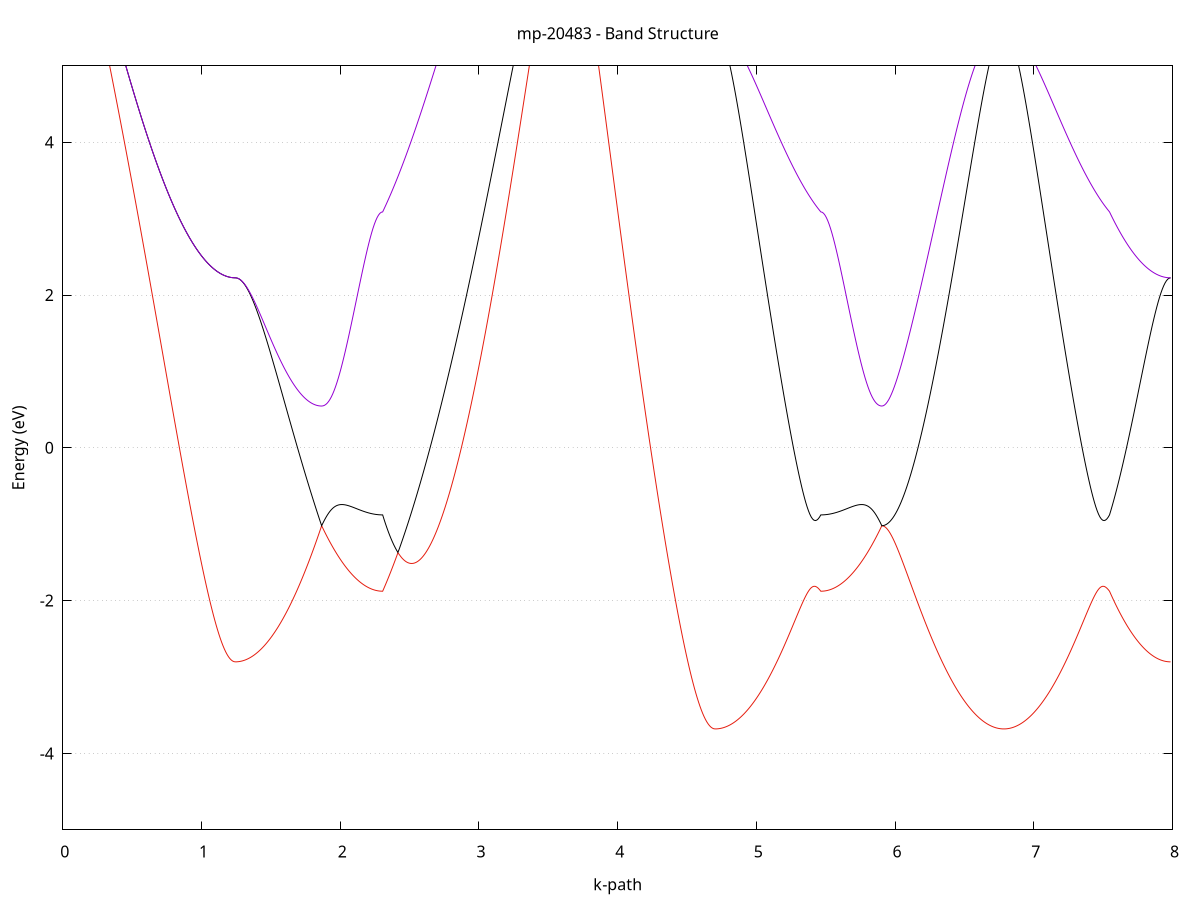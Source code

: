 set title 'mp-20483 - Band Structure'
set xlabel 'k-path'
set ylabel 'Energy (eV)'
set grid y
set yrange [-5:5]
set terminal png size 800,600
set output 'mp-20483_bands_gnuplot.png'
plot '-' using 1:2 with lines notitle, '-' using 1:2 with lines notitle, '-' using 1:2 with lines notitle, '-' using 1:2 with lines notitle, '-' using 1:2 with lines notitle, '-' using 1:2 with lines notitle, '-' using 1:2 with lines notitle, '-' using 1:2 with lines notitle, '-' using 1:2 with lines notitle, '-' using 1:2 with lines notitle, '-' using 1:2 with lines notitle, '-' using 1:2 with lines notitle, '-' using 1:2 with lines notitle, '-' using 1:2 with lines notitle, '-' using 1:2 with lines notitle, '-' using 1:2 with lines notitle
0.000000 -16.853614
0.009953 -16.853614
0.019905 -16.853714
0.029858 -16.853814
0.039810 -16.853914
0.049763 -16.854114
0.059715 -16.854314
0.069668 -16.854614
0.079620 -16.854914
0.089573 -16.855314
0.099525 -16.855714
0.109478 -16.856114
0.119430 -16.856614
0.129383 -16.857114
0.139335 -16.857714
0.149288 -16.858314
0.159240 -16.858914
0.169193 -16.859614
0.179145 -16.860314
0.189098 -16.861114
0.199050 -16.861814
0.209003 -16.862714
0.218955 -16.863514
0.228908 -16.864414
0.238860 -16.865414
0.248813 -16.866414
0.258765 -16.867414
0.268718 -16.868414
0.278670 -16.869514
0.288623 -16.870614
0.298575 -16.871714
0.308528 -16.872914
0.318480 -16.874114
0.328433 -16.875314
0.338385 -16.876514
0.348338 -16.877814
0.358290 -16.879114
0.368243 -16.880514
0.378195 -16.881814
0.388148 -16.883214
0.398100 -16.884614
0.408053 -16.886014
0.418005 -16.887514
0.427958 -16.889014
0.437910 -16.890514
0.447863 -16.892014
0.457815 -16.893514
0.467768 -16.895014
0.477720 -16.896614
0.487673 -16.898214
0.497625 -16.899714
0.507578 -16.901314
0.517530 -16.903014
0.527483 -16.904614
0.537435 -16.906214
0.547388 -16.907914
0.557340 -16.909514
0.567293 -16.911214
0.577245 -16.912814
0.587198 -16.914514
0.597151 -16.916214
0.607103 -16.917814
0.617056 -16.919514
0.627008 -16.921114
0.636961 -16.922814
0.646913 -16.924514
0.656866 -16.926214
0.666818 -16.927814
0.676771 -16.929514
0.686723 -16.931114
0.696676 -16.932814
0.706628 -16.934414
0.716581 -16.936014
0.726533 -16.937714
0.736486 -16.939314
0.746438 -16.940814
0.756391 -16.942414
0.766343 -16.944014
0.776296 -16.945514
0.786248 -16.947114
0.796201 -16.948614
0.806153 -16.950114
0.816106 -16.951614
0.826058 -16.953014
0.836011 -16.954514
0.845963 -16.955914
0.855916 -16.957314
0.865868 -16.958714
0.875821 -16.960014
0.885773 -16.961314
0.895726 -16.962614
0.905678 -16.963914
0.915631 -16.965114
0.925583 -16.966314
0.935536 -16.967514
0.945488 -16.968714
0.955441 -16.969814
0.965393 -16.970914
0.975346 -16.971914
0.985298 -16.972914
0.995251 -16.973914
1.005203 -16.974914
1.015156 -16.975814
1.025108 -16.976714
1.035061 -16.977614
1.045013 -16.978414
1.054966 -16.979214
1.064918 -16.979914
1.074871 -16.980614
1.084823 -16.981314
1.094776 -16.981914
1.104728 -16.982514
1.114681 -16.983114
1.124633 -16.983614
1.134586 -16.984014
1.144538 -16.984514
1.154491 -16.984914
1.164443 -16.985214
1.174396 -16.985514
1.184349 -16.985814
1.194301 -16.986014
1.204254 -16.986214
1.214206 -16.986414
1.224159 -16.986514
1.234111 -16.986514
1.244064 -16.986514
1.244064 -16.986514
1.253937 -16.986514
1.263811 -16.986314
1.273684 -16.986014
1.283558 -16.985714
1.293431 -16.985214
1.303305 -16.984514
1.313178 -16.983814
1.323052 -16.983014
1.332925 -16.982114
1.342799 -16.981014
1.352672 -16.979914
1.362546 -16.978614
1.372419 -16.977314
1.382293 -16.975814
1.392166 -16.974214
1.402040 -16.972514
1.411913 -16.970714
1.421787 -16.968914
1.431660 -16.966914
1.441534 -16.964814
1.451407 -16.962614
1.461281 -16.960314
1.471155 -16.957914
1.481028 -16.955414
1.490902 -16.952814
1.500775 -16.950114
1.510649 -16.947314
1.520522 -16.944514
1.530396 -16.941514
1.540269 -16.938514
1.550143 -16.935314
1.560016 -16.932114
1.569890 -16.928814
1.579763 -16.925414
1.589637 -16.921914
1.599510 -16.918414
1.609384 -16.914714
1.619257 -16.911014
1.629131 -16.907314
1.639004 -16.903414
1.648878 -16.899514
1.658751 -16.895514
1.668625 -16.891514
1.678498 -16.887414
1.688372 -16.883214
1.698245 -16.879014
1.708119 -16.874714
1.717993 -16.870314
1.727866 -16.865914
1.737740 -16.861514
1.747613 -16.857014
1.757487 -16.852514
1.767360 -16.847914
1.777234 -16.843414
1.787107 -16.842414
1.796981 -16.841514
1.806854 -16.840714
1.816728 -16.840114
1.826601 -16.839514
1.836475 -16.839114
1.846348 -16.838814
1.856222 -16.838614
1.866095 -16.838514
1.866095 -16.838514
1.876092 -16.838614
1.886088 -16.838814
1.896085 -16.839214
1.906081 -16.839914
1.916078 -16.840914
1.926074 -16.842314
1.936070 -16.844014
1.946067 -16.846214
1.956063 -16.848614
1.966060 -16.851314
1.976056 -16.854214
1.986052 -16.857314
1.996049 -16.860414
2.006045 -16.863514
2.016042 -16.866714
2.026038 -16.869914
2.036035 -16.873014
2.046031 -16.876114
2.056027 -16.879214
2.066024 -16.882214
2.076020 -16.885114
2.086017 -16.887914
2.096013 -16.890614
2.106010 -16.893314
2.116006 -16.895814
2.126003 -16.898214
2.135999 -16.900614
2.145995 -16.902814
2.155992 -16.904914
2.165988 -16.906914
2.175985 -16.908714
2.185981 -16.910414
2.195978 -16.912014
2.205974 -16.913514
2.215970 -16.914814
2.225967 -16.916014
2.235963 -16.917114
2.245960 -16.918014
2.255956 -16.918814
2.265952 -16.919514
2.275949 -16.920014
2.285945 -16.920314
2.295942 -16.920514
2.305938 -16.920614
2.305938 -16.920614
2.315935 -16.918914
2.325931 -16.917114
2.335928 -16.915414
2.345924 -16.913714
2.355920 -16.912014
2.365917 -16.910314
2.375913 -16.908614
2.385910 -16.906914
2.395906 -16.905314
2.405903 -16.903614
2.415899 -16.902014
2.425895 -16.900314
2.435892 -16.898714
2.445888 -16.897014
2.455885 -16.895414
2.465881 -16.893814
2.475878 -16.892214
2.485874 -16.890614
2.495870 -16.889014
2.505867 -16.887414
2.515863 -16.885814
2.525860 -16.884214
2.535856 -16.882614
2.545853 -16.881014
2.555849 -16.879414
2.565845 -16.877914
2.575842 -16.876314
2.585838 -16.874814
2.595835 -16.873214
2.605831 -16.871714
2.615828 -16.870214
2.625824 -16.868614
2.635820 -16.867114
2.645817 -16.865614
2.655813 -16.864114
2.665810 -16.862714
2.675806 -16.861214
2.685803 -16.859714
2.695799 -16.858314
2.705795 -16.856914
2.715792 -16.855414
2.725788 -16.854014
2.735785 -16.852614
2.745781 -16.851214
2.755778 -16.849914
2.765774 -16.848514
2.775770 -16.847214
2.785767 -16.845914
2.795763 -16.844614
2.805760 -16.843314
2.815756 -16.842114
2.825753 -16.840814
2.835749 -16.839614
2.845745 -16.838414
2.855742 -16.837314
2.865738 -16.836114
2.875735 -16.835014
2.885731 -16.834114
2.895728 -16.835514
2.905724 -16.836914
2.915720 -16.838214
2.925717 -16.839414
2.935713 -16.840614
2.945710 -16.841814
2.955706 -16.842914
2.965703 -16.843914
2.975699 -16.844914
2.985695 -16.845914
2.995692 -16.846814
3.005688 -16.847614
3.015685 -16.848414
3.025681 -16.849214
3.035678 -16.849914
3.045674 -16.850614
3.055670 -16.851214
3.065667 -16.851814
3.075663 -16.852414
3.085660 -16.852914
3.095656 -16.853414
3.105653 -16.853814
3.115649 -16.854214
3.125645 -16.854614
3.135642 -16.854914
3.145638 -16.855214
3.155635 -16.855514
3.165631 -16.855714
3.175628 -16.855914
3.185624 -16.856114
3.195620 -16.856314
3.205617 -16.856414
3.215613 -16.856514
3.225610 -16.856614
3.235606 -16.856614
3.245603 -16.856714
3.255599 -16.856714
3.265595 -16.856714
3.275592 -16.856714
3.285588 -16.856614
3.295585 -16.856614
3.305581 -16.856514
3.315578 -16.856514
3.325574 -16.856414
3.335570 -16.856314
3.345567 -16.856214
3.355563 -16.856114
3.365560 -16.856014
3.375556 -16.855814
3.385553 -16.855714
3.395549 -16.855614
3.405545 -16.855414
3.415542 -16.855314
3.425538 -16.855214
3.435535 -16.855114
3.445531 -16.854914
3.455528 -16.854814
3.465524 -16.854714
3.475520 -16.854514
3.485517 -16.854414
3.495513 -16.854314
3.505510 -16.854214
3.515506 -16.854114
3.525503 -16.854014
3.535499 -16.853914
3.545495 -16.853914
3.555492 -16.853814
3.565488 -16.853714
3.575485 -16.853714
3.585481 -16.853614
3.595478 -16.853614
3.605474 -16.853614
3.615470 -16.853614
3.625467 -16.853614
3.625467 -16.853614
3.635443 -16.853614
3.645419 -16.853614
3.655394 -16.853614
3.665370 -16.853614
3.675346 -16.853514
3.685322 -16.853514
3.695298 -16.853514
3.705274 -16.853514
3.715249 -16.853514
3.725225 -16.853514
3.735201 -16.853514
3.745177 -16.853514
3.755153 -16.853514
3.765129 -16.853514
3.775104 -16.853514
3.785080 -16.853514
3.795056 -16.853414
3.805032 -16.853414
3.815008 -16.853414
3.824984 -16.853414
3.834960 -16.853514
3.844935 -16.853514
3.854911 -16.853514
3.864887 -16.853514
3.874863 -16.853514
3.884839 -16.853514
3.894815 -16.853614
3.904790 -16.853614
3.914766 -16.853614
3.924742 -16.853714
3.934718 -16.853714
3.944694 -16.853814
3.954670 -16.853814
3.964645 -16.853914
3.974621 -16.854014
3.984597 -16.854114
3.994573 -16.854114
4.004549 -16.854214
4.014525 -16.854414
4.024500 -16.854514
4.034476 -16.854614
4.044452 -16.854714
4.054428 -16.854914
4.064404 -16.855014
4.074380 -16.855214
4.084356 -16.855414
4.094331 -16.855614
4.104307 -16.855814
4.114283 -16.856014
4.124259 -16.856214
4.134235 -16.856414
4.144211 -16.856614
4.154186 -16.856814
4.164162 -16.857114
4.174138 -16.857314
4.184114 -16.857614
4.194090 -16.857914
4.204066 -16.858114
4.214041 -16.858414
4.224017 -16.858714
4.233993 -16.859014
4.243969 -16.859314
4.253945 -16.859614
4.263921 -16.859914
4.273896 -16.860214
4.283872 -16.860514
4.293848 -16.860814
4.303824 -16.861114
4.313800 -16.861414
4.323776 -16.861714
4.333751 -16.862114
4.343727 -16.862414
4.353703 -16.862714
4.363679 -16.863014
4.373655 -16.863314
4.383631 -16.863614
4.393607 -16.864014
4.403582 -16.864314
4.413558 -16.864614
4.423534 -16.864914
4.433510 -16.865214
4.443486 -16.865514
4.453462 -16.865814
4.463437 -16.866014
4.473413 -16.866314
4.483389 -16.866614
4.493365 -16.866814
4.503341 -16.867114
4.513317 -16.867314
4.523292 -16.867514
4.533268 -16.867714
4.543244 -16.867914
4.553220 -16.868114
4.563196 -16.868314
4.573172 -16.868514
4.583147 -16.868714
4.593123 -16.868814
4.603099 -16.869014
4.613075 -16.869114
4.623051 -16.869214
4.633027 -16.869314
4.643003 -16.869414
4.652978 -16.869514
4.662954 -16.869514
4.672930 -16.869614
4.682906 -16.869614
4.692882 -16.869614
4.702858 -16.869614
4.702858 -16.869614
4.712751 -16.869614
4.722645 -16.869514
4.732539 -16.869314
4.742433 -16.869114
4.752327 -16.868814
4.762221 -16.868414
4.772115 -16.868014
4.782009 -16.867614
4.791903 -16.867114
4.801797 -16.866514
4.811690 -16.866014
4.821584 -16.865414
4.831478 -16.864814
4.841372 -16.864314
4.851266 -16.863814
4.861160 -16.863314
4.871054 -16.862914
4.880948 -16.862614
4.890842 -16.862414
4.900736 -16.862314
4.910629 -16.862414
4.920523 -16.862614
4.930417 -16.862814
4.940311 -16.863214
4.950205 -16.863714
4.960099 -16.864214
4.969993 -16.864814
4.979887 -16.865514
4.989781 -16.866214
4.999675 -16.867014
5.009568 -16.867914
5.019462 -16.868814
5.029356 -16.869714
5.039250 -16.870714
5.049144 -16.871714
5.059038 -16.872714
5.068932 -16.873714
5.078826 -16.874814
5.088720 -16.875914
5.098614 -16.877014
5.108507 -16.878214
5.118401 -16.879314
5.128295 -16.880514
5.138189 -16.881714
5.148083 -16.882914
5.157977 -16.884114
5.167871 -16.885314
5.177765 -16.886514
5.187659 -16.887814
5.197552 -16.889014
5.207446 -16.890314
5.217340 -16.891514
5.227234 -16.892714
5.237128 -16.894014
5.247022 -16.895214
5.256916 -16.896514
5.266810 -16.897714
5.276704 -16.899014
5.286598 -16.900214
5.296491 -16.901414
5.306385 -16.902614
5.316279 -16.903914
5.326173 -16.905114
5.336067 -16.906314
5.345961 -16.907414
5.355855 -16.908614
5.365749 -16.909814
5.375643 -16.910914
5.385537 -16.912114
5.395430 -16.913214
5.405324 -16.914314
5.415218 -16.915414
5.425112 -16.916514
5.435006 -16.917514
5.444900 -16.918614
5.454794 -16.919614
5.464688 -16.920614
5.464688 -16.920614
5.474684 -16.920514
5.484681 -16.920314
5.494677 -16.920014
5.504674 -16.919514
5.514670 -16.918814
5.524666 -16.918014
5.534663 -16.917114
5.544659 -16.916014
5.554656 -16.914814
5.564652 -16.913514
5.574649 -16.912014
5.584645 -16.910414
5.594641 -16.908714
5.604638 -16.906914
5.614634 -16.904914
5.624631 -16.902814
5.634627 -16.900614
5.644623 -16.898214
5.654620 -16.895814
5.664616 -16.893314
5.674613 -16.890614
5.684609 -16.887914
5.694606 -16.885114
5.704602 -16.882214
5.714599 -16.879214
5.724595 -16.876114
5.734591 -16.873014
5.744588 -16.869914
5.754584 -16.866714
5.764581 -16.863514
5.774577 -16.860414
5.784574 -16.857314
5.794570 -16.854214
5.804566 -16.851314
5.814563 -16.848614
5.824559 -16.846214
5.834556 -16.844014
5.844552 -16.842314
5.854549 -16.840914
5.864545 -16.839914
5.874541 -16.839214
5.884538 -16.838814
5.894534 -16.838614
5.904531 -16.838514
5.904531 -16.838514
5.914527 -16.838614
5.924524 -16.838814
5.934520 -16.839114
5.944516 -16.839414
5.954513 -16.839914
5.964509 -16.840514
5.974506 -16.841114
5.984502 -16.841814
5.994499 -16.842514
6.004495 -16.843214
6.014491 -16.843914
6.024488 -16.844614
6.034484 -16.845414
6.044481 -16.846114
6.054477 -16.846814
6.064474 -16.847514
6.074470 -16.848114
6.084466 -16.848814
6.094463 -16.849414
6.104459 -16.849914
6.114456 -16.850514
6.124452 -16.851014
6.134449 -16.851514
6.144445 -16.851914
6.154441 -16.852314
6.164438 -16.852714
6.174434 -16.853014
6.184431 -16.853314
6.194427 -16.853614
6.204424 -16.853814
6.214420 -16.854014
6.224416 -16.854214
6.234413 -16.854314
6.244409 -16.854414
6.254406 -16.854514
6.264402 -16.854514
6.274399 -16.854614
6.284395 -16.854514
6.294391 -16.854514
6.304388 -16.854414
6.314384 -16.854414
6.324381 -16.854214
6.334377 -16.854114
6.344374 -16.854014
6.354370 -16.853814
6.364366 -16.853614
6.374363 -16.853414
6.384359 -16.853114
6.394356 -16.852914
6.404352 -16.852614
6.414349 -16.852314
6.424345 -16.852114
6.434341 -16.851814
6.444338 -16.851514
6.454334 -16.851214
6.464331 -16.850914
6.474327 -16.850514
6.484324 -16.850214
6.494320 -16.850814
6.504316 -16.851714
6.514313 -16.852714
6.524309 -16.853614
6.534306 -16.854514
6.544302 -16.855414
6.554299 -16.856314
6.564295 -16.857214
6.574291 -16.858114
6.584288 -16.859014
6.594284 -16.859814
6.604281 -16.860614
6.614277 -16.861414
6.624274 -16.862214
6.634270 -16.863014
6.644266 -16.863714
6.654263 -16.864514
6.664259 -16.865114
6.674256 -16.865814
6.684252 -16.866414
6.694249 -16.867014
6.704245 -16.867514
6.714241 -16.868014
6.724238 -16.868414
6.734234 -16.868814
6.744231 -16.869114
6.754227 -16.869314
6.764224 -16.869514
6.774220 -16.869614
6.784216 -16.869614
6.784216 -16.869614
6.794110 -16.869614
6.804004 -16.869514
6.813898 -16.869314
6.823792 -16.869114
6.833686 -16.868814
6.843580 -16.868414
6.853474 -16.868014
6.863368 -16.867614
6.873262 -16.867114
6.883155 -16.866514
6.893049 -16.866014
6.902943 -16.865414
6.912837 -16.864814
6.922731 -16.864314
6.932625 -16.863814
6.942519 -16.863314
6.952413 -16.862914
6.962307 -16.862614
6.972201 -16.862414
6.982094 -16.862314
6.991988 -16.862414
7.001882 -16.862614
7.011776 -16.862814
7.021670 -16.863214
7.031564 -16.863714
7.041458 -16.864214
7.051352 -16.864814
7.061246 -16.865514
7.071140 -16.866214
7.081033 -16.867014
7.090927 -16.867914
7.100821 -16.868814
7.110715 -16.869714
7.120609 -16.870714
7.130503 -16.871714
7.140397 -16.872714
7.150291 -16.873714
7.160185 -16.874814
7.170079 -16.875914
7.179972 -16.877014
7.189866 -16.878214
7.199760 -16.879314
7.209654 -16.880514
7.219548 -16.881714
7.229442 -16.882914
7.239336 -16.884114
7.249230 -16.885314
7.259124 -16.886514
7.269017 -16.887814
7.278911 -16.889014
7.288805 -16.890314
7.298699 -16.891514
7.308593 -16.892714
7.318487 -16.894014
7.328381 -16.895214
7.338275 -16.896514
7.348169 -16.897714
7.358063 -16.899014
7.367956 -16.900214
7.377850 -16.901414
7.387744 -16.902614
7.397638 -16.903914
7.407532 -16.905114
7.417426 -16.906314
7.427320 -16.907414
7.437214 -16.908614
7.447108 -16.909814
7.457002 -16.910914
7.466895 -16.912114
7.476789 -16.913214
7.486683 -16.914314
7.496577 -16.915414
7.506471 -16.916514
7.516365 -16.917514
7.526259 -16.918614
7.536153 -16.919614
7.546047 -16.920614
7.546047 -16.920614
7.556043 -16.922414
7.566040 -16.924214
7.576036 -16.926014
7.586032 -16.927814
7.596029 -16.929614
7.606025 -16.931414
7.616022 -16.933314
7.626018 -16.935214
7.636015 -16.937114
7.646011 -16.939014
7.656007 -16.941014
7.666004 -16.942914
7.676000 -16.944914
7.685997 -16.946814
7.695993 -16.948814
7.705990 -16.950814
7.715986 -16.952814
7.725982 -16.954714
7.735979 -16.956714
7.745975 -16.958714
7.755972 -16.960614
7.765968 -16.962514
7.775965 -16.964414
7.785961 -16.966214
7.795957 -16.968014
7.805954 -16.969714
7.815950 -16.971414
7.825947 -16.973014
7.835943 -16.974514
7.845940 -16.976014
7.855936 -16.977414
7.865932 -16.978714
7.875929 -16.979914
7.885925 -16.981014
7.895922 -16.982014
7.905918 -16.983014
7.915915 -16.983814
7.925911 -16.984514
7.935907 -16.985114
7.945904 -16.985614
7.955900 -16.986014
7.965897 -16.986314
7.975893 -16.986514
7.985890 -16.986514
e
0.000000 -16.853614
0.009953 -16.853614
0.019905 -16.853414
0.029858 -16.853214
0.039810 -16.852914
0.049763 -16.852614
0.059715 -16.852214
0.069668 -16.851714
0.079620 -16.851114
0.089573 -16.850514
0.099525 -16.849714
0.109478 -16.848914
0.119430 -16.848114
0.129383 -16.847114
0.139335 -16.846114
0.149288 -16.845014
0.159240 -16.843914
0.169193 -16.842614
0.179145 -16.841314
0.189098 -16.839914
0.199050 -16.838514
0.209003 -16.837014
0.218955 -16.835414
0.228908 -16.833714
0.238860 -16.832014
0.248813 -16.830314
0.258765 -16.828414
0.268718 -16.826514
0.278670 -16.824514
0.288623 -16.822514
0.298575 -16.820414
0.308528 -16.818314
0.318480 -16.816014
0.328433 -16.813814
0.338385 -16.811414
0.348338 -16.809114
0.358290 -16.806614
0.368243 -16.804214
0.378195 -16.801614
0.388148 -16.799114
0.398100 -16.796414
0.408053 -16.793814
0.418005 -16.791114
0.427958 -16.788314
0.437910 -16.785514
0.447863 -16.782714
0.457815 -16.781814
0.467768 -16.783614
0.477720 -16.785514
0.487673 -16.787414
0.497625 -16.789314
0.507578 -16.791314
0.517530 -16.793314
0.527483 -16.795314
0.537435 -16.797314
0.547388 -16.799414
0.557340 -16.801414
0.567293 -16.803514
0.577245 -16.805614
0.587198 -16.807814
0.597151 -16.809914
0.607103 -16.812114
0.617056 -16.814214
0.627008 -16.816414
0.636961 -16.818614
0.646913 -16.820814
0.656866 -16.823014
0.666818 -16.825214
0.676771 -16.827414
0.686723 -16.829614
0.696676 -16.831814
0.706628 -16.834014
0.716581 -16.836214
0.726533 -16.838414
0.736486 -16.840614
0.746438 -16.842814
0.756391 -16.845014
0.766343 -16.847114
0.776296 -16.849314
0.786248 -16.851414
0.796201 -16.853614
0.806153 -16.855714
0.816106 -16.857714
0.826058 -16.859814
0.836011 -16.861814
0.845963 -16.863914
0.855916 -16.865814
0.865868 -16.867814
0.875821 -16.869714
0.885773 -16.871614
0.895726 -16.873514
0.905678 -16.875314
0.915631 -16.877114
0.925583 -16.878914
0.935536 -16.880614
0.945488 -16.882314
0.955441 -16.884014
0.965393 -16.885614
0.975346 -16.887114
0.985298 -16.888614
0.995251 -16.890114
1.005203 -16.891514
1.015156 -16.892914
1.025108 -16.894214
1.035061 -16.895514
1.045013 -16.896814
1.054966 -16.897914
1.064918 -16.899014
1.074871 -16.900114
1.084823 -16.901114
1.094776 -16.902014
1.104728 -16.902914
1.114681 -16.903714
1.124633 -16.904514
1.134586 -16.905214
1.144538 -16.905914
1.154491 -16.906514
1.164443 -16.907014
1.174396 -16.907514
1.184349 -16.907914
1.194301 -16.908214
1.204254 -16.908514
1.214206 -16.908714
1.224159 -16.908914
1.234111 -16.908914
1.244064 -16.909014
1.244064 -16.909014
1.253937 -16.908914
1.263811 -16.908814
1.273684 -16.908714
1.283558 -16.908414
1.293431 -16.908114
1.303305 -16.907814
1.313178 -16.907314
1.323052 -16.906814
1.332925 -16.906314
1.342799 -16.905614
1.352672 -16.904914
1.362546 -16.904214
1.372419 -16.903414
1.382293 -16.902514
1.392166 -16.901614
1.402040 -16.900614
1.411913 -16.899514
1.421787 -16.898414
1.431660 -16.897214
1.441534 -16.896014
1.451407 -16.894814
1.461281 -16.893414
1.471155 -16.892114
1.481028 -16.890714
1.490902 -16.889214
1.500775 -16.887814
1.510649 -16.886214
1.520522 -16.884714
1.530396 -16.883114
1.540269 -16.881514
1.550143 -16.879814
1.560016 -16.878114
1.569890 -16.876414
1.579763 -16.874714
1.589637 -16.873014
1.599510 -16.871214
1.609384 -16.869514
1.619257 -16.867714
1.629131 -16.866014
1.639004 -16.864214
1.648878 -16.862514
1.658751 -16.860814
1.668625 -16.859114
1.678498 -16.857414
1.688372 -16.855814
1.698245 -16.854214
1.708119 -16.852614
1.717993 -16.851114
1.727866 -16.849614
1.737740 -16.848214
1.747613 -16.846914
1.757487 -16.845714
1.767360 -16.844514
1.777234 -16.843314
1.787107 -16.838614
1.796981 -16.833914
1.806854 -16.829214
1.816728 -16.824414
1.826601 -16.819714
1.836475 -16.814914
1.846348 -16.810114
1.856222 -16.805214
1.866095 -16.800414
1.866095 -16.800414
1.876092 -16.803814
1.886088 -16.807114
1.896085 -16.810214
1.906081 -16.813114
1.916078 -16.815714
1.926074 -16.817914
1.936070 -16.819714
1.946067 -16.821114
1.956063 -16.822214
1.966060 -16.823014
1.976056 -16.823614
1.986052 -16.824014
1.996049 -16.824314
2.006045 -16.824514
2.016042 -16.824614
2.026038 -16.824714
2.036035 -16.824814
2.046031 -16.824814
2.056027 -16.824814
2.066024 -16.824814
2.076020 -16.824814
2.086017 -16.824714
2.096013 -16.824714
2.106010 -16.824714
2.116006 -16.824714
2.126003 -16.824614
2.135999 -16.824614
2.145995 -16.824614
2.155992 -16.824614
2.165988 -16.824514
2.175985 -16.824514
2.185981 -16.824514
2.195978 -16.824514
2.205974 -16.824514
2.215970 -16.824514
2.225967 -16.824514
2.235963 -16.824514
2.245960 -16.824414
2.255956 -16.824414
2.265952 -16.824414
2.275949 -16.824414
2.285945 -16.824414
2.295942 -16.824414
2.305938 -16.824414
2.305938 -16.824414
2.315935 -16.820514
2.325931 -16.816414
2.335928 -16.812314
2.345924 -16.808214
2.355920 -16.804114
2.365917 -16.800014
2.375913 -16.795814
2.385910 -16.791614
2.395906 -16.787414
2.405903 -16.783314
2.415899 -16.779114
2.425895 -16.775014
2.435892 -16.770914
2.445888 -16.766814
2.455885 -16.762714
2.465881 -16.758714
2.475878 -16.754714
2.485874 -16.750814
2.495870 -16.746914
2.505867 -16.743114
2.515863 -16.746114
2.525860 -16.749214
2.535856 -16.752314
2.545853 -16.755414
2.555849 -16.758414
2.565845 -16.761414
2.575842 -16.764414
2.585838 -16.767414
2.595835 -16.770314
2.605831 -16.773114
2.615828 -16.776014
2.625824 -16.778714
2.635820 -16.781514
2.645817 -16.784214
2.655813 -16.786914
2.665810 -16.789514
2.675806 -16.792014
2.685803 -16.794614
2.695799 -16.797014
2.705795 -16.799514
2.715792 -16.801814
2.725788 -16.804214
2.735785 -16.806414
2.745781 -16.808714
2.755778 -16.810814
2.765774 -16.812914
2.775770 -16.815014
2.785767 -16.817014
2.795763 -16.819014
2.805760 -16.820914
2.815756 -16.822714
2.825753 -16.824514
2.835749 -16.826214
2.845745 -16.827914
2.855742 -16.829514
2.865738 -16.831114
2.875735 -16.832614
2.885731 -16.833914
2.895728 -16.832814
2.905724 -16.831714
2.915720 -16.830714
2.925717 -16.829714
2.935713 -16.828814
2.945710 -16.827814
2.955706 -16.826914
2.965703 -16.826114
2.975699 -16.825214
2.985695 -16.824414
2.995692 -16.823714
3.005688 -16.822914
3.015685 -16.822214
3.025681 -16.821614
3.035678 -16.821014
3.045674 -16.820514
3.055670 -16.819914
3.065667 -16.819514
3.075663 -16.819114
3.085660 -16.818714
3.095656 -16.818414
3.105653 -16.818214
3.115649 -16.817914
3.125645 -16.817814
3.135642 -16.817714
3.145638 -16.817714
3.155635 -16.817714
3.165631 -16.817814
3.175628 -16.818014
3.185624 -16.818214
3.195620 -16.818514
3.205617 -16.818914
3.215613 -16.819314
3.225610 -16.819914
3.235606 -16.821514
3.245603 -16.823014
3.255599 -16.824514
3.265595 -16.826014
3.275592 -16.827514
3.285588 -16.828914
3.295585 -16.830314
3.305581 -16.831614
3.315578 -16.832914
3.325574 -16.834214
3.335570 -16.835414
3.345567 -16.836614
3.355563 -16.837814
3.365560 -16.838914
3.375556 -16.840014
3.385553 -16.841014
3.395549 -16.842014
3.405545 -16.843014
3.415542 -16.843914
3.425538 -16.844814
3.435535 -16.845714
3.445531 -16.846514
3.455528 -16.847214
3.465524 -16.847914
3.475520 -16.848614
3.485517 -16.849214
3.495513 -16.849814
3.505510 -16.850414
3.515506 -16.850914
3.525503 -16.851414
3.535499 -16.851814
3.545495 -16.852214
3.555492 -16.852514
3.565488 -16.852814
3.575485 -16.853014
3.585481 -16.853214
3.595478 -16.853414
3.605474 -16.853514
3.615470 -16.853614
3.625467 -16.853614
3.625467 -16.853614
3.635443 -16.853614
3.645419 -16.853514
3.655394 -16.853314
3.665370 -16.853114
3.675346 -16.852914
3.685322 -16.852614
3.695298 -16.852214
3.705274 -16.851814
3.715249 -16.851414
3.725225 -16.850914
3.735201 -16.850314
3.745177 -16.849714
3.755153 -16.849114
3.765129 -16.848414
3.775104 -16.847714
3.785080 -16.846914
3.795056 -16.846114
3.805032 -16.845314
3.815008 -16.844414
3.824984 -16.843614
3.834960 -16.842614
3.844935 -16.841714
3.854911 -16.840814
3.864887 -16.839814
3.874863 -16.838914
3.884839 -16.837914
3.894815 -16.836914
3.904790 -16.836014
3.914766 -16.835014
3.924742 -16.834114
3.934718 -16.833114
3.944694 -16.832214
3.954670 -16.831414
3.964645 -16.830514
3.974621 -16.829714
3.984597 -16.828914
3.994573 -16.828214
4.004549 -16.827514
4.014525 -16.826914
4.024500 -16.826314
4.034476 -16.825714
4.044452 -16.825314
4.054428 -16.824814
4.064404 -16.824414
4.074380 -16.824114
4.084356 -16.823914
4.094331 -16.823714
4.104307 -16.823514
4.114283 -16.823414
4.124259 -16.823414
4.134235 -16.823414
4.144211 -16.823514
4.154186 -16.823614
4.164162 -16.823714
4.174138 -16.823914
4.184114 -16.824214
4.194090 -16.824414
4.204066 -16.824714
4.214041 -16.825114
4.224017 -16.825414
4.233993 -16.825814
4.243969 -16.826214
4.253945 -16.826714
4.263921 -16.827114
4.273896 -16.827614
4.283872 -16.828114
4.293848 -16.828614
4.303824 -16.829114
4.313800 -16.829714
4.323776 -16.830214
4.333751 -16.830714
4.343727 -16.831314
4.353703 -16.831814
4.363679 -16.832414
4.373655 -16.832914
4.383631 -16.833514
4.393607 -16.834014
4.403582 -16.834514
4.413558 -16.835114
4.423534 -16.835614
4.433510 -16.836114
4.443486 -16.836614
4.453462 -16.837114
4.463437 -16.837614
4.473413 -16.838114
4.483389 -16.838514
4.493365 -16.839014
4.503341 -16.839414
4.513317 -16.839814
4.523292 -16.840214
4.533268 -16.840614
4.543244 -16.840914
4.553220 -16.841314
4.563196 -16.841614
4.573172 -16.841914
4.583147 -16.842214
4.593123 -16.842414
4.603099 -16.842714
4.613075 -16.842914
4.623051 -16.843114
4.633027 -16.843314
4.643003 -16.843414
4.652978 -16.843514
4.662954 -16.843614
4.672930 -16.843714
4.682906 -16.843814
4.692882 -16.843814
4.702858 -16.843814
4.702858 -16.843814
4.712751 -16.843814
4.722645 -16.843914
4.732539 -16.843914
4.742433 -16.844014
4.752327 -16.844014
4.762221 -16.844114
4.772115 -16.844214
4.782009 -16.844314
4.791903 -16.844414
4.801797 -16.844414
4.811690 -16.844514
4.821584 -16.844514
4.831478 -16.844514
4.841372 -16.844414
4.851266 -16.844214
4.861160 -16.843914
4.871054 -16.843514
4.880948 -16.843014
4.890842 -16.842314
4.900736 -16.841514
4.910629 -16.840614
4.920523 -16.839514
4.930417 -16.838214
4.940311 -16.836814
4.950205 -16.835314
4.960099 -16.833714
4.969993 -16.832014
4.979887 -16.830214
4.989781 -16.828314
4.999675 -16.826414
5.009568 -16.824414
5.019462 -16.822414
5.029356 -16.820314
5.039250 -16.818214
5.049144 -16.816014
5.059038 -16.813914
5.068932 -16.811714
5.078826 -16.809514
5.088720 -16.807414
5.098614 -16.805214
5.108507 -16.803114
5.118401 -16.801114
5.128295 -16.799014
5.138189 -16.797114
5.148083 -16.795214
5.157977 -16.793414
5.167871 -16.791814
5.177765 -16.790314
5.187659 -16.788914
5.197552 -16.787814
5.207446 -16.786814
5.217340 -16.786014
5.227234 -16.785514
5.237128 -16.785314
5.247022 -16.785214
5.256916 -16.785514
5.266810 -16.786014
5.276704 -16.786714
5.286598 -16.787714
5.296491 -16.788914
5.306385 -16.790314
5.316279 -16.791914
5.326173 -16.793614
5.336067 -16.795414
5.345961 -16.797414
5.355855 -16.799514
5.365749 -16.801614
5.375643 -16.803814
5.385537 -16.806014
5.395430 -16.808314
5.405324 -16.810614
5.415218 -16.812914
5.425112 -16.815214
5.435006 -16.817514
5.444900 -16.819914
5.454794 -16.822214
5.464688 -16.824414
5.464688 -16.824414
5.474684 -16.824414
5.484681 -16.824414
5.494677 -16.824414
5.504674 -16.824414
5.514670 -16.824414
5.524666 -16.824414
5.534663 -16.824514
5.544659 -16.824514
5.554656 -16.824514
5.564652 -16.824514
5.574649 -16.824514
5.584645 -16.824514
5.594641 -16.824514
5.604638 -16.824514
5.614634 -16.824614
5.624631 -16.824614
5.634627 -16.824614
5.644623 -16.824614
5.654620 -16.824714
5.664616 -16.824714
5.674613 -16.824714
5.684609 -16.824714
5.694606 -16.824814
5.704602 -16.824814
5.714599 -16.824814
5.724595 -16.824814
5.734591 -16.824814
5.744588 -16.824714
5.754584 -16.824614
5.764581 -16.824514
5.774577 -16.824314
5.784574 -16.824014
5.794570 -16.823614
5.804566 -16.823014
5.814563 -16.822214
5.824559 -16.821114
5.834556 -16.819714
5.844552 -16.817914
5.854549 -16.815714
5.864545 -16.813114
5.874541 -16.810214
5.884538 -16.807114
5.894534 -16.803814
5.904531 -16.800414
5.904531 -16.800414
5.914527 -16.800414
5.924524 -16.800514
5.934520 -16.800614
5.944516 -16.800814
5.954513 -16.801014
5.964509 -16.801314
5.974506 -16.801614
5.984502 -16.802014
5.994499 -16.802514
6.004495 -16.802914
6.014491 -16.803414
6.024488 -16.804014
6.034484 -16.804614
6.044481 -16.805214
6.054477 -16.805914
6.064474 -16.806614
6.074470 -16.807414
6.084466 -16.808214
6.094463 -16.809014
6.104459 -16.809814
6.114456 -16.810714
6.124452 -16.811614
6.134449 -16.812614
6.144445 -16.813514
6.154441 -16.814514
6.164438 -16.815514
6.174434 -16.816514
6.184431 -16.817514
6.194427 -16.818514
6.204424 -16.819614
6.214420 -16.820714
6.224416 -16.821814
6.234413 -16.822814
6.244409 -16.824014
6.254406 -16.825114
6.264402 -16.826214
6.274399 -16.827314
6.284395 -16.828414
6.294391 -16.829514
6.304388 -16.830614
6.314384 -16.831714
6.324381 -16.832914
6.334377 -16.834014
6.344374 -16.835114
6.354370 -16.836214
6.364366 -16.837314
6.374363 -16.838414
6.384359 -16.839514
6.394356 -16.840514
6.404352 -16.841614
6.414349 -16.842714
6.424345 -16.843714
6.434341 -16.844714
6.444338 -16.845814
6.454334 -16.846814
6.464331 -16.847814
6.474327 -16.848814
6.484324 -16.849814
6.494320 -16.849914
6.504316 -16.849614
6.514313 -16.849214
6.524309 -16.848914
6.534306 -16.848614
6.544302 -16.848314
6.554299 -16.848014
6.564295 -16.847714
6.574291 -16.847414
6.584288 -16.847114
6.594284 -16.846814
6.604281 -16.846514
6.614277 -16.846214
6.624274 -16.846014
6.634270 -16.845714
6.644266 -16.845514
6.654263 -16.845314
6.664259 -16.845114
6.674256 -16.844914
6.684252 -16.844714
6.694249 -16.844514
6.704245 -16.844414
6.714241 -16.844314
6.724238 -16.844114
6.734234 -16.844014
6.744231 -16.844014
6.754227 -16.843914
6.764224 -16.843914
6.774220 -16.843814
6.784216 -16.843814
6.784216 -16.843814
6.794110 -16.843814
6.804004 -16.843914
6.813898 -16.843914
6.823792 -16.844014
6.833686 -16.844014
6.843580 -16.844114
6.853474 -16.844214
6.863368 -16.844314
6.873262 -16.844414
6.883155 -16.844414
6.893049 -16.844514
6.902943 -16.844514
6.912837 -16.844514
6.922731 -16.844414
6.932625 -16.844214
6.942519 -16.843914
6.952413 -16.843514
6.962307 -16.843014
6.972201 -16.842314
6.982094 -16.841514
6.991988 -16.840614
7.001882 -16.839514
7.011776 -16.838214
7.021670 -16.836814
7.031564 -16.835314
7.041458 -16.833714
7.051352 -16.832014
7.061246 -16.830214
7.071140 -16.828314
7.081033 -16.826414
7.090927 -16.824414
7.100821 -16.822414
7.110715 -16.820314
7.120609 -16.818214
7.130503 -16.816014
7.140397 -16.813914
7.150291 -16.811714
7.160185 -16.809514
7.170079 -16.807414
7.179972 -16.805214
7.189866 -16.803114
7.199760 -16.801114
7.209654 -16.799014
7.219548 -16.797114
7.229442 -16.795214
7.239336 -16.793414
7.249230 -16.791814
7.259124 -16.790314
7.269017 -16.788914
7.278911 -16.787814
7.288805 -16.786814
7.298699 -16.786014
7.308593 -16.785514
7.318487 -16.785314
7.328381 -16.785214
7.338275 -16.785514
7.348169 -16.786014
7.358063 -16.786714
7.367956 -16.787714
7.377850 -16.788914
7.387744 -16.790314
7.397638 -16.791914
7.407532 -16.793614
7.417426 -16.795414
7.427320 -16.797414
7.437214 -16.799514
7.447108 -16.801614
7.457002 -16.803814
7.466895 -16.806014
7.476789 -16.808314
7.486683 -16.810614
7.496577 -16.812914
7.506471 -16.815214
7.516365 -16.817514
7.526259 -16.819914
7.536153 -16.822214
7.546047 -16.824414
7.546047 -16.824414
7.556043 -16.828414
7.566040 -16.832214
7.576036 -16.836114
7.586032 -16.839814
7.596029 -16.843514
7.606025 -16.847114
7.616022 -16.850614
7.626018 -16.854014
7.636015 -16.857414
7.646011 -16.860614
7.656007 -16.863714
7.666004 -16.866714
7.676000 -16.869614
7.685997 -16.872414
7.695993 -16.875114
7.705990 -16.877614
7.715986 -16.880114
7.725982 -16.882414
7.735979 -16.884614
7.745975 -16.886714
7.755972 -16.888714
7.765968 -16.890614
7.775965 -16.892314
7.785961 -16.894014
7.795957 -16.895614
7.805954 -16.897014
7.815950 -16.898414
7.825947 -16.899714
7.835943 -16.900814
7.845940 -16.901914
7.855936 -16.902914
7.865932 -16.903814
7.875929 -16.904714
7.885925 -16.905514
7.895922 -16.906114
7.905918 -16.906714
7.915915 -16.907314
7.925911 -16.907714
7.935907 -16.908114
7.945904 -16.908414
7.955900 -16.908714
7.965897 -16.908814
7.975893 -16.908914
7.985890 -16.909014
e
0.000000 -16.853614
0.009953 -16.853614
0.019905 -16.853414
0.029858 -16.853214
0.039810 -16.852914
0.049763 -16.852614
0.059715 -16.852214
0.069668 -16.851714
0.079620 -16.851114
0.089573 -16.850514
0.099525 -16.849714
0.109478 -16.848914
0.119430 -16.848114
0.129383 -16.847114
0.139335 -16.846114
0.149288 -16.845014
0.159240 -16.843914
0.169193 -16.842614
0.179145 -16.841314
0.189098 -16.839914
0.199050 -16.838514
0.209003 -16.837014
0.218955 -16.835414
0.228908 -16.833714
0.238860 -16.832014
0.248813 -16.830314
0.258765 -16.828414
0.268718 -16.826514
0.278670 -16.824514
0.288623 -16.822514
0.298575 -16.820414
0.308528 -16.818314
0.318480 -16.816014
0.328433 -16.813814
0.338385 -16.811414
0.348338 -16.809114
0.358290 -16.806614
0.368243 -16.804214
0.378195 -16.801614
0.388148 -16.799114
0.398100 -16.796414
0.408053 -16.793814
0.418005 -16.791114
0.427958 -16.788314
0.437910 -16.785514
0.447863 -16.782714
0.457815 -16.779814
0.467768 -16.776914
0.477720 -16.773914
0.487673 -16.771014
0.497625 -16.768014
0.507578 -16.764914
0.517530 -16.761914
0.527483 -16.758814
0.537435 -16.755714
0.547388 -16.752614
0.557340 -16.749414
0.567293 -16.746214
0.577245 -16.743114
0.587198 -16.739914
0.597151 -16.736714
0.607103 -16.733414
0.617056 -16.730214
0.627008 -16.726914
0.636961 -16.723714
0.646913 -16.720514
0.656866 -16.717314
0.666818 -16.714014
0.676771 -16.710814
0.686723 -16.707614
0.696676 -16.704414
0.706628 -16.701214
0.716581 -16.698014
0.726533 -16.694814
0.736486 -16.691714
0.746438 -16.688514
0.756391 -16.685414
0.766343 -16.682314
0.776296 -16.679314
0.786248 -16.676214
0.796201 -16.673214
0.806153 -16.670214
0.816106 -16.667314
0.826058 -16.664414
0.836011 -16.661514
0.845963 -16.658714
0.855916 -16.657314
0.865868 -16.656214
0.875821 -16.655214
0.885773 -16.654114
0.895726 -16.653114
0.905678 -16.652114
0.915631 -16.651114
0.925583 -16.650214
0.935536 -16.649214
0.945488 -16.648314
0.955441 -16.647514
0.965393 -16.646614
0.975346 -16.645814
0.985298 -16.645014
0.995251 -16.644214
1.005203 -16.643414
1.015156 -16.642714
1.025108 -16.642014
1.035061 -16.641314
1.045013 -16.640714
1.054966 -16.640114
1.064918 -16.639514
1.074871 -16.638914
1.084823 -16.638414
1.094776 -16.637914
1.104728 -16.637414
1.114681 -16.637014
1.124633 -16.636614
1.134586 -16.636214
1.144538 -16.635914
1.154491 -16.635514
1.164443 -16.635314
1.174396 -16.635014
1.184349 -16.634814
1.194301 -16.634614
1.204254 -16.634514
1.214206 -16.634414
1.224159 -16.634314
1.234111 -16.634214
1.244064 -16.634214
1.244064 -16.634214
1.253937 -16.634214
1.263811 -16.634314
1.273684 -16.634514
1.283558 -16.634714
1.293431 -16.634914
1.303305 -16.635214
1.313178 -16.635614
1.323052 -16.636114
1.332925 -16.636614
1.342799 -16.637114
1.352672 -16.637714
1.362546 -16.638314
1.372419 -16.639014
1.382293 -16.639814
1.392166 -16.640614
1.402040 -16.641514
1.411913 -16.642414
1.421787 -16.643314
1.431660 -16.644314
1.441534 -16.645414
1.451407 -16.646514
1.461281 -16.647614
1.471155 -16.648814
1.481028 -16.650014
1.490902 -16.651314
1.500775 -16.652614
1.510649 -16.653914
1.520522 -16.655314
1.530396 -16.656714
1.540269 -16.658114
1.550143 -16.659614
1.560016 -16.661114
1.569890 -16.663714
1.579763 -16.667514
1.589637 -16.671414
1.599510 -16.675414
1.609384 -16.679514
1.619257 -16.683614
1.629131 -16.687814
1.639004 -16.692114
1.648878 -16.696414
1.658751 -16.700814
1.668625 -16.705214
1.678498 -16.709714
1.688372 -16.714214
1.698245 -16.718814
1.708119 -16.723414
1.717993 -16.728114
1.727866 -16.732814
1.737740 -16.737514
1.747613 -16.742214
1.757487 -16.747014
1.767360 -16.751814
1.777234 -16.756614
1.787107 -16.761514
1.796981 -16.766314
1.806854 -16.771214
1.816728 -16.776114
1.826601 -16.780914
1.836475 -16.785814
1.846348 -16.790714
1.856222 -16.795514
1.866095 -16.800414
1.866095 -16.800414
1.876092 -16.796914
1.886088 -16.793414
1.896085 -16.789914
1.906081 -16.786414
1.916078 -16.782914
1.926074 -16.779414
1.936070 -16.775914
1.946067 -16.772414
1.956063 -16.768914
1.966060 -16.765514
1.976056 -16.762014
1.986052 -16.758514
1.996049 -16.755114
2.006045 -16.751714
2.016042 -16.748214
2.026038 -16.744914
2.036035 -16.741514
2.046031 -16.738214
2.056027 -16.734914
2.066024 -16.731614
2.076020 -16.728414
2.086017 -16.725214
2.096013 -16.722014
2.106010 -16.718914
2.116006 -16.715814
2.126003 -16.712814
2.135999 -16.709914
2.145995 -16.707014
2.155992 -16.704214
2.165988 -16.701414
2.175985 -16.698814
2.185981 -16.696214
2.195978 -16.693814
2.205974 -16.691414
2.215970 -16.689214
2.225967 -16.687114
2.235963 -16.685214
2.245960 -16.683514
2.255956 -16.682914
2.265952 -16.682714
2.275949 -16.682614
2.285945 -16.682514
2.295942 -16.682514
2.305938 -16.682514
2.305938 -16.682514
2.315935 -16.684314
2.325931 -16.686114
2.335928 -16.688014
2.345924 -16.691014
2.355920 -16.694214
2.365917 -16.697514
2.375913 -16.700814
2.385910 -16.704014
2.395906 -16.707314
2.405903 -16.710614
2.415899 -16.713914
2.425895 -16.717114
2.435892 -16.720414
2.445888 -16.723614
2.455885 -16.726914
2.465881 -16.730114
2.475878 -16.733414
2.485874 -16.736614
2.495870 -16.739814
2.505867 -16.742914
2.515863 -16.739414
2.525860 -16.735714
2.535856 -16.732114
2.545853 -16.728514
2.555849 -16.726914
2.565845 -16.728414
2.575842 -16.730014
2.585838 -16.731514
2.595835 -16.732914
2.605831 -16.734414
2.615828 -16.735814
2.625824 -16.737214
2.635820 -16.738514
2.645817 -16.739814
2.655813 -16.741114
2.665810 -16.742314
2.675806 -16.743514
2.685803 -16.744614
2.695799 -16.745814
2.705795 -16.746814
2.715792 -16.747914
2.725788 -16.748914
2.735785 -16.749814
2.745781 -16.750814
2.755778 -16.751614
2.765774 -16.752514
2.775770 -16.753314
2.785767 -16.754014
2.795763 -16.754714
2.805760 -16.755414
2.815756 -16.756014
2.825753 -16.756614
2.835749 -16.757214
2.845745 -16.757714
2.855742 -16.758114
2.865738 -16.758514
2.875735 -16.758914
2.885731 -16.759314
2.895728 -16.759614
2.905724 -16.759814
2.915720 -16.760114
2.925717 -16.760714
2.935713 -16.762914
2.945710 -16.765214
2.955706 -16.767414
2.965703 -16.769614
2.975699 -16.771714
2.985695 -16.773914
2.995692 -16.776114
3.005688 -16.778214
3.015685 -16.780314
3.025681 -16.782414
3.035678 -16.784514
3.045674 -16.786614
3.055670 -16.788714
3.065667 -16.790714
3.075663 -16.792714
3.085660 -16.794714
3.095656 -16.796714
3.105653 -16.798614
3.115649 -16.800514
3.125645 -16.802414
3.135642 -16.804314
3.145638 -16.806114
3.155635 -16.807914
3.165631 -16.809714
3.175628 -16.811514
3.185624 -16.813214
3.195620 -16.814914
3.205617 -16.816614
3.215613 -16.818314
3.225610 -16.819814
3.235606 -16.820414
3.245603 -16.821014
3.255599 -16.821814
3.265595 -16.822514
3.275592 -16.823314
3.285588 -16.824214
3.295585 -16.825214
3.305581 -16.826114
3.315578 -16.827214
3.325574 -16.828314
3.335570 -16.829414
3.345567 -16.830514
3.355563 -16.831714
3.365560 -16.832814
3.375556 -16.834014
3.385553 -16.835214
3.395549 -16.836414
3.405545 -16.837614
3.415542 -16.838814
3.425538 -16.840014
3.435535 -16.841214
3.445531 -16.842314
3.455528 -16.843414
3.465524 -16.844414
3.475520 -16.845514
3.485517 -16.846414
3.495513 -16.847414
3.505510 -16.848214
3.515506 -16.849114
3.525503 -16.849814
3.535499 -16.850514
3.545495 -16.851114
3.555492 -16.851714
3.565488 -16.852214
3.575485 -16.852614
3.585481 -16.853014
3.595478 -16.853214
3.605474 -16.853414
3.615470 -16.853614
3.625467 -16.853614
3.625467 -16.853614
3.635443 -16.853614
3.645419 -16.853514
3.655394 -16.853314
3.665370 -16.853114
3.675346 -16.852914
3.685322 -16.852614
3.695298 -16.852214
3.705274 -16.851814
3.715249 -16.851414
3.725225 -16.850914
3.735201 -16.850314
3.745177 -16.849714
3.755153 -16.849114
3.765129 -16.848414
3.775104 -16.847714
3.785080 -16.846914
3.795056 -16.846114
3.805032 -16.845314
3.815008 -16.844414
3.824984 -16.843614
3.834960 -16.842614
3.844935 -16.841714
3.854911 -16.840814
3.864887 -16.839814
3.874863 -16.838914
3.884839 -16.837914
3.894815 -16.836914
3.904790 -16.836014
3.914766 -16.835014
3.924742 -16.834114
3.934718 -16.833114
3.944694 -16.832214
3.954670 -16.831414
3.964645 -16.830514
3.974621 -16.829714
3.984597 -16.828914
3.994573 -16.828214
4.004549 -16.827514
4.014525 -16.826914
4.024500 -16.826314
4.034476 -16.825714
4.044452 -16.825314
4.054428 -16.824814
4.064404 -16.824414
4.074380 -16.824114
4.084356 -16.823914
4.094331 -16.823714
4.104307 -16.823514
4.114283 -16.823414
4.124259 -16.823414
4.134235 -16.823414
4.144211 -16.823514
4.154186 -16.823614
4.164162 -16.823714
4.174138 -16.823914
4.184114 -16.824214
4.194090 -16.824414
4.204066 -16.824714
4.214041 -16.825114
4.224017 -16.825414
4.233993 -16.825814
4.243969 -16.826214
4.253945 -16.826714
4.263921 -16.827114
4.273896 -16.827614
4.283872 -16.828114
4.293848 -16.828614
4.303824 -16.829114
4.313800 -16.829714
4.323776 -16.830214
4.333751 -16.830714
4.343727 -16.831314
4.353703 -16.831814
4.363679 -16.832414
4.373655 -16.832914
4.383631 -16.833514
4.393607 -16.834014
4.403582 -16.834514
4.413558 -16.835114
4.423534 -16.835614
4.433510 -16.836114
4.443486 -16.836614
4.453462 -16.837114
4.463437 -16.837614
4.473413 -16.838114
4.483389 -16.838514
4.493365 -16.839014
4.503341 -16.839414
4.513317 -16.839814
4.523292 -16.840214
4.533268 -16.840614
4.543244 -16.840914
4.553220 -16.841314
4.563196 -16.841614
4.573172 -16.841914
4.583147 -16.842214
4.593123 -16.842414
4.603099 -16.842714
4.613075 -16.842914
4.623051 -16.843114
4.633027 -16.843314
4.643003 -16.843414
4.652978 -16.843514
4.662954 -16.843614
4.672930 -16.843714
4.682906 -16.843814
4.692882 -16.843814
4.702858 -16.843814
4.702858 -16.843814
4.712751 -16.843814
4.722645 -16.843614
4.732539 -16.843414
4.742433 -16.843114
4.752327 -16.842614
4.762221 -16.842114
4.772115 -16.841514
4.782009 -16.840814
4.791903 -16.840014
4.801797 -16.839114
4.811690 -16.838114
4.821584 -16.837014
4.831478 -16.835914
4.841372 -16.834614
4.851266 -16.833314
4.861160 -16.831814
4.871054 -16.830314
4.880948 -16.828714
4.890842 -16.827014
4.900736 -16.825314
4.910629 -16.823414
4.920523 -16.821514
4.930417 -16.819614
4.940311 -16.817514
4.950205 -16.815414
4.960099 -16.813214
4.969993 -16.810914
4.979887 -16.808514
4.989781 -16.806214
4.999675 -16.803714
5.009568 -16.801214
5.019462 -16.798614
5.029356 -16.796014
5.039250 -16.793314
5.049144 -16.790614
5.059038 -16.787814
5.068932 -16.785014
5.078826 -16.782114
5.088720 -16.779314
5.098614 -16.776314
5.108507 -16.773414
5.118401 -16.770414
5.128295 -16.767414
5.138189 -16.764414
5.148083 -16.761414
5.157977 -16.758314
5.167871 -16.755314
5.177765 -16.752214
5.187659 -16.749114
5.197552 -16.746114
5.207446 -16.743014
5.217340 -16.740014
5.227234 -16.736914
5.237128 -16.733914
5.247022 -16.730914
5.256916 -16.728014
5.266810 -16.725114
5.276704 -16.722214
5.286598 -16.719314
5.296491 -16.716514
5.306385 -16.713814
5.316279 -16.711114
5.326173 -16.708514
5.336067 -16.706014
5.345961 -16.703614
5.355855 -16.701214
5.365749 -16.698914
5.375643 -16.696814
5.385537 -16.694714
5.395430 -16.692814
5.405324 -16.690914
5.415218 -16.689214
5.425112 -16.687614
5.435006 -16.686114
5.444900 -16.684814
5.454794 -16.683614
5.464688 -16.682514
5.464688 -16.682514
5.474684 -16.682514
5.484681 -16.682514
5.494677 -16.682614
5.504674 -16.682714
5.514670 -16.682914
5.524666 -16.683514
5.534663 -16.685214
5.544659 -16.687114
5.554656 -16.689214
5.564652 -16.691414
5.574649 -16.693814
5.584645 -16.696214
5.594641 -16.698814
5.604638 -16.701414
5.614634 -16.704214
5.624631 -16.707014
5.634627 -16.709914
5.644623 -16.712814
5.654620 -16.715814
5.664616 -16.718914
5.674613 -16.722014
5.684609 -16.725214
5.694606 -16.728414
5.704602 -16.731614
5.714599 -16.734914
5.724595 -16.738214
5.734591 -16.741514
5.744588 -16.744914
5.754584 -16.748214
5.764581 -16.751714
5.774577 -16.755114
5.784574 -16.758514
5.794570 -16.762014
5.804566 -16.765514
5.814563 -16.768914
5.824559 -16.772414
5.834556 -16.775914
5.844552 -16.779414
5.854549 -16.782914
5.864545 -16.786414
5.874541 -16.789914
5.884538 -16.793414
5.894534 -16.796914
5.904531 -16.800414
5.904531 -16.800414
5.914527 -16.800314
5.924524 -16.799914
5.934520 -16.799414
5.944516 -16.798614
5.954513 -16.797714
5.964509 -16.796514
5.974506 -16.795214
5.984502 -16.793814
5.994499 -16.792214
6.004495 -16.790414
6.014491 -16.788614
6.024488 -16.786714
6.034484 -16.784714
6.044481 -16.782614
6.054477 -16.780414
6.064474 -16.778114
6.074470 -16.775814
6.084466 -16.773414
6.094463 -16.771014
6.104459 -16.768514
6.114456 -16.765914
6.124452 -16.763314
6.134449 -16.760714
6.144445 -16.758014
6.154441 -16.755314
6.164438 -16.752614
6.174434 -16.749814
6.184431 -16.747014
6.194427 -16.744214
6.204424 -16.741314
6.214420 -16.738414
6.224416 -16.735614
6.234413 -16.732714
6.244409 -16.729714
6.254406 -16.726814
6.264402 -16.726814
6.274399 -16.729414
6.284395 -16.732214
6.294391 -16.735014
6.304388 -16.738014
6.314384 -16.741014
6.324381 -16.744014
6.334377 -16.747214
6.344374 -16.750414
6.354370 -16.753614
6.364366 -16.756814
6.374363 -16.760114
6.384359 -16.763414
6.394356 -16.766814
6.404352 -16.770114
6.414349 -16.773414
6.424345 -16.776714
6.434341 -16.780014
6.444338 -16.783214
6.454334 -16.786514
6.464331 -16.789714
6.474327 -16.792814
6.484324 -16.795914
6.494320 -16.798914
6.504316 -16.801914
6.514313 -16.804814
6.524309 -16.807614
6.534306 -16.810314
6.544302 -16.813014
6.554299 -16.815514
6.564295 -16.818014
6.574291 -16.820414
6.584288 -16.822614
6.594284 -16.824714
6.604281 -16.826814
6.614277 -16.828714
6.624274 -16.830514
6.634270 -16.832214
6.644266 -16.833714
6.654263 -16.835214
6.664259 -16.836514
6.674256 -16.837714
6.684252 -16.838814
6.694249 -16.839814
6.704245 -16.840614
6.714241 -16.841414
6.724238 -16.842114
6.734234 -16.842614
6.744231 -16.843014
6.754227 -16.843414
6.764224 -16.843614
6.774220 -16.843814
6.784216 -16.843814
6.784216 -16.843814
6.794110 -16.843814
6.804004 -16.843614
6.813898 -16.843414
6.823792 -16.843114
6.833686 -16.842614
6.843580 -16.842114
6.853474 -16.841514
6.863368 -16.840814
6.873262 -16.840014
6.883155 -16.839114
6.893049 -16.838114
6.902943 -16.837014
6.912837 -16.835914
6.922731 -16.834614
6.932625 -16.833314
6.942519 -16.831814
6.952413 -16.830314
6.962307 -16.828714
6.972201 -16.827014
6.982094 -16.825314
6.991988 -16.823414
7.001882 -16.821514
7.011776 -16.819614
7.021670 -16.817514
7.031564 -16.815414
7.041458 -16.813214
7.051352 -16.810914
7.061246 -16.808514
7.071140 -16.806214
7.081033 -16.803714
7.090927 -16.801214
7.100821 -16.798614
7.110715 -16.796014
7.120609 -16.793314
7.130503 -16.790614
7.140397 -16.787814
7.150291 -16.785014
7.160185 -16.782114
7.170079 -16.779314
7.179972 -16.776314
7.189866 -16.773414
7.199760 -16.770414
7.209654 -16.767414
7.219548 -16.764414
7.229442 -16.761414
7.239336 -16.758314
7.249230 -16.755314
7.259124 -16.752214
7.269017 -16.749114
7.278911 -16.746114
7.288805 -16.743014
7.298699 -16.740014
7.308593 -16.736914
7.318487 -16.733914
7.328381 -16.730914
7.338275 -16.728014
7.348169 -16.725114
7.358063 -16.722214
7.367956 -16.719314
7.377850 -16.716514
7.387744 -16.713814
7.397638 -16.711114
7.407532 -16.708514
7.417426 -16.706014
7.427320 -16.703614
7.437214 -16.701214
7.447108 -16.698914
7.457002 -16.696814
7.466895 -16.694714
7.476789 -16.692814
7.486683 -16.690914
7.496577 -16.689214
7.506471 -16.687614
7.516365 -16.686114
7.526259 -16.684814
7.536153 -16.683614
7.546047 -16.682514
7.546047 -16.682514
7.556043 -16.680614
7.566040 -16.678814
7.576036 -16.677114
7.586032 -16.675314
7.596029 -16.673514
7.606025 -16.671814
7.616022 -16.670114
7.626018 -16.668414
7.636015 -16.666714
7.646011 -16.665114
7.656007 -16.663514
7.666004 -16.661914
7.676000 -16.660314
7.685997 -16.658814
7.695993 -16.657314
7.705990 -16.655814
7.715986 -16.654414
7.725982 -16.653014
7.735979 -16.651714
7.745975 -16.650414
7.755972 -16.649214
7.765968 -16.648014
7.775965 -16.646814
7.785961 -16.645714
7.795957 -16.644614
7.805954 -16.643614
7.815950 -16.642614
7.825947 -16.641714
7.835943 -16.640814
7.845940 -16.639914
7.855936 -16.639214
7.865932 -16.638414
7.875929 -16.637814
7.885925 -16.637214
7.895922 -16.636614
7.905918 -16.636114
7.915915 -16.635714
7.925911 -16.635314
7.935907 -16.634914
7.945904 -16.634714
7.955900 -16.634514
7.965897 -16.634314
7.975893 -16.634214
7.985890 -16.634214
e
0.000000 -16.737514
0.009953 -16.737614
0.019905 -16.737614
0.029858 -16.737714
0.039810 -16.737914
0.049763 -16.738114
0.059715 -16.738314
0.069668 -16.738614
0.079620 -16.738914
0.089573 -16.739314
0.099525 -16.739714
0.109478 -16.740114
0.119430 -16.740614
0.129383 -16.741214
0.139335 -16.741814
0.149288 -16.742414
0.159240 -16.743014
0.169193 -16.743714
0.179145 -16.744514
0.189098 -16.745314
0.199050 -16.746214
0.209003 -16.747114
0.218955 -16.748014
0.228908 -16.748914
0.238860 -16.749914
0.248813 -16.751014
0.258765 -16.752114
0.268718 -16.753214
0.278670 -16.754414
0.288623 -16.755614
0.298575 -16.756814
0.308528 -16.758114
0.318480 -16.759414
0.328433 -16.760814
0.338385 -16.762214
0.348338 -16.763614
0.358290 -16.765114
0.368243 -16.766614
0.378195 -16.768114
0.388148 -16.769714
0.398100 -16.771314
0.408053 -16.773014
0.418005 -16.774714
0.427958 -16.776414
0.437910 -16.778214
0.447863 -16.780014
0.457815 -16.779814
0.467768 -16.776914
0.477720 -16.773914
0.487673 -16.771014
0.497625 -16.768014
0.507578 -16.764914
0.517530 -16.761914
0.527483 -16.758814
0.537435 -16.755714
0.547388 -16.752614
0.557340 -16.749414
0.567293 -16.746214
0.577245 -16.743114
0.587198 -16.739914
0.597151 -16.736714
0.607103 -16.733414
0.617056 -16.730214
0.627008 -16.726914
0.636961 -16.723714
0.646913 -16.720514
0.656866 -16.717314
0.666818 -16.714014
0.676771 -16.710814
0.686723 -16.707614
0.696676 -16.704414
0.706628 -16.701214
0.716581 -16.698014
0.726533 -16.694814
0.736486 -16.691714
0.746438 -16.688514
0.756391 -16.685414
0.766343 -16.682314
0.776296 -16.679314
0.786248 -16.676214
0.796201 -16.673214
0.806153 -16.670214
0.816106 -16.667314
0.826058 -16.664414
0.836011 -16.661514
0.845963 -16.658714
0.855916 -16.655914
0.865868 -16.653114
0.875821 -16.650414
0.885773 -16.647814
0.895726 -16.645214
0.905678 -16.642614
0.915631 -16.640114
0.925583 -16.637714
0.935536 -16.635314
0.945488 -16.632914
0.955441 -16.630614
0.965393 -16.628414
0.975346 -16.626314
0.985298 -16.624214
0.995251 -16.622214
1.005203 -16.620214
1.015156 -16.618314
1.025108 -16.616514
1.035061 -16.614814
1.045013 -16.613114
1.054966 -16.611514
1.064918 -16.610014
1.074871 -16.608514
1.084823 -16.607214
1.094776 -16.605914
1.104728 -16.604614
1.114681 -16.603514
1.124633 -16.602414
1.134586 -16.601514
1.144538 -16.600614
1.154491 -16.599814
1.164443 -16.599014
1.174396 -16.598414
1.184349 -16.597814
1.194301 -16.597314
1.204254 -16.596914
1.214206 -16.596614
1.224159 -16.596414
1.234111 -16.596314
1.244064 -16.596314
1.244064 -16.596314
1.253937 -16.596314
1.263811 -16.596514
1.273684 -16.596814
1.283558 -16.597314
1.293431 -16.597914
1.303305 -16.598614
1.313178 -16.599514
1.323052 -16.600514
1.332925 -16.601714
1.342799 -16.602914
1.352672 -16.604314
1.362546 -16.605814
1.372419 -16.607414
1.382293 -16.609214
1.392166 -16.611114
1.402040 -16.613014
1.411913 -16.615214
1.421787 -16.617414
1.431660 -16.619814
1.441534 -16.622214
1.451407 -16.624814
1.461281 -16.627514
1.471155 -16.630314
1.481028 -16.633214
1.490902 -16.636214
1.500775 -16.639314
1.510649 -16.642514
1.520522 -16.645814
1.530396 -16.649214
1.540269 -16.652714
1.550143 -16.656314
1.560016 -16.660014
1.569890 -16.662614
1.579763 -16.664114
1.589637 -16.665614
1.599510 -16.667214
1.609384 -16.668714
1.619257 -16.670314
1.629131 -16.671914
1.639004 -16.673414
1.648878 -16.675014
1.658751 -16.676614
1.668625 -16.678114
1.678498 -16.679614
1.688372 -16.681114
1.698245 -16.682514
1.708119 -16.683914
1.717993 -16.685314
1.727866 -16.686614
1.737740 -16.687914
1.747613 -16.689114
1.757487 -16.690314
1.767360 -16.691314
1.777234 -16.692314
1.787107 -16.693214
1.796981 -16.694014
1.806854 -16.694814
1.816728 -16.695414
1.826601 -16.695914
1.836475 -16.696314
1.846348 -16.696614
1.856222 -16.696814
1.866095 -16.696814
1.866095 -16.696814
1.876092 -16.696814
1.886088 -16.696714
1.896085 -16.696614
1.906081 -16.696414
1.916078 -16.696214
1.926074 -16.695914
1.936070 -16.695614
1.946067 -16.695314
1.956063 -16.695014
1.966060 -16.694614
1.976056 -16.694214
1.986052 -16.693714
1.996049 -16.693314
2.006045 -16.692814
2.016042 -16.692414
2.026038 -16.691914
2.036035 -16.691414
2.046031 -16.690914
2.056027 -16.690414
2.066024 -16.689914
2.076020 -16.689414
2.086017 -16.688914
2.096013 -16.688414
2.106010 -16.687914
2.116006 -16.687514
2.126003 -16.687014
2.135999 -16.686514
2.145995 -16.686114
2.155992 -16.685714
2.165988 -16.685314
2.175985 -16.684914
2.185981 -16.684614
2.195978 -16.684314
2.205974 -16.684014
2.215970 -16.683714
2.225967 -16.683414
2.235963 -16.683214
2.245960 -16.683014
2.255956 -16.681914
2.265952 -16.680614
2.275949 -16.679614
2.285945 -16.678814
2.295942 -16.678414
2.305938 -16.678214
2.305938 -16.678214
2.315935 -16.681414
2.325931 -16.684614
2.335928 -16.687814
2.345924 -16.689814
2.355920 -16.691714
2.365917 -16.693514
2.375913 -16.695414
2.385910 -16.697214
2.395906 -16.699114
2.405903 -16.700914
2.415899 -16.702714
2.425895 -16.704614
2.435892 -16.706414
2.445888 -16.708214
2.455885 -16.710014
2.465881 -16.711814
2.475878 -16.713514
2.485874 -16.715314
2.495870 -16.717014
2.505867 -16.718714
2.515863 -16.720414
2.525860 -16.722014
2.535856 -16.723714
2.545853 -16.725314
2.555849 -16.725014
2.565845 -16.721714
2.575842 -16.718414
2.585838 -16.715214
2.595835 -16.712014
2.605831 -16.709014
2.615828 -16.706114
2.625824 -16.703214
2.635820 -16.700514
2.645817 -16.697914
2.655813 -16.699114
2.665810 -16.701314
2.675806 -16.703514
2.685803 -16.705814
2.695799 -16.708114
2.705795 -16.710314
2.715792 -16.712614
2.725788 -16.714914
2.735785 -16.717214
2.745781 -16.719514
2.755778 -16.721814
2.765774 -16.724114
2.775770 -16.726414
2.785767 -16.728714
2.795763 -16.731014
2.805760 -16.733314
2.815756 -16.735614
2.825753 -16.737914
2.835749 -16.740214
2.845745 -16.742514
2.855742 -16.744814
2.865738 -16.747114
2.875735 -16.749414
2.885731 -16.751714
2.895728 -16.753914
2.905724 -16.756214
2.915720 -16.758514
2.925717 -16.760214
2.935713 -16.760414
2.945710 -16.760514
2.955706 -16.760614
2.965703 -16.760614
2.975699 -16.760614
2.985695 -16.760614
2.995692 -16.760614
3.005688 -16.760514
3.015685 -16.760314
3.025681 -16.760214
3.035678 -16.760014
3.045674 -16.759814
3.055670 -16.759614
3.065667 -16.759314
3.075663 -16.759014
3.085660 -16.758714
3.095656 -16.758414
3.105653 -16.758014
3.115649 -16.757714
3.125645 -16.757314
3.135642 -16.756814
3.145638 -16.756414
3.155635 -16.756014
3.165631 -16.755514
3.175628 -16.755014
3.185624 -16.754614
3.195620 -16.754014
3.205617 -16.753514
3.215613 -16.753014
3.225610 -16.752514
3.235606 -16.751914
3.245603 -16.751414
3.255599 -16.750914
3.265595 -16.750314
3.275592 -16.749814
3.285588 -16.749214
3.295585 -16.748714
3.305581 -16.748114
3.315578 -16.747614
3.325574 -16.747014
3.335570 -16.746514
3.345567 -16.746014
3.355563 -16.745514
3.365560 -16.745014
3.375556 -16.744414
3.385553 -16.744014
3.395549 -16.743514
3.405545 -16.743014
3.415542 -16.742614
3.425538 -16.742114
3.435535 -16.741714
3.445531 -16.741314
3.455528 -16.740914
3.465524 -16.740514
3.475520 -16.740214
3.485517 -16.739914
3.495513 -16.739514
3.505510 -16.739314
3.515506 -16.739014
3.525503 -16.738714
3.535499 -16.738514
3.545495 -16.738314
3.555492 -16.738114
3.565488 -16.738014
3.575485 -16.737814
3.585481 -16.737714
3.595478 -16.737714
3.605474 -16.737614
3.615470 -16.737614
3.625467 -16.737514
3.625467 -16.737514
3.635443 -16.737514
3.645419 -16.737614
3.655394 -16.737614
3.665370 -16.737614
3.675346 -16.737614
3.685322 -16.737614
3.695298 -16.737714
3.705274 -16.737714
3.715249 -16.737714
3.725225 -16.737814
3.735201 -16.737814
3.745177 -16.737814
3.755153 -16.737914
3.765129 -16.737914
3.775104 -16.737914
3.785080 -16.737914
3.795056 -16.737914
3.805032 -16.737914
3.815008 -16.737914
3.824984 -16.737814
3.834960 -16.737814
3.844935 -16.737714
3.854911 -16.737614
3.864887 -16.737514
3.874863 -16.737314
3.884839 -16.737114
3.894815 -16.736914
3.904790 -16.736614
3.914766 -16.736314
3.924742 -16.735914
3.934718 -16.735514
3.944694 -16.735014
3.954670 -16.734514
3.964645 -16.733914
3.974621 -16.733214
3.984597 -16.732514
3.994573 -16.731714
4.004549 -16.730814
4.014525 -16.729914
4.024500 -16.728914
4.034476 -16.727814
4.044452 -16.726714
4.054428 -16.725414
4.064404 -16.724114
4.074380 -16.722714
4.084356 -16.721314
4.094331 -16.719814
4.104307 -16.718214
4.114283 -16.716514
4.124259 -16.714814
4.134235 -16.713014
4.144211 -16.711214
4.154186 -16.709314
4.164162 -16.707414
4.174138 -16.705414
4.184114 -16.703414
4.194090 -16.701314
4.204066 -16.699314
4.214041 -16.697214
4.224017 -16.695014
4.233993 -16.692814
4.243969 -16.690714
4.253945 -16.688514
4.263921 -16.686314
4.273896 -16.684114
4.283872 -16.681914
4.293848 -16.679714
4.303824 -16.677514
4.313800 -16.675314
4.323776 -16.673214
4.333751 -16.671014
4.343727 -16.668914
4.353703 -16.666814
4.363679 -16.664714
4.373655 -16.662614
4.383631 -16.660614
4.393607 -16.658614
4.403582 -16.656714
4.413558 -16.654814
4.423534 -16.652914
4.433510 -16.651114
4.443486 -16.649314
4.453462 -16.647614
4.463437 -16.645914
4.473413 -16.644314
4.483389 -16.642714
4.493365 -16.641214
4.503341 -16.639714
4.513317 -16.638314
4.523292 -16.637014
4.533268 -16.635714
4.543244 -16.634514
4.553220 -16.633314
4.563196 -16.632314
4.573172 -16.631314
4.583147 -16.630314
4.593123 -16.629514
4.603099 -16.628714
4.613075 -16.628014
4.623051 -16.627314
4.633027 -16.626714
4.643003 -16.626214
4.652978 -16.625814
4.662954 -16.625514
4.672930 -16.625214
4.682906 -16.625014
4.692882 -16.624914
4.702858 -16.624814
4.702858 -16.624814
4.712751 -16.624914
4.722645 -16.625014
4.732539 -16.625214
4.742433 -16.625614
4.752327 -16.626014
4.762221 -16.626514
4.772115 -16.627114
4.782009 -16.627714
4.791903 -16.628514
4.801797 -16.629314
4.811690 -16.630314
4.821584 -16.631314
4.831478 -16.632414
4.841372 -16.633614
4.851266 -16.634814
4.861160 -16.636214
4.871054 -16.637614
4.880948 -16.639114
4.890842 -16.640614
4.900736 -16.642314
4.910629 -16.644014
4.920523 -16.645814
4.930417 -16.647614
4.940311 -16.649514
4.950205 -16.651514
4.960099 -16.653514
4.969993 -16.655514
4.979887 -16.657714
4.989781 -16.659814
4.999675 -16.662014
5.009568 -16.664314
5.019462 -16.666514
5.029356 -16.668914
5.039250 -16.671214
5.049144 -16.673514
5.059038 -16.675914
5.068932 -16.678314
5.078826 -16.680614
5.088720 -16.683014
5.098614 -16.685414
5.108507 -16.687714
5.118401 -16.689914
5.128295 -16.692214
5.138189 -16.694314
5.148083 -16.696414
5.157977 -16.698414
5.167871 -16.700314
5.177765 -16.702014
5.187659 -16.703614
5.197552 -16.705014
5.207446 -16.706214
5.217340 -16.707214
5.227234 -16.708014
5.237128 -16.708614
5.247022 -16.708914
5.256916 -16.708914
5.266810 -16.708714
5.276704 -16.708314
5.286598 -16.707614
5.296491 -16.706814
5.306385 -16.705714
5.316279 -16.704514
5.326173 -16.703214
5.336067 -16.701714
5.345961 -16.700114
5.355855 -16.698514
5.365749 -16.696714
5.375643 -16.695014
5.385537 -16.693114
5.395430 -16.691314
5.405324 -16.689414
5.415218 -16.687514
5.425112 -16.685614
5.435006 -16.683714
5.444900 -16.681914
5.454794 -16.680014
5.464688 -16.678214
5.464688 -16.678214
5.474684 -16.678414
5.484681 -16.678814
5.494677 -16.679614
5.504674 -16.680614
5.514670 -16.681914
5.524666 -16.683014
5.534663 -16.683214
5.544659 -16.683414
5.554656 -16.683714
5.564652 -16.684014
5.574649 -16.684314
5.584645 -16.684614
5.594641 -16.684914
5.604638 -16.685314
5.614634 -16.685714
5.624631 -16.686114
5.634627 -16.686514
5.644623 -16.687014
5.654620 -16.687514
5.664616 -16.687914
5.674613 -16.688414
5.684609 -16.688914
5.694606 -16.689414
5.704602 -16.689914
5.714599 -16.690414
5.724595 -16.690914
5.734591 -16.691414
5.744588 -16.691914
5.754584 -16.692414
5.764581 -16.692814
5.774577 -16.693314
5.784574 -16.693714
5.794570 -16.694214
5.804566 -16.694614
5.814563 -16.695014
5.824559 -16.695314
5.834556 -16.695614
5.844552 -16.695914
5.854549 -16.696214
5.864545 -16.696414
5.874541 -16.696614
5.884538 -16.696714
5.894534 -16.696814
5.904531 -16.696814
5.904531 -16.696814
5.914527 -16.696814
5.924524 -16.696814
5.934520 -16.696814
5.944516 -16.696914
5.954513 -16.696914
5.964509 -16.697014
5.974506 -16.697014
5.984502 -16.697114
5.994499 -16.697214
6.004495 -16.697314
6.014491 -16.697514
6.024488 -16.697714
6.034484 -16.697914
6.044481 -16.698214
6.054477 -16.698514
6.064474 -16.698814
6.074470 -16.699314
6.084466 -16.699814
6.094463 -16.700314
6.104459 -16.701014
6.114456 -16.701714
6.124452 -16.702614
6.134449 -16.703514
6.144445 -16.704514
6.154441 -16.705714
6.164438 -16.707014
6.174434 -16.708414
6.184431 -16.709914
6.194427 -16.711614
6.204424 -16.713414
6.214420 -16.715314
6.224416 -16.717314
6.234413 -16.719514
6.244409 -16.721814
6.254406 -16.724314
6.264402 -16.723914
6.274399 -16.720914
6.284395 -16.718014
6.294391 -16.715114
6.304388 -16.712214
6.314384 -16.709314
6.324381 -16.706414
6.334377 -16.703514
6.344374 -16.700614
6.354370 -16.697714
6.364366 -16.694914
6.374363 -16.692114
6.384359 -16.689314
6.394356 -16.686514
6.404352 -16.683814
6.414349 -16.681114
6.424345 -16.678414
6.434341 -16.675814
6.444338 -16.673214
6.454334 -16.670714
6.464331 -16.668214
6.474327 -16.665714
6.484324 -16.663314
6.494320 -16.661014
6.504316 -16.658714
6.514313 -16.656514
6.524309 -16.654314
6.534306 -16.652214
6.544302 -16.650214
6.554299 -16.648214
6.564295 -16.646314
6.574291 -16.644514
6.584288 -16.642714
6.594284 -16.641014
6.604281 -16.639414
6.614277 -16.637914
6.624274 -16.636414
6.634270 -16.635114
6.644266 -16.633814
6.654263 -16.632614
6.664259 -16.631414
6.674256 -16.630414
6.684252 -16.629414
6.694249 -16.628614
6.704245 -16.627814
6.714241 -16.627114
6.724238 -16.626514
6.734234 -16.626014
6.744231 -16.625614
6.754227 -16.625314
6.764224 -16.625014
6.774220 -16.624914
6.784216 -16.624814
6.784216 -16.624814
6.794110 -16.624914
6.804004 -16.625014
6.813898 -16.625214
6.823792 -16.625614
6.833686 -16.626014
6.843580 -16.626514
6.853474 -16.627114
6.863368 -16.627714
6.873262 -16.628514
6.883155 -16.629314
6.893049 -16.630314
6.902943 -16.631314
6.912837 -16.632414
6.922731 -16.633614
6.932625 -16.634814
6.942519 -16.636214
6.952413 -16.637614
6.962307 -16.639114
6.972201 -16.640614
6.982094 -16.642314
6.991988 -16.644014
7.001882 -16.645814
7.011776 -16.647614
7.021670 -16.649514
7.031564 -16.651514
7.041458 -16.653514
7.051352 -16.655514
7.061246 -16.657714
7.071140 -16.659814
7.081033 -16.662014
7.090927 -16.664314
7.100821 -16.666514
7.110715 -16.668914
7.120609 -16.671214
7.130503 -16.673514
7.140397 -16.675914
7.150291 -16.678314
7.160185 -16.680614
7.170079 -16.683014
7.179972 -16.685414
7.189866 -16.687714
7.199760 -16.689914
7.209654 -16.692214
7.219548 -16.694314
7.229442 -16.696414
7.239336 -16.698414
7.249230 -16.700314
7.259124 -16.702014
7.269017 -16.703614
7.278911 -16.705014
7.288805 -16.706214
7.298699 -16.707214
7.308593 -16.708014
7.318487 -16.708614
7.328381 -16.708914
7.338275 -16.708914
7.348169 -16.708714
7.358063 -16.708314
7.367956 -16.707614
7.377850 -16.706814
7.387744 -16.705714
7.397638 -16.704514
7.407532 -16.703214
7.417426 -16.701714
7.427320 -16.700114
7.437214 -16.698514
7.447108 -16.696714
7.457002 -16.695014
7.466895 -16.693114
7.476789 -16.691314
7.486683 -16.689414
7.496577 -16.687514
7.506471 -16.685614
7.516365 -16.683714
7.526259 -16.681914
7.536153 -16.680014
7.546047 -16.678214
7.546047 -16.678214
7.556043 -16.675114
7.566040 -16.672014
7.576036 -16.668914
7.586032 -16.665814
7.596029 -16.662814
7.606025 -16.659814
7.616022 -16.656914
7.626018 -16.654014
7.636015 -16.651214
7.646011 -16.648414
7.656007 -16.645614
7.666004 -16.642914
7.676000 -16.640314
7.685997 -16.637714
7.695993 -16.635214
7.705990 -16.632714
7.715986 -16.630314
7.725982 -16.627914
7.735979 -16.625714
7.745975 -16.623514
7.755972 -16.621414
7.765968 -16.619314
7.775965 -16.617414
7.785961 -16.615514
7.795957 -16.613714
7.805954 -16.611914
7.815950 -16.610314
7.825947 -16.608714
7.835943 -16.607214
7.845940 -16.605914
7.855936 -16.604514
7.865932 -16.603314
7.875929 -16.602214
7.885925 -16.601214
7.895922 -16.600214
7.905918 -16.599414
7.915915 -16.598714
7.925911 -16.598014
7.935907 -16.597514
7.945904 -16.597014
7.955900 -16.596714
7.965897 -16.596414
7.975893 -16.596314
7.985890 -16.596314
e
0.000000 -16.737514
0.009953 -16.737514
0.019905 -16.737514
0.029858 -16.737414
0.039810 -16.737314
0.049763 -16.737114
0.059715 -16.737014
0.069668 -16.736814
0.079620 -16.736514
0.089573 -16.736214
0.099525 -16.735914
0.109478 -16.735614
0.119430 -16.735214
0.129383 -16.734814
0.139335 -16.734414
0.149288 -16.733914
0.159240 -16.733514
0.169193 -16.732914
0.179145 -16.732414
0.189098 -16.731814
0.199050 -16.731214
0.209003 -16.730614
0.218955 -16.729914
0.228908 -16.729214
0.238860 -16.728514
0.248813 -16.727814
0.258765 -16.727014
0.268718 -16.726214
0.278670 -16.725414
0.288623 -16.724514
0.298575 -16.723614
0.308528 -16.722814
0.318480 -16.721814
0.328433 -16.720914
0.338385 -16.719914
0.348338 -16.718914
0.358290 -16.717914
0.368243 -16.716914
0.378195 -16.715914
0.388148 -16.714814
0.398100 -16.713714
0.408053 -16.712614
0.418005 -16.711514
0.427958 -16.710414
0.437910 -16.709214
0.447863 -16.708114
0.457815 -16.706914
0.467768 -16.705714
0.477720 -16.704514
0.487673 -16.703314
0.497625 -16.702014
0.507578 -16.700814
0.517530 -16.699614
0.527483 -16.698314
0.537435 -16.697014
0.547388 -16.695814
0.557340 -16.694514
0.567293 -16.693214
0.577245 -16.691914
0.587198 -16.690614
0.597151 -16.689314
0.607103 -16.688114
0.617056 -16.686714
0.627008 -16.685414
0.636961 -16.684114
0.646913 -16.682914
0.656866 -16.681614
0.666818 -16.680314
0.676771 -16.679014
0.686723 -16.677714
0.696676 -16.676414
0.706628 -16.675214
0.716581 -16.673914
0.726533 -16.672614
0.736486 -16.671414
0.746438 -16.670114
0.756391 -16.668914
0.766343 -16.667714
0.776296 -16.666514
0.786248 -16.665314
0.796201 -16.664114
0.806153 -16.662914
0.816106 -16.661814
0.826058 -16.660614
0.836011 -16.659514
0.845963 -16.658414
0.855916 -16.655914
0.865868 -16.653114
0.875821 -16.650414
0.885773 -16.647814
0.895726 -16.645214
0.905678 -16.642614
0.915631 -16.640114
0.925583 -16.637714
0.935536 -16.635314
0.945488 -16.632914
0.955441 -16.630614
0.965393 -16.628414
0.975346 -16.626314
0.985298 -16.624214
0.995251 -16.622214
1.005203 -16.620214
1.015156 -16.618314
1.025108 -16.616514
1.035061 -16.614814
1.045013 -16.613114
1.054966 -16.611514
1.064918 -16.610014
1.074871 -16.608514
1.084823 -16.607214
1.094776 -16.605914
1.104728 -16.604614
1.114681 -16.603514
1.124633 -16.602414
1.134586 -16.601514
1.144538 -16.600614
1.154491 -16.599814
1.164443 -16.599014
1.174396 -16.598414
1.184349 -16.597814
1.194301 -16.597314
1.204254 -16.596914
1.214206 -16.596614
1.224159 -16.596414
1.234111 -16.596314
1.244064 -16.596214
1.244064 -16.596214
1.253937 -16.596214
1.263811 -16.596214
1.273684 -16.596214
1.283558 -16.596214
1.293431 -16.596214
1.303305 -16.596214
1.313178 -16.596314
1.323052 -16.596314
1.332925 -16.596314
1.342799 -16.596314
1.352672 -16.596314
1.362546 -16.596314
1.372419 -16.596314
1.382293 -16.596314
1.392166 -16.596314
1.402040 -16.596314
1.411913 -16.596314
1.421787 -16.596314
1.431660 -16.596314
1.441534 -16.596314
1.451407 -16.596314
1.461281 -16.596314
1.471155 -16.596314
1.481028 -16.596314
1.490902 -16.596314
1.500775 -16.596314
1.510649 -16.596314
1.520522 -16.596314
1.530396 -16.596314
1.540269 -16.596314
1.550143 -16.596314
1.560016 -16.596314
1.569890 -16.596314
1.579763 -16.596314
1.589637 -16.596314
1.599510 -16.596314
1.609384 -16.596314
1.619257 -16.596314
1.629131 -16.596314
1.639004 -16.596314
1.648878 -16.596314
1.658751 -16.596314
1.668625 -16.596314
1.678498 -16.596314
1.688372 -16.596314
1.698245 -16.596314
1.708119 -16.596314
1.717993 -16.596314
1.727866 -16.596314
1.737740 -16.596314
1.747613 -16.596314
1.757487 -16.596314
1.767360 -16.596314
1.777234 -16.596314
1.787107 -16.596314
1.796981 -16.596314
1.806854 -16.596314
1.816728 -16.596314
1.826601 -16.596314
1.836475 -16.596314
1.846348 -16.596314
1.856222 -16.596314
1.866095 -16.596314
1.866095 -16.596314
1.876092 -16.596314
1.886088 -16.596414
1.896085 -16.596514
1.906081 -16.596714
1.916078 -16.596914
1.926074 -16.597214
1.936070 -16.597514
1.946067 -16.597914
1.956063 -16.598314
1.966060 -16.598714
1.976056 -16.599314
1.986052 -16.599814
1.996049 -16.600514
2.006045 -16.601114
2.016042 -16.601814
2.026038 -16.602614
2.036035 -16.603414
2.046031 -16.604314
2.056027 -16.605214
2.066024 -16.606214
2.076020 -16.607214
2.086017 -16.608214
2.096013 -16.609314
2.106010 -16.610414
2.116006 -16.611614
2.126003 -16.612814
2.135999 -16.614014
2.145995 -16.615314
2.155992 -16.616614
2.165988 -16.617914
2.175985 -16.619214
2.185981 -16.620514
2.195978 -16.621814
2.205974 -16.623114
2.215970 -16.624314
2.225967 -16.625614
2.235963 -16.626714
2.245960 -16.627814
2.255956 -16.628814
2.265952 -16.629614
2.275949 -16.630314
2.285945 -16.630814
2.295942 -16.631114
2.305938 -16.631214
2.305938 -16.631214
2.315935 -16.632714
2.325931 -16.634314
2.335928 -16.635914
2.345924 -16.637514
2.355920 -16.639214
2.365917 -16.640914
2.375913 -16.642614
2.385910 -16.644314
2.395906 -16.646114
2.405903 -16.647914
2.415899 -16.649714
2.425895 -16.651514
2.435892 -16.653314
2.445888 -16.655214
2.455885 -16.657114
2.465881 -16.659114
2.475878 -16.661014
2.485874 -16.663014
2.495870 -16.664914
2.505867 -16.667014
2.515863 -16.669014
2.525860 -16.671014
2.535856 -16.673114
2.545853 -16.675214
2.555849 -16.677314
2.565845 -16.679414
2.575842 -16.681514
2.585838 -16.683714
2.595835 -16.685814
2.605831 -16.688014
2.615828 -16.690214
2.625824 -16.692414
2.635820 -16.694614
2.645817 -16.696814
2.655813 -16.695414
2.665810 -16.693014
2.675806 -16.690714
2.685803 -16.688514
2.695799 -16.686514
2.705795 -16.684614
2.715792 -16.682714
2.725788 -16.681014
2.735785 -16.679414
2.745781 -16.678014
2.755778 -16.676614
2.765774 -16.675414
2.775770 -16.674314
2.785767 -16.673314
2.795763 -16.672514
2.805760 -16.671714
2.815756 -16.671114
2.825753 -16.670614
2.835749 -16.670214
2.845745 -16.669914
2.855742 -16.669814
2.865738 -16.669714
2.875735 -16.669814
2.885731 -16.669914
2.895728 -16.670214
2.905724 -16.670614
2.915720 -16.671114
2.925717 -16.671714
2.935713 -16.672414
2.945710 -16.673114
2.955706 -16.674014
2.965703 -16.675014
2.975699 -16.676014
2.985695 -16.677114
2.995692 -16.678314
3.005688 -16.679614
3.015685 -16.680914
3.025681 -16.682314
3.035678 -16.683814
3.045674 -16.685314
3.055670 -16.686814
3.065667 -16.688414
3.075663 -16.690114
3.085660 -16.691714
3.095656 -16.693414
3.105653 -16.695114
3.115649 -16.696914
3.125645 -16.698614
3.135642 -16.700314
3.145638 -16.702114
3.155635 -16.703814
3.165631 -16.705514
3.175628 -16.707214
3.185624 -16.708914
3.195620 -16.710514
3.205617 -16.712114
3.215613 -16.713714
3.225610 -16.715214
3.235606 -16.716714
3.245603 -16.718114
3.255599 -16.719514
3.265595 -16.720814
3.275592 -16.722014
3.285588 -16.723214
3.295585 -16.724414
3.305581 -16.725414
3.315578 -16.726414
3.325574 -16.727414
3.335570 -16.728314
3.345567 -16.729114
3.355563 -16.729914
3.365560 -16.730714
3.375556 -16.731314
3.385553 -16.732014
3.395549 -16.732514
3.405545 -16.733114
3.415542 -16.733614
3.425538 -16.734014
3.435535 -16.734414
3.445531 -16.734814
3.455528 -16.735214
3.465524 -16.735514
3.475520 -16.735814
3.485517 -16.736014
3.495513 -16.736214
3.505510 -16.736514
3.515506 -16.736614
3.525503 -16.736814
3.535499 -16.737014
3.545495 -16.737114
3.555492 -16.737214
3.565488 -16.737314
3.575485 -16.737414
3.585481 -16.737414
3.595478 -16.737514
3.605474 -16.737514
3.615470 -16.737514
3.625467 -16.737514
3.625467 -16.737514
3.635443 -16.737514
3.645419 -16.737614
3.655394 -16.737614
3.665370 -16.737614
3.675346 -16.737614
3.685322 -16.737614
3.695298 -16.737714
3.705274 -16.737714
3.715249 -16.737714
3.725225 -16.737814
3.735201 -16.737814
3.745177 -16.737814
3.755153 -16.737914
3.765129 -16.737914
3.775104 -16.737914
3.785080 -16.737914
3.795056 -16.737914
3.805032 -16.737914
3.815008 -16.737914
3.824984 -16.737814
3.834960 -16.737814
3.844935 -16.737714
3.854911 -16.737614
3.864887 -16.737514
3.874863 -16.737314
3.884839 -16.737114
3.894815 -16.736914
3.904790 -16.736614
3.914766 -16.736314
3.924742 -16.735914
3.934718 -16.735514
3.944694 -16.735014
3.954670 -16.734514
3.964645 -16.733914
3.974621 -16.733214
3.984597 -16.732514
3.994573 -16.731714
4.004549 -16.730814
4.014525 -16.729914
4.024500 -16.728914
4.034476 -16.727814
4.044452 -16.726714
4.054428 -16.725414
4.064404 -16.724114
4.074380 -16.722714
4.084356 -16.721314
4.094331 -16.719814
4.104307 -16.718214
4.114283 -16.716514
4.124259 -16.714814
4.134235 -16.713014
4.144211 -16.711214
4.154186 -16.709314
4.164162 -16.707414
4.174138 -16.705414
4.184114 -16.703414
4.194090 -16.701314
4.204066 -16.699314
4.214041 -16.697214
4.224017 -16.695014
4.233993 -16.692814
4.243969 -16.690714
4.253945 -16.688514
4.263921 -16.686314
4.273896 -16.684114
4.283872 -16.681914
4.293848 -16.679714
4.303824 -16.677514
4.313800 -16.675314
4.323776 -16.673214
4.333751 -16.671014
4.343727 -16.668914
4.353703 -16.666814
4.363679 -16.664714
4.373655 -16.662614
4.383631 -16.660614
4.393607 -16.658614
4.403582 -16.656714
4.413558 -16.654814
4.423534 -16.652914
4.433510 -16.651114
4.443486 -16.649314
4.453462 -16.647614
4.463437 -16.645914
4.473413 -16.644314
4.483389 -16.642714
4.493365 -16.641214
4.503341 -16.639714
4.513317 -16.638314
4.523292 -16.637014
4.533268 -16.635714
4.543244 -16.634514
4.553220 -16.633314
4.563196 -16.632314
4.573172 -16.631314
4.583147 -16.630314
4.593123 -16.629514
4.603099 -16.628714
4.613075 -16.628014
4.623051 -16.627314
4.633027 -16.626714
4.643003 -16.626214
4.652978 -16.625814
4.662954 -16.625514
4.672930 -16.625214
4.682906 -16.625014
4.692882 -16.624914
4.702858 -16.624814
4.702858 -16.624814
4.712751 -16.624814
4.722645 -16.624914
4.732539 -16.624914
4.742433 -16.624914
4.752327 -16.625014
4.762221 -16.625014
4.772115 -16.625114
4.782009 -16.625214
4.791903 -16.625314
4.801797 -16.625414
4.811690 -16.625514
4.821584 -16.625614
4.831478 -16.625814
4.841372 -16.625914
4.851266 -16.626114
4.861160 -16.626214
4.871054 -16.626414
4.880948 -16.626614
4.890842 -16.626814
4.900736 -16.627014
4.910629 -16.627214
4.920523 -16.627414
4.930417 -16.627714
4.940311 -16.627914
4.950205 -16.628214
4.960099 -16.628414
4.969993 -16.628714
4.979887 -16.628914
4.989781 -16.629214
4.999675 -16.629514
5.009568 -16.629814
5.019462 -16.630014
5.029356 -16.630314
5.039250 -16.630614
5.049144 -16.630914
5.059038 -16.631214
5.068932 -16.631614
5.078826 -16.631914
5.088720 -16.632214
5.098614 -16.632514
5.108507 -16.632814
5.118401 -16.633114
5.128295 -16.633414
5.138189 -16.633714
5.148083 -16.634014
5.157977 -16.634314
5.167871 -16.634614
5.177765 -16.634914
5.187659 -16.635214
5.197552 -16.635514
5.207446 -16.635714
5.217340 -16.636014
5.227234 -16.636214
5.237128 -16.636414
5.247022 -16.636614
5.256916 -16.636814
5.266810 -16.637014
5.276704 -16.637114
5.286598 -16.637214
5.296491 -16.637314
5.306385 -16.637414
5.316279 -16.637414
5.326173 -16.637414
5.336067 -16.637314
5.345961 -16.637214
5.355855 -16.637114
5.365749 -16.636814
5.375643 -16.636614
5.385537 -16.636214
5.395430 -16.635814
5.405324 -16.635414
5.415218 -16.634814
5.425112 -16.634214
5.435006 -16.633614
5.444900 -16.632814
5.454794 -16.632114
5.464688 -16.631214
5.464688 -16.631214
5.474684 -16.631114
5.484681 -16.630814
5.494677 -16.630314
5.504674 -16.629614
5.514670 -16.628814
5.524666 -16.627814
5.534663 -16.626714
5.544659 -16.625614
5.554656 -16.624314
5.564652 -16.623114
5.574649 -16.621814
5.584645 -16.620514
5.594641 -16.619214
5.604638 -16.617914
5.614634 -16.616614
5.624631 -16.615314
5.634627 -16.614014
5.644623 -16.612814
5.654620 -16.611614
5.664616 -16.610414
5.674613 -16.609314
5.684609 -16.608214
5.694606 -16.607214
5.704602 -16.606214
5.714599 -16.605214
5.724595 -16.604314
5.734591 -16.603414
5.744588 -16.602614
5.754584 -16.601814
5.764581 -16.601114
5.774577 -16.600514
5.784574 -16.599814
5.794570 -16.599314
5.804566 -16.598714
5.814563 -16.598314
5.824559 -16.597914
5.834556 -16.597514
5.844552 -16.597214
5.854549 -16.596914
5.864545 -16.596714
5.874541 -16.596514
5.884538 -16.596414
5.894534 -16.596314
5.904531 -16.596314
5.904531 -16.596314
5.914527 -16.596314
5.924524 -16.596514
5.934520 -16.596714
5.944516 -16.597014
5.954513 -16.597514
5.964509 -16.598014
5.974506 -16.598614
5.984502 -16.599314
5.994499 -16.600114
6.004495 -16.601014
6.014491 -16.601914
6.024488 -16.602914
6.034484 -16.604014
6.044481 -16.605114
6.054477 -16.606314
6.064474 -16.607514
6.074470 -16.608714
6.084466 -16.610014
6.094463 -16.611314
6.104459 -16.612614
6.114456 -16.613914
6.124452 -16.615214
6.134449 -16.616514
6.144445 -16.617814
6.154441 -16.619014
6.164438 -16.620214
6.174434 -16.621314
6.184431 -16.622414
6.194427 -16.623414
6.204424 -16.624414
6.214420 -16.625314
6.224416 -16.626114
6.234413 -16.626814
6.244409 -16.627514
6.254406 -16.628114
6.264402 -16.628714
6.274399 -16.629114
6.284395 -16.629514
6.294391 -16.629814
6.304388 -16.630114
6.314384 -16.630314
6.324381 -16.630514
6.334377 -16.630614
6.344374 -16.630714
6.354370 -16.630814
6.364366 -16.630814
6.374363 -16.630714
6.384359 -16.630714
6.394356 -16.630614
6.404352 -16.630514
6.414349 -16.630314
6.424345 -16.630214
6.434341 -16.630014
6.444338 -16.629914
6.454334 -16.629714
6.464331 -16.629514
6.474327 -16.629314
6.484324 -16.629114
6.494320 -16.628914
6.504316 -16.628714
6.514313 -16.628414
6.524309 -16.628214
6.534306 -16.628014
6.544302 -16.627814
6.554299 -16.627614
6.564295 -16.627414
6.574291 -16.627214
6.584288 -16.627014
6.594284 -16.626814
6.604281 -16.626614
6.614277 -16.626414
6.624274 -16.626214
6.634270 -16.626114
6.644266 -16.625914
6.654263 -16.625814
6.664259 -16.625614
6.674256 -16.625514
6.684252 -16.625414
6.694249 -16.625314
6.704245 -16.625214
6.714241 -16.625114
6.724238 -16.625014
6.734234 -16.625014
6.744231 -16.624914
6.754227 -16.624914
6.764224 -16.624914
6.774220 -16.624814
6.784216 -16.624814
6.784216 -16.624814
6.794110 -16.624814
6.804004 -16.624914
6.813898 -16.624914
6.823792 -16.624914
6.833686 -16.625014
6.843580 -16.625014
6.853474 -16.625114
6.863368 -16.625214
6.873262 -16.625314
6.883155 -16.625414
6.893049 -16.625514
6.902943 -16.625614
6.912837 -16.625814
6.922731 -16.625914
6.932625 -16.626114
6.942519 -16.626214
6.952413 -16.626414
6.962307 -16.626614
6.972201 -16.626814
6.982094 -16.627014
6.991988 -16.627214
7.001882 -16.627414
7.011776 -16.627714
7.021670 -16.627914
7.031564 -16.628214
7.041458 -16.628414
7.051352 -16.628714
7.061246 -16.628914
7.071140 -16.629214
7.081033 -16.629514
7.090927 -16.629814
7.100821 -16.630014
7.110715 -16.630314
7.120609 -16.630614
7.130503 -16.630914
7.140397 -16.631214
7.150291 -16.631614
7.160185 -16.631914
7.170079 -16.632214
7.179972 -16.632514
7.189866 -16.632814
7.199760 -16.633114
7.209654 -16.633414
7.219548 -16.633714
7.229442 -16.634014
7.239336 -16.634314
7.249230 -16.634614
7.259124 -16.634914
7.269017 -16.635214
7.278911 -16.635514
7.288805 -16.635714
7.298699 -16.636014
7.308593 -16.636214
7.318487 -16.636414
7.328381 -16.636614
7.338275 -16.636814
7.348169 -16.637014
7.358063 -16.637114
7.367956 -16.637214
7.377850 -16.637314
7.387744 -16.637414
7.397638 -16.637414
7.407532 -16.637414
7.417426 -16.637314
7.427320 -16.637214
7.437214 -16.637114
7.447108 -16.636814
7.457002 -16.636614
7.466895 -16.636214
7.476789 -16.635814
7.486683 -16.635414
7.496577 -16.634814
7.506471 -16.634214
7.516365 -16.633614
7.526259 -16.632814
7.536153 -16.632114
7.546047 -16.631214
7.546047 -16.631214
7.556043 -16.629714
7.566040 -16.628214
7.576036 -16.626814
7.586032 -16.625314
7.596029 -16.623914
7.606025 -16.622614
7.616022 -16.621214
7.626018 -16.620014
7.636015 -16.618714
7.646011 -16.617514
7.656007 -16.616214
7.666004 -16.615114
7.676000 -16.614014
7.685997 -16.612914
7.695993 -16.611814
7.705990 -16.610814
7.715986 -16.609714
7.725982 -16.608814
7.735979 -16.607914
7.745975 -16.607014
7.755972 -16.606114
7.765968 -16.605314
7.775965 -16.604514
7.785961 -16.603714
7.795957 -16.603014
7.805954 -16.602314
7.815950 -16.601714
7.825947 -16.601014
7.835943 -16.600514
7.845940 -16.599914
7.855936 -16.599414
7.865932 -16.599014
7.875929 -16.598514
7.885925 -16.598114
7.895922 -16.597814
7.905918 -16.597414
7.915915 -16.597214
7.925911 -16.596914
7.935907 -16.596714
7.945904 -16.596514
7.955900 -16.596414
7.965897 -16.596314
7.975893 -16.596314
7.985890 -16.596214
e
0.000000 -11.087914
0.009953 -11.087514
0.019905 -11.086314
0.029858 -11.084414
0.039810 -11.081714
0.049763 -11.078214
0.059715 -11.074014
0.069668 -11.069014
0.079620 -11.063214
0.089573 -11.056614
0.099525 -11.049314
0.109478 -11.041214
0.119430 -11.032314
0.129383 -11.022614
0.139335 -11.012214
0.149288 -11.001014
0.159240 -10.989014
0.169193 -10.976314
0.179145 -10.962814
0.189098 -10.948514
0.199050 -10.933414
0.209003 -10.917614
0.218955 -10.901014
0.228908 -10.883614
0.238860 -10.865514
0.248813 -10.846614
0.258765 -10.826914
0.268718 -10.806514
0.278670 -10.785314
0.288623 -10.763314
0.298575 -10.740614
0.308528 -10.717114
0.318480 -10.692814
0.328433 -10.667814
0.338385 -10.642014
0.348338 -10.615414
0.358290 -10.588114
0.368243 -10.560014
0.378195 -10.531214
0.388148 -10.501614
0.398100 -10.471214
0.408053 -10.440114
0.418005 -10.408314
0.427958 -10.375714
0.437910 -10.342314
0.447863 -10.308214
0.457815 -10.273414
0.467768 -10.237814
0.477720 -10.201514
0.487673 -10.164514
0.497625 -10.126714
0.507578 -10.088214
0.517530 -10.048914
0.527483 -10.009014
0.537435 -9.968314
0.547388 -9.926914
0.557340 -9.884814
0.567293 -9.842014
0.577245 -9.798514
0.587198 -9.754314
0.597151 -9.709414
0.607103 -9.663814
0.617056 -9.617614
0.627008 -9.570714
0.636961 -9.523114
0.646913 -9.474814
0.656866 -9.425914
0.666818 -9.376414
0.676771 -9.326214
0.686723 -9.275414
0.696676 -9.224014
0.706628 -9.171914
0.716581 -9.119314
0.726533 -9.066114
0.736486 -9.012314
0.746438 -8.958014
0.756391 -8.903114
0.766343 -8.847714
0.776296 -8.791714
0.786248 -8.735314
0.796201 -8.678414
0.806153 -8.621014
0.816106 -8.563214
0.826058 -8.504914
0.836011 -8.446314
0.845963 -8.387214
0.855916 -8.327914
0.865868 -8.268214
0.875821 -8.208214
0.885773 -8.148014
0.895726 -8.087514
0.905678 -8.026914
0.915631 -7.966114
0.925583 -7.905214
0.935536 -7.844314
0.945488 -7.783414
0.955441 -7.722514
0.965393 -7.661814
0.975346 -7.601314
0.985298 -7.541014
0.995251 -7.481114
1.005203 -7.421514
1.015156 -7.362614
1.025108 -7.304214
1.035061 -7.246614
1.045013 -7.189814
1.054966 -7.134014
1.064918 -7.079314
1.074871 -7.025914
1.084823 -6.973914
1.094776 -6.923514
1.104728 -6.874914
1.114681 -6.828314
1.124633 -6.783914
1.134586 -6.741814
1.144538 -6.702414
1.154491 -6.665814
1.164443 -6.632414
1.174396 -6.602214
1.184349 -6.575514
1.194301 -6.552514
1.204254 -6.533414
1.214206 -6.518414
1.224159 -6.507614
1.234111 -6.501114
1.244064 -6.498914
1.244064 -6.498914
1.253937 -6.498814
1.263811 -6.498614
1.273684 -6.498414
1.283558 -6.498014
1.293431 -6.497514
1.303305 -6.496814
1.313178 -6.496114
1.323052 -6.495314
1.332925 -6.494314
1.342799 -6.493314
1.352672 -6.492114
1.362546 -6.490914
1.372419 -6.489514
1.382293 -6.488114
1.392166 -6.486614
1.402040 -6.484914
1.411913 -6.483214
1.421787 -6.481514
1.431660 -6.479614
1.441534 -6.477714
1.451407 -6.475714
1.461281 -6.473614
1.471155 -6.471514
1.481028 -6.469314
1.490902 -6.467114
1.500775 -6.464814
1.510649 -6.462514
1.520522 -6.460214
1.530396 -6.457914
1.540269 -6.455514
1.550143 -6.453114
1.560016 -6.450714
1.569890 -6.448314
1.579763 -6.445914
1.589637 -6.443514
1.599510 -6.441114
1.609384 -6.438714
1.619257 -6.436414
1.629131 -6.434114
1.639004 -6.431814
1.648878 -6.429614
1.658751 -6.427414
1.668625 -6.425314
1.678498 -6.423314
1.688372 -6.421314
1.698245 -6.419414
1.708119 -6.417614
1.717993 -6.415814
1.727866 -6.414214
1.737740 -6.412614
1.747613 -6.411114
1.757487 -6.409814
1.767360 -6.408514
1.777234 -6.407414
1.787107 -6.406314
1.796981 -6.405414
1.806854 -6.404614
1.816728 -6.403914
1.826601 -6.403414
1.836475 -6.402914
1.846348 -6.402614
1.856222 -6.402414
1.866095 -6.402314
1.866095 -6.402314
1.876092 -6.402714
1.886088 -6.403814
1.896085 -6.405614
1.906081 -6.408014
1.916078 -6.410914
1.926074 -6.414314
1.936070 -6.418214
1.946067 -6.422514
1.956063 -6.427114
1.966060 -6.432014
1.976056 -6.437214
1.986052 -6.442614
1.996049 -6.448214
2.006045 -6.453914
2.016042 -6.459714
2.026038 -6.465614
2.036035 -6.471614
2.046031 -6.477514
2.056027 -6.483514
2.066024 -6.489414
2.076020 -6.495214
2.086017 -6.500914
2.096013 -6.506514
2.106010 -6.512014
2.116006 -6.517314
2.126003 -6.522414
2.135999 -6.527414
2.145995 -6.532114
2.155992 -6.536614
2.165988 -6.540914
2.175985 -6.545014
2.185981 -6.548714
2.195978 -6.552314
2.205974 -6.555514
2.215970 -6.558514
2.225967 -6.561114
2.235963 -6.563514
2.245960 -6.565614
2.255956 -6.567314
2.265952 -6.568714
2.275949 -6.569914
2.285945 -6.570714
2.295942 -6.571214
2.305938 -6.571314
2.305938 -6.571314
2.315935 -6.584214
2.325931 -6.598314
2.335928 -6.613514
2.345924 -6.630014
2.355920 -6.647714
2.365917 -6.666814
2.375913 -6.687214
2.385910 -6.709014
2.395906 -6.732114
2.405903 -6.756714
2.415899 -6.782714
2.425895 -6.810114
2.435892 -6.839014
2.445888 -6.869314
2.455885 -6.901014
2.465881 -6.934114
2.475878 -6.968614
2.485874 -7.004514
2.495870 -7.041814
2.505867 -7.080314
2.515863 -7.120114
2.525860 -7.161114
2.535856 -7.203414
2.545853 -7.246714
2.555849 -7.291214
2.565845 -7.336714
2.575842 -7.383114
2.585838 -7.430514
2.595835 -7.478814
2.605831 -7.527914
2.615828 -7.577714
2.625824 -7.628314
2.635820 -7.679414
2.645817 -7.731214
2.655813 -7.783514
2.665810 -7.836314
2.675806 -7.889514
2.685803 -7.943014
2.695799 -7.996914
2.705795 -8.051114
2.715792 -8.105414
2.725788 -8.160014
2.735785 -8.214614
2.745781 -8.269414
2.755778 -8.324214
2.765774 -8.379014
2.775770 -8.433814
2.785767 -8.488514
2.795763 -8.543014
2.805760 -8.597514
2.815756 -8.651714
2.825753 -8.705814
2.835749 -8.759614
2.845745 -8.813114
2.855742 -8.866414
2.865738 -8.919314
2.875735 -8.971914
2.885731 -9.024114
2.895728 -9.076014
2.905724 -9.127414
2.915720 -9.178314
2.925717 -9.228914
2.935713 -9.278914
2.945710 -9.328514
2.955706 -9.377514
2.965703 -9.426014
2.975699 -9.474014
2.985695 -9.521514
2.995692 -9.568314
3.005688 -9.614614
3.015685 -9.660314
3.025681 -9.705414
3.035678 -9.749814
3.045674 -9.793714
3.055670 -9.836914
3.065667 -9.879514
3.075663 -9.921414
3.085660 -9.962614
3.095656 -10.003214
3.105653 -10.043014
3.115649 -10.082214
3.125645 -10.120714
3.135642 -10.158514
3.145638 -10.195614
3.155635 -10.232014
3.165631 -10.267714
3.175628 -10.302614
3.185624 -10.336914
3.195620 -10.370314
3.205617 -10.403114
3.215613 -10.435114
3.225610 -10.466414
3.235606 -10.496914
3.245603 -10.526714
3.255599 -10.555714
3.265595 -10.584014
3.275592 -10.611514
3.285588 -10.638214
3.295585 -10.664214
3.305581 -10.689414
3.315578 -10.713914
3.325574 -10.737614
3.335570 -10.760514
3.345567 -10.782714
3.355563 -10.804014
3.365560 -10.824714
3.375556 -10.844514
3.385553 -10.863614
3.395549 -10.881814
3.405545 -10.899414
3.415542 -10.916114
3.425538 -10.932114
3.435535 -10.947314
3.445531 -10.961714
3.455528 -10.975314
3.465524 -10.988114
3.475520 -11.000214
3.485517 -11.011514
3.495513 -11.022014
3.505510 -11.031814
3.515506 -11.040714
3.525503 -11.048914
3.535499 -11.056314
3.545495 -11.062914
3.555492 -11.068814
3.565488 -11.073914
3.575485 -11.078114
3.585481 -11.081614
3.595478 -11.084414
3.605474 -11.086314
3.615470 -11.087514
3.625467 -11.087914
3.625467 -11.087914
3.635443 -11.087514
3.645419 -11.086314
3.655394 -11.084414
3.665370 -11.081714
3.675346 -11.078214
3.685322 -11.073914
3.695298 -11.068914
3.705274 -11.063014
3.715249 -11.056414
3.725225 -11.049114
3.735201 -11.040914
3.745177 -11.032014
3.755153 -11.022314
3.765129 -11.011814
3.775104 -11.000614
3.785080 -10.988614
3.795056 -10.975814
3.805032 -10.962214
3.815008 -10.947814
3.824984 -10.932714
3.834960 -10.916814
3.844935 -10.900114
3.854911 -10.882714
3.864887 -10.864514
3.874863 -10.845514
3.884839 -10.825714
3.894815 -10.805214
3.904790 -10.783914
3.914766 -10.761814
3.924742 -10.739014
3.934718 -10.715414
3.944694 -10.691114
3.954670 -10.666014
3.964645 -10.640114
3.974621 -10.613414
3.984597 -10.586114
3.994573 -10.557914
4.004549 -10.529014
4.014525 -10.499414
4.024500 -10.469014
4.034476 -10.437914
4.044452 -10.406014
4.054428 -10.373414
4.064404 -10.340114
4.074380 -10.306014
4.084356 -10.271314
4.094331 -10.235814
4.104307 -10.199614
4.114283 -10.162714
4.124259 -10.125214
4.134235 -10.086914
4.144211 -10.048014
4.154186 -10.008314
4.164162 -9.968114
4.174138 -9.927114
4.184114 -9.885614
4.194090 -9.843414
4.204066 -9.800614
4.214041 -9.757114
4.224017 -9.713114
4.233993 -9.668514
4.243969 -9.623414
4.253945 -9.577714
4.263921 -9.531514
4.273896 -9.484814
4.283872 -9.437614
4.293848 -9.389914
4.303824 -9.341814
4.313800 -9.293314
4.323776 -9.244414
4.333751 -9.195214
4.343727 -9.145614
4.353703 -9.095814
4.363679 -9.045714
4.373655 -8.995414
4.383631 -8.944914
4.393607 -8.894414
4.403582 -8.843814
4.413558 -8.793214
4.423534 -8.742614
4.433510 -8.692214
4.443486 -8.641914
4.453462 -8.592014
4.463437 -8.542314
4.473413 -8.493214
4.483389 -8.444514
4.493365 -8.396514
4.503341 -8.349314
4.513317 -8.302914
4.523292 -8.257414
4.533268 -8.213114
4.543244 -8.170114
4.553220 -8.128514
4.563196 -8.088414
4.573172 -8.050014
4.583147 -8.013614
4.593123 -7.979214
4.603099 -7.947014
4.613075 -7.917214
4.623051 -7.890014
4.633027 -7.865514
4.643003 -7.844014
4.652978 -7.825514
4.662954 -7.810114
4.672930 -7.798014
4.682906 -7.789414
4.692882 -7.784114
4.702858 -7.782414
4.702858 -7.782414
4.712751 -7.782114
4.722645 -7.781214
4.732539 -7.779814
4.742433 -7.777714
4.752327 -7.775114
4.762221 -7.772014
4.772115 -7.768214
4.782009 -7.763914
4.791903 -7.759014
4.801797 -7.753514
4.811690 -7.747414
4.821584 -7.740814
4.831478 -7.733614
4.841372 -7.725914
4.851266 -7.717514
4.861160 -7.708614
4.871054 -7.699214
4.880948 -7.689214
4.890842 -7.678614
4.900736 -7.667514
4.910629 -7.655814
4.920523 -7.643614
4.930417 -7.630814
4.940311 -7.617614
4.950205 -7.603714
4.960099 -7.589414
4.969993 -7.574514
4.979887 -7.559114
4.989781 -7.543214
4.999675 -7.526814
5.009568 -7.509914
5.019462 -7.492514
5.029356 -7.474614
5.039250 -7.456214
5.049144 -7.437414
5.059038 -7.418214
5.068932 -7.398514
5.078826 -7.378314
5.088720 -7.357814
5.098614 -7.336814
5.108507 -7.315514
5.118401 -7.293814
5.128295 -7.271814
5.138189 -7.249414
5.148083 -7.226714
5.157977 -7.203714
5.167871 -7.180414
5.177765 -7.157014
5.187659 -7.133214
5.197552 -7.109314
5.207446 -7.085314
5.217340 -7.061114
5.227234 -7.036814
5.237128 -7.012514
5.247022 -6.988214
5.256916 -6.963914
5.266810 -6.939714
5.276704 -6.915614
5.286598 -6.891614
5.296491 -6.868014
5.306385 -6.844514
5.316279 -6.821514
5.326173 -6.798914
5.336067 -6.776714
5.345961 -6.755114
5.355855 -6.734214
5.365749 -6.714014
5.375643 -6.694514
5.385537 -6.676014
5.395430 -6.658514
5.405324 -6.642014
5.415218 -6.626714
5.425112 -6.612714
5.435006 -6.600014
5.444900 -6.588814
5.454794 -6.579214
5.464688 -6.571314
5.464688 -6.571314
5.474684 -6.571214
5.484681 -6.570714
5.494677 -6.569914
5.504674 -6.568714
5.514670 -6.567314
5.524666 -6.565614
5.534663 -6.563514
5.544659 -6.561114
5.554656 -6.558514
5.564652 -6.555514
5.574649 -6.552314
5.584645 -6.548714
5.594641 -6.545014
5.604638 -6.540914
5.614634 -6.536614
5.624631 -6.532114
5.634627 -6.527414
5.644623 -6.522414
5.654620 -6.517314
5.664616 -6.512014
5.674613 -6.506514
5.684609 -6.500914
5.694606 -6.495214
5.704602 -6.489414
5.714599 -6.483514
5.724595 -6.477514
5.734591 -6.471614
5.744588 -6.465614
5.754584 -6.459714
5.764581 -6.453914
5.774577 -6.448214
5.784574 -6.442614
5.794570 -6.437214
5.804566 -6.432014
5.814563 -6.427114
5.824559 -6.422514
5.834556 -6.418214
5.844552 -6.414314
5.854549 -6.410914
5.864545 -6.408014
5.874541 -6.405614
5.884538 -6.403814
5.894534 -6.402714
5.904531 -6.402314
5.904531 -6.402314
5.914527 -6.403114
5.924524 -6.405214
5.934520 -6.408814
5.944516 -6.413714
5.954513 -6.420114
5.964509 -6.427814
5.974506 -6.436914
5.984502 -6.447214
5.994499 -6.458714
6.004495 -6.471514
6.014491 -6.485414
6.024488 -6.500514
6.034484 -6.516514
6.044481 -6.533614
6.054477 -6.551614
6.064474 -6.570414
6.074470 -6.590114
6.084466 -6.610514
6.094463 -6.631714
6.104459 -6.653414
6.114456 -6.675814
6.124452 -6.698614
6.134449 -6.721914
6.144445 -6.745714
6.154441 -6.769814
6.164438 -6.794214
6.174434 -6.818814
6.184431 -6.843714
6.194427 -6.868714
6.204424 -6.893914
6.214420 -6.919114
6.224416 -6.944314
6.234413 -6.969614
6.244409 -6.994814
6.254406 -7.020014
6.264402 -7.045014
6.274399 -7.069914
6.284395 -7.094714
6.294391 -7.119214
6.304388 -7.143614
6.314384 -7.167714
6.324381 -7.191514
6.334377 -7.215014
6.344374 -7.238214
6.354370 -7.261114
6.364366 -7.283714
6.374363 -7.305814
6.384359 -7.327614
6.394356 -7.349014
6.404352 -7.370014
6.414349 -7.390614
6.424345 -7.410714
6.434341 -7.430314
6.444338 -7.449514
6.454334 -7.468314
6.464331 -7.486514
6.474327 -7.504314
6.484324 -7.521514
6.494320 -7.538314
6.504316 -7.554514
6.514313 -7.570214
6.524309 -7.585414
6.534306 -7.600014
6.544302 -7.614214
6.554299 -7.627714
6.564295 -7.640714
6.574291 -7.653214
6.584288 -7.665114
6.594284 -7.676514
6.604281 -7.687214
6.614277 -7.697514
6.624274 -7.707114
6.634270 -7.716214
6.644266 -7.724714
6.654263 -7.732614
6.664259 -7.740014
6.674256 -7.746714
6.684252 -7.752914
6.694249 -7.758514
6.704245 -7.763514
6.714241 -7.767914
6.724238 -7.771714
6.734234 -7.775014
6.744231 -7.777714
6.754227 -7.779714
6.764224 -7.781214
6.774220 -7.782114
6.784216 -7.782414
6.784216 -7.782414
6.794110 -7.782114
6.804004 -7.781214
6.813898 -7.779814
6.823792 -7.777714
6.833686 -7.775114
6.843580 -7.772014
6.853474 -7.768214
6.863368 -7.763914
6.873262 -7.759014
6.883155 -7.753514
6.893049 -7.747414
6.902943 -7.740814
6.912837 -7.733614
6.922731 -7.725914
6.932625 -7.717514
6.942519 -7.708614
6.952413 -7.699214
6.962307 -7.689214
6.972201 -7.678614
6.982094 -7.667514
6.991988 -7.655814
7.001882 -7.643614
7.011776 -7.630814
7.021670 -7.617614
7.031564 -7.603714
7.041458 -7.589414
7.051352 -7.574514
7.061246 -7.559114
7.071140 -7.543214
7.081033 -7.526814
7.090927 -7.509914
7.100821 -7.492514
7.110715 -7.474614
7.120609 -7.456214
7.130503 -7.437414
7.140397 -7.418214
7.150291 -7.398514
7.160185 -7.378314
7.170079 -7.357814
7.179972 -7.336814
7.189866 -7.315514
7.199760 -7.293814
7.209654 -7.271814
7.219548 -7.249414
7.229442 -7.226714
7.239336 -7.203714
7.249230 -7.180414
7.259124 -7.157014
7.269017 -7.133214
7.278911 -7.109314
7.288805 -7.085314
7.298699 -7.061114
7.308593 -7.036814
7.318487 -7.012514
7.328381 -6.988214
7.338275 -6.963914
7.348169 -6.939714
7.358063 -6.915614
7.367956 -6.891614
7.377850 -6.868014
7.387744 -6.844514
7.397638 -6.821514
7.407532 -6.798914
7.417426 -6.776714
7.427320 -6.755114
7.437214 -6.734214
7.447108 -6.714014
7.457002 -6.694514
7.466895 -6.676014
7.476789 -6.658514
7.486683 -6.642014
7.496577 -6.626714
7.506471 -6.612714
7.516365 -6.600014
7.526259 -6.588814
7.536153 -6.579214
7.546047 -6.571314
7.546047 -6.571314
7.556043 -6.559514
7.566040 -6.548814
7.576036 -6.539014
7.586032 -6.530314
7.596029 -6.522414
7.606025 -6.515414
7.616022 -6.509114
7.626018 -6.503714
7.636015 -6.498914
7.646011 -6.494814
7.656007 -6.491314
7.666004 -6.488414
7.676000 -6.486014
7.685997 -6.484114
7.695993 -6.482614
7.705990 -6.481514
7.715986 -6.480714
7.725982 -6.480314
7.735979 -6.480214
7.745975 -6.480314
7.755972 -6.480614
7.765968 -6.481214
7.775965 -6.481814
7.785961 -6.482714
7.795957 -6.483614
7.805954 -6.484614
7.815950 -6.485714
7.825947 -6.486814
7.835943 -6.488014
7.845940 -6.489114
7.855936 -6.490314
7.865932 -6.491414
7.875929 -6.492414
7.885925 -6.493514
7.895922 -6.494414
7.905918 -6.495314
7.915915 -6.496114
7.925911 -6.496814
7.935907 -6.497414
7.945904 -6.497914
7.955900 -6.498414
7.965897 -6.498614
7.975893 -6.498814
7.985890 -6.498914
e
0.000000 7.206586
0.009953 7.203286
0.019905 7.193486
0.029858 7.177186
0.039810 7.154686
0.049763 7.126286
0.059715 7.092086
0.069668 7.052586
0.079620 7.008086
0.089573 6.958986
0.099525 6.905586
0.109478 6.848386
0.119430 6.787586
0.129383 6.723586
0.139335 6.656686
0.149288 6.587186
0.159240 6.515286
0.169193 6.441286
0.179145 6.365386
0.189098 6.287686
0.199050 6.208486
0.209003 6.127786
0.218955 6.045886
0.228908 5.962886
0.238860 5.878686
0.248813 5.793686
0.258765 5.707686
0.268718 5.620986
0.278670 5.533486
0.288623 5.445386
0.298575 5.356586
0.308528 5.267186
0.318480 5.177286
0.328433 5.086886
0.338385 4.995886
0.348338 4.904486
0.358290 4.812686
0.368243 4.720386
0.378195 4.627586
0.388148 4.534486
0.398100 4.440986
0.408053 4.346986
0.418005 4.252686
0.427958 4.157986
0.437910 4.062886
0.447863 3.967386
0.457815 3.871586
0.467768 3.775386
0.477720 3.678786
0.487673 3.581886
0.497625 3.484586
0.507578 3.386886
0.517530 3.288886
0.527483 3.190586
0.537435 3.091886
0.547388 2.992886
0.557340 2.893486
0.567293 2.793786
0.577245 2.693886
0.587198 2.593586
0.597151 2.493086
0.607103 2.392286
0.617056 2.291186
0.627008 2.189886
0.636961 2.088386
0.646913 1.986686
0.656866 1.884686
0.666818 1.782686
0.676771 1.680486
0.686723 1.578086
0.696676 1.475686
0.706628 1.373186
0.716581 1.270686
0.726533 1.168086
0.736486 1.065586
0.746438 0.963086
0.756391 0.860686
0.766343 0.758386
0.776296 0.656186
0.786248 0.554186
0.796201 0.452386
0.806153 0.350786
0.816106 0.249586
0.826058 0.148586
0.836011 0.047986
0.845963 -0.052214
0.855916 -0.151914
0.865868 -0.251214
0.875821 -0.349914
0.885773 -0.448114
0.895726 -0.545614
0.905678 -0.642414
0.915631 -0.738514
0.925583 -0.833714
0.935536 -0.928114
0.945488 -1.021614
0.955441 -1.114114
0.965393 -1.205514
0.975346 -1.295714
0.985298 -1.384714
0.995251 -1.472414
1.005203 -1.558614
1.015156 -1.643314
1.025108 -1.726414
1.035061 -1.807714
1.045013 -1.887114
1.054966 -1.964514
1.064918 -2.039714
1.074871 -2.112514
1.084823 -2.182914
1.094776 -2.250614
1.104728 -2.315414
1.114681 -2.377114
1.124633 -2.435614
1.134586 -2.490514
1.144538 -2.541814
1.154491 -2.589014
1.164443 -2.632114
1.174396 -2.670814
1.184349 -2.704814
1.194301 -2.734014
1.204254 -2.758214
1.214206 -2.777114
1.224159 -2.790814
1.234111 -2.799014
1.244064 -2.801814
1.244064 -2.801814
1.253937 -2.801314
1.263811 -2.799914
1.273684 -2.797514
1.283558 -2.794114
1.293431 -2.789914
1.303305 -2.784614
1.313178 -2.778414
1.323052 -2.771314
1.332925 -2.763214
1.342799 -2.754214
1.352672 -2.744214
1.362546 -2.733314
1.372419 -2.721514
1.382293 -2.708714
1.392166 -2.695014
1.402040 -2.680314
1.411913 -2.664714
1.421787 -2.648214
1.431660 -2.630814
1.441534 -2.612414
1.451407 -2.593114
1.461281 -2.572914
1.471155 -2.551814
1.481028 -2.529814
1.490902 -2.506914
1.500775 -2.483114
1.510649 -2.458314
1.520522 -2.432714
1.530396 -2.406214
1.540269 -2.378914
1.550143 -2.350614
1.560016 -2.321514
1.569890 -2.291514
1.579763 -2.260614
1.589637 -2.228914
1.599510 -2.196314
1.609384 -2.162914
1.619257 -2.128714
1.629131 -2.093614
1.639004 -2.057714
1.648878 -2.020914
1.658751 -1.983414
1.668625 -1.945014
1.678498 -1.905914
1.688372 -1.865914
1.698245 -1.825114
1.708119 -1.783614
1.717993 -1.741314
1.727866 -1.698314
1.737740 -1.654414
1.747613 -1.609914
1.757487 -1.564514
1.767360 -1.518514
1.777234 -1.471714
1.787107 -1.424214
1.796981 -1.376114
1.806854 -1.327214
1.816728 -1.277614
1.826601 -1.227314
1.836475 -1.176414
1.846348 -1.124814
1.856222 -1.072614
1.866095 -1.019714
1.866095 -1.019714
1.876092 -1.057414
1.886088 -1.094314
1.896085 -1.130414
1.906081 -1.165714
1.916078 -1.200214
1.926074 -1.233814
1.936070 -1.266714
1.946067 -1.298714
1.956063 -1.330014
1.966060 -1.360314
1.976056 -1.389914
1.986052 -1.418614
1.996049 -1.446514
2.006045 -1.473514
2.016042 -1.499714
2.026038 -1.525114
2.036035 -1.549614
2.046031 -1.573214
2.056027 -1.595914
2.066024 -1.617814
2.076020 -1.638914
2.086017 -1.659014
2.096013 -1.678314
2.106010 -1.696714
2.116006 -1.714214
2.126003 -1.730814
2.135999 -1.746614
2.145995 -1.761514
2.155992 -1.775414
2.165988 -1.788514
2.175985 -1.800714
2.185981 -1.812014
2.195978 -1.822414
2.205974 -1.831914
2.215970 -1.840514
2.225967 -1.848214
2.235963 -1.855014
2.245960 -1.860914
2.255956 -1.865914
2.265952 -1.869914
2.275949 -1.873114
2.285945 -1.875414
2.295942 -1.876714
2.305938 -1.877214
2.305938 -1.877214
2.315935 -1.835614
2.325931 -1.793214
2.335928 -1.749914
2.345924 -1.705814
2.355920 -1.660814
2.365917 -1.615014
2.375913 -1.568314
2.385910 -1.520914
2.395906 -1.472614
2.405903 -1.423514
2.415899 -1.373614
2.425895 -1.397414
2.435892 -1.422214
2.445888 -1.444114
2.455885 -1.462914
2.465881 -1.478814
2.475878 -1.491814
2.485874 -1.501714
2.495870 -1.508714
2.505867 -1.512814
2.515863 -1.514014
2.525860 -1.512314
2.535856 -1.507714
2.545853 -1.500414
2.555849 -1.490314
2.565845 -1.477514
2.575842 -1.462014
2.585838 -1.443814
2.595835 -1.423114
2.605831 -1.399814
2.615828 -1.374114
2.625824 -1.345914
2.635820 -1.315314
2.645817 -1.282414
2.655813 -1.247214
2.665810 -1.209714
2.675806 -1.170114
2.685803 -1.128314
2.695799 -1.084414
2.705795 -1.038514
2.715792 -0.990514
2.725788 -0.940614
2.735785 -0.888714
2.745781 -0.835014
2.755778 -0.779414
2.765774 -0.722014
2.775770 -0.662814
2.785767 -0.601914
2.795763 -0.539314
2.805760 -0.475014
2.815756 -0.409014
2.825753 -0.341514
2.835749 -0.272314
2.845745 -0.201714
2.855742 -0.129514
2.865738 -0.055714
2.875735 0.019386
2.885731 0.096086
2.895728 0.174086
2.905724 0.253486
2.915720 0.334286
2.925717 0.416486
2.935713 0.499986
2.945710 0.584786
2.955706 0.670886
2.965703 0.758186
2.975699 0.846786
2.985695 0.936586
2.995692 1.027586
3.005688 1.119786
3.015685 1.213086
3.025681 1.307586
3.035678 1.403186
3.045674 1.499886
3.055670 1.597686
3.065667 1.696486
3.075663 1.796386
3.085660 1.897286
3.095656 1.999186
3.105653 2.102086
3.115649 2.205886
3.125645 2.310686
3.135642 2.416386
3.145638 2.522886
3.155635 2.630286
3.165631 2.738586
3.175628 2.847686
3.185624 2.957486
3.195620 3.068086
3.205617 3.179386
3.215613 3.291386
3.225610 3.404086
3.235606 3.517386
3.245603 3.631286
3.255599 3.745786
3.265595 3.860686
3.275592 3.976086
3.285588 4.091886
3.295585 4.208086
3.305581 4.324586
3.315578 4.441386
3.325574 4.558286
3.335570 4.675286
3.345567 4.792286
3.355563 4.909286
3.365560 5.026086
3.375556 5.142686
3.385553 5.258886
3.395549 5.374486
3.405545 5.489486
3.415542 5.603686
3.425538 5.716886
3.435535 5.828886
3.445531 5.939486
3.455528 6.048386
3.465524 6.155286
3.475520 6.259986
3.485517 6.361886
3.495513 6.460886
3.505510 6.556286
3.515506 6.647686
3.525503 6.734486
3.535499 6.816186
3.545495 6.892086
3.555492 6.961386
3.565488 7.023486
3.575485 7.077586
3.585481 7.122986
3.595478 7.159086
3.605474 7.185386
3.615470 7.201286
3.625467 7.206586
3.625467 7.206586
3.635443 7.200586
3.645419 7.182786
3.655394 7.153286
3.665370 7.112686
3.675346 7.061586
3.685322 7.000486
3.695298 6.930386
3.705274 6.851986
3.715249 6.765986
3.725225 6.673186
3.735201 6.574286
3.745177 6.469986
3.755153 6.360986
3.765129 6.247686
3.775104 6.130686
3.785080 6.010386
3.795056 5.887286
3.805032 5.761686
3.815008 5.633986
3.824984 5.504286
3.834960 5.372986
3.844935 5.240386
3.854911 5.106486
3.864887 4.971686
3.874863 4.835986
3.884839 4.699586
3.894815 4.562586
3.904790 4.425186
3.914766 4.287486
3.924742 4.149486
3.934718 4.011286
3.944694 3.873086
3.954670 3.734786
3.964645 3.596586
3.974621 3.458486
3.984597 3.320686
3.994573 3.182986
4.004549 3.045586
4.014525 2.908486
4.024500 2.771786
4.034476 2.635486
4.044452 2.499686
4.054428 2.364286
4.064404 2.229386
4.074380 2.095086
4.084356 1.961286
4.094331 1.828086
4.104307 1.695486
4.114283 1.563586
4.124259 1.432386
4.134235 1.301786
4.144211 1.171986
4.154186 1.042886
4.164162 0.914586
4.174138 0.787086
4.184114 0.660386
4.194090 0.534586
4.204066 0.409586
4.214041 0.285486
4.224017 0.162386
4.233993 0.040086
4.243969 -0.081114
4.253945 -0.201414
4.263921 -0.320714
4.273896 -0.438914
4.283872 -0.556014
4.293848 -0.672114
4.303824 -0.787014
4.313800 -0.900714
4.323776 -1.013314
4.333751 -1.124514
4.343727 -1.234614
4.353703 -1.343214
4.363679 -1.450614
4.373655 -1.556514
4.383631 -1.660914
4.393607 -1.763914
4.403582 -1.865314
4.413558 -1.965014
4.423534 -2.063114
4.433510 -2.159414
4.443486 -2.253914
4.453462 -2.346414
4.463437 -2.437014
4.473413 -2.525414
4.483389 -2.611714
4.493365 -2.695714
4.503341 -2.777314
4.513317 -2.856314
4.523292 -2.932714
4.533268 -3.006414
4.543244 -3.077114
4.553220 -3.144714
4.563196 -3.209114
4.573172 -3.270114
4.583147 -3.327614
4.593123 -3.381314
4.603099 -3.431114
4.613075 -3.476914
4.623051 -3.518314
4.633027 -3.555414
4.643003 -3.587914
4.652978 -3.615714
4.662954 -3.638614
4.672930 -3.656514
4.682906 -3.669414
4.692882 -3.677214
4.702858 -3.679814
4.702858 -3.679814
4.712751 -3.679314
4.722645 -3.678014
4.732539 -3.675714
4.742433 -3.672614
4.752327 -3.668514
4.762221 -3.663614
4.772115 -3.657714
4.782009 -3.651014
4.791903 -3.643414
4.801797 -3.634914
4.811690 -3.625514
4.821584 -3.615214
4.831478 -3.604014
4.841372 -3.591914
4.851266 -3.579014
4.861160 -3.565114
4.871054 -3.550414
4.880948 -3.534814
4.890842 -3.518414
4.900736 -3.501114
4.910629 -3.482914
4.920523 -3.463814
4.930417 -3.443914
4.940311 -3.423214
4.950205 -3.401614
4.960099 -3.379114
4.969993 -3.355814
4.979887 -3.331714
4.989781 -3.306714
4.999675 -3.280914
5.009568 -3.254314
5.019462 -3.226914
5.029356 -3.198714
5.039250 -3.169714
5.049144 -3.139914
5.059038 -3.109314
5.068932 -3.077914
5.078826 -3.045814
5.088720 -3.012914
5.098614 -2.979314
5.108507 -2.944914
5.118401 -2.909814
5.128295 -2.874014
5.138189 -2.837514
5.148083 -2.800314
5.157977 -2.762514
5.167871 -2.724014
5.177765 -2.684914
5.187659 -2.645214
5.197552 -2.604914
5.207446 -2.564114
5.217340 -2.522814
5.227234 -2.481114
5.237128 -2.438914
5.247022 -2.396314
5.256916 -2.353514
5.266810 -2.310514
5.276704 -2.267314
5.286598 -2.224214
5.296491 -2.181214
5.306385 -2.138514
5.316279 -2.096414
5.326173 -2.055114
5.336067 -2.014914
5.345961 -1.976414
5.355855 -1.940114
5.365749 -1.906514
5.375643 -1.876714
5.385537 -1.851414
5.395430 -1.831714
5.405324 -1.818614
5.415218 -1.812514
5.425112 -1.813814
5.435006 -1.821914
5.444900 -1.836114
5.454794 -1.854914
5.464688 -1.877214
5.464688 -1.877214
5.474684 -1.876714
5.484681 -1.875414
5.494677 -1.873114
5.504674 -1.869914
5.514670 -1.865914
5.524666 -1.860914
5.534663 -1.855014
5.544659 -1.848214
5.554656 -1.840514
5.564652 -1.831914
5.574649 -1.822414
5.584645 -1.812014
5.594641 -1.800714
5.604638 -1.788514
5.614634 -1.775414
5.624631 -1.761514
5.634627 -1.746614
5.644623 -1.730814
5.654620 -1.714214
5.664616 -1.696714
5.674613 -1.678314
5.684609 -1.659014
5.694606 -1.638914
5.704602 -1.617814
5.714599 -1.595914
5.724595 -1.573214
5.734591 -1.549614
5.744588 -1.525114
5.754584 -1.499714
5.764581 -1.473514
5.774577 -1.446514
5.784574 -1.418614
5.794570 -1.389914
5.804566 -1.360314
5.814563 -1.330014
5.824559 -1.298714
5.834556 -1.266714
5.844552 -1.233814
5.854549 -1.200214
5.864545 -1.165714
5.874541 -1.130414
5.884538 -1.094314
5.894534 -1.057414
5.904531 -1.019714
5.904531 -1.019714
5.914527 -1.022714
5.924524 -1.031414
5.934520 -1.045714
5.944516 -1.065314
5.954513 -1.089614
5.964509 -1.118114
5.974506 -1.150514
5.984502 -1.186114
5.994499 -1.224514
6.004495 -1.265314
6.014491 -1.308114
6.024488 -1.352514
6.034484 -1.398214
6.044481 -1.445014
6.054477 -1.492714
6.064474 -1.541114
6.074470 -1.589914
6.084466 -1.639114
6.094463 -1.688514
6.104459 -1.738114
6.114456 -1.787614
6.124452 -1.837114
6.134449 -1.886514
6.144445 -1.935614
6.154441 -1.984514
6.164438 -2.033114
6.174434 -2.081314
6.184431 -2.129214
6.194427 -2.176614
6.204424 -2.223514
6.214420 -2.270014
6.224416 -2.315914
6.234413 -2.361314
6.244409 -2.406114
6.254406 -2.450314
6.264402 -2.493914
6.274399 -2.536914
6.284395 -2.579214
6.294391 -2.620914
6.304388 -2.661914
6.314384 -2.702214
6.324381 -2.741814
6.334377 -2.780714
6.344374 -2.818914
6.354370 -2.856414
6.364366 -2.893114
6.374363 -2.929114
6.384359 -2.964314
6.394356 -2.998714
6.404352 -3.032314
6.414349 -3.065214
6.424345 -3.097314
6.434341 -3.128514
6.444338 -3.159014
6.454334 -3.188614
6.464331 -3.217514
6.474327 -3.245514
6.484324 -3.272614
6.494320 -3.299014
6.504316 -3.324414
6.514313 -3.349114
6.524309 -3.372914
6.534306 -3.395814
6.544302 -3.417814
6.554299 -3.439014
6.564295 -3.459414
6.574291 -3.478814
6.584288 -3.497414
6.594284 -3.515014
6.604281 -3.531814
6.614277 -3.547714
6.624274 -3.562814
6.634270 -3.576914
6.644266 -3.590114
6.654263 -3.602414
6.664259 -3.613814
6.674256 -3.624314
6.684252 -3.633914
6.694249 -3.642614
6.704245 -3.650414
6.714241 -3.657314
6.724238 -3.663214
6.734234 -3.668314
6.744231 -3.672414
6.754227 -3.675614
6.764224 -3.677914
6.774220 -3.679314
6.784216 -3.679814
6.784216 -3.679814
6.794110 -3.679314
6.804004 -3.678014
6.813898 -3.675714
6.823792 -3.672614
6.833686 -3.668514
6.843580 -3.663614
6.853474 -3.657714
6.863368 -3.651014
6.873262 -3.643414
6.883155 -3.634914
6.893049 -3.625514
6.902943 -3.615214
6.912837 -3.604014
6.922731 -3.591914
6.932625 -3.579014
6.942519 -3.565114
6.952413 -3.550414
6.962307 -3.534814
6.972201 -3.518414
6.982094 -3.501114
6.991988 -3.482914
7.001882 -3.463814
7.011776 -3.443914
7.021670 -3.423214
7.031564 -3.401614
7.041458 -3.379114
7.051352 -3.355814
7.061246 -3.331714
7.071140 -3.306714
7.081033 -3.280914
7.090927 -3.254314
7.100821 -3.226914
7.110715 -3.198714
7.120609 -3.169714
7.130503 -3.139914
7.140397 -3.109314
7.150291 -3.077914
7.160185 -3.045814
7.170079 -3.012914
7.179972 -2.979314
7.189866 -2.944914
7.199760 -2.909814
7.209654 -2.874014
7.219548 -2.837514
7.229442 -2.800314
7.239336 -2.762514
7.249230 -2.724014
7.259124 -2.684914
7.269017 -2.645214
7.278911 -2.604914
7.288805 -2.564114
7.298699 -2.522814
7.308593 -2.481114
7.318487 -2.438914
7.328381 -2.396314
7.338275 -2.353514
7.348169 -2.310514
7.358063 -2.267314
7.367956 -2.224214
7.377850 -2.181214
7.387744 -2.138514
7.397638 -2.096414
7.407532 -2.055114
7.417426 -2.014914
7.427320 -1.976414
7.437214 -1.940114
7.447108 -1.906514
7.457002 -1.876714
7.466895 -1.851414
7.476789 -1.831714
7.486683 -1.818614
7.496577 -1.812514
7.506471 -1.813814
7.516365 -1.821914
7.526259 -1.836114
7.536153 -1.854914
7.546047 -1.877214
7.546047 -1.877214
7.556043 -1.917914
7.566040 -1.957814
7.576036 -1.996714
7.586032 -2.034914
7.596029 -2.072114
7.606025 -2.108414
7.616022 -2.143914
7.626018 -2.178514
7.636015 -2.212214
7.646011 -2.244914
7.656007 -2.276814
7.666004 -2.307814
7.676000 -2.337914
7.685997 -2.367014
7.695993 -2.395214
7.705990 -2.422514
7.715986 -2.448914
7.725982 -2.474414
7.735979 -2.498914
7.745975 -2.522514
7.755972 -2.545114
7.765968 -2.566814
7.775965 -2.587614
7.785961 -2.607414
7.795957 -2.626314
7.805954 -2.644214
7.815950 -2.661214
7.825947 -2.677214
7.835943 -2.692214
7.845940 -2.706314
7.855936 -2.719414
7.865932 -2.731614
7.875929 -2.742814
7.885925 -2.753014
7.895922 -2.762314
7.905918 -2.770514
7.915915 -2.777914
7.925911 -2.784214
7.935907 -2.789614
7.945904 -2.794014
7.955900 -2.797414
7.965897 -2.799814
7.975893 -2.801314
7.985890 -2.801814
e
0.000000 7.206586
0.009953 7.204786
0.019905 7.199286
0.029858 7.190086
0.039810 7.177286
0.049763 7.161086
0.059715 7.141386
0.069668 7.118286
0.079620 7.092086
0.089573 7.062786
0.099525 7.030586
0.109478 6.995486
0.119430 6.957886
0.129383 6.917686
0.139335 6.875186
0.149288 6.830486
0.159240 6.783786
0.169193 6.735186
0.179145 6.684886
0.189098 6.632986
0.199050 6.579486
0.209003 6.524786
0.218955 6.468786
0.228908 6.411686
0.238860 6.353586
0.248813 6.294486
0.258765 6.234686
0.268718 6.174186
0.278670 6.112986
0.288623 6.051286
0.298575 5.989186
0.308528 5.926586
0.318480 5.863686
0.328433 5.800486
0.338385 5.737186
0.348338 5.673686
0.358290 5.609986
0.368243 5.546386
0.378195 5.482686
0.388148 5.419086
0.398100 5.355586
0.408053 5.292086
0.418005 5.228886
0.427958 5.165786
0.437910 5.102986
0.447863 5.040486
0.457815 4.978186
0.467768 4.916286
0.477720 4.854686
0.487673 4.793386
0.497625 4.732586
0.507578 4.672186
0.517530 4.612186
0.527483 4.552686
0.537435 4.493686
0.547388 4.435086
0.557340 4.377086
0.567293 4.319586
0.577245 4.262686
0.587198 4.206386
0.597151 4.150586
0.607103 4.095386
0.617056 4.040886
0.627008 3.986986
0.636961 3.933686
0.646913 3.881086
0.656866 3.829086
0.666818 3.777786
0.676771 3.727186
0.686723 3.677286
0.696676 3.628086
0.706628 3.579686
0.716581 3.531886
0.726533 3.484986
0.736486 3.438686
0.746438 3.393186
0.756391 3.348486
0.766343 3.304586
0.776296 3.261486
0.786248 3.219086
0.796201 3.177486
0.806153 3.136786
0.816106 3.096886
0.826058 3.057786
0.836011 3.019486
0.845963 2.981986
0.855916 2.945386
0.865868 2.909686
0.875821 2.874786
0.885773 2.840786
0.895726 2.807586
0.905678 2.775286
0.915631 2.743886
0.925583 2.713386
0.935536 2.683686
0.945488 2.654986
0.955441 2.627086
0.965393 2.600186
0.975346 2.574186
0.985298 2.548986
0.995251 2.524786
1.005203 2.501486
1.015156 2.479086
1.025108 2.457686
1.035061 2.437186
1.045013 2.417586
1.054966 2.398886
1.064918 2.381186
1.074871 2.364486
1.084823 2.348586
1.094776 2.333786
1.104728 2.319786
1.114681 2.306786
1.124633 2.294786
1.134586 2.283686
1.144538 2.273586
1.154491 2.264486
1.164443 2.256286
1.174396 2.249086
1.184349 2.242786
1.194301 2.237486
1.204254 2.233086
1.214206 2.229686
1.224159 2.227286
1.234111 2.225886
1.244064 2.225386
1.244064 2.225386
1.253937 2.223386
1.263811 2.217486
1.273684 2.207686
1.283558 2.194086
1.293431 2.176786
1.303305 2.155786
1.313178 2.131386
1.323052 2.103586
1.332925 2.072686
1.342799 2.038686
1.352672 2.001786
1.362546 1.962286
1.372419 1.920286
1.382293 1.875986
1.392166 1.829586
1.402040 1.781086
1.411913 1.730886
1.421787 1.678886
1.431660 1.625486
1.441534 1.570686
1.451407 1.514586
1.461281 1.457386
1.471155 1.399186
1.481028 1.339986
1.490902 1.280086
1.500775 1.219486
1.510649 1.158286
1.520522 1.096486
1.530396 1.034286
1.540269 0.971786
1.550143 0.908886
1.560016 0.845686
1.569890 0.782386
1.579763 0.718886
1.589637 0.655386
1.599510 0.591786
1.609384 0.528286
1.619257 0.464786
1.629131 0.401286
1.639004 0.338086
1.648878 0.274986
1.658751 0.211986
1.668625 0.149386
1.678498 0.086886
1.688372 0.024786
1.698245 -0.037014
1.708119 -0.098514
1.717993 -0.159614
1.727866 -0.220314
1.737740 -0.280614
1.747613 -0.340514
1.757487 -0.400014
1.767360 -0.459014
1.777234 -0.517514
1.787107 -0.575514
1.796981 -0.633014
1.806854 -0.689914
1.816728 -0.746314
1.826601 -0.802214
1.836475 -0.857514
1.846348 -0.912214
1.856222 -0.966314
1.866095 -1.019714
1.866095 -1.019714
1.876092 -0.982514
1.886088 -0.947014
1.896085 -0.913814
1.906081 -0.883214
1.916078 -0.855514
1.926074 -0.830814
1.936070 -0.809414
1.946067 -0.791214
1.956063 -0.776214
1.966060 -0.764214
1.976056 -0.755114
1.986052 -0.748714
1.996049 -0.744614
2.006045 -0.742714
2.016042 -0.742614
2.026038 -0.744014
2.036035 -0.746914
2.046031 -0.750814
2.056027 -0.755614
2.066024 -0.761214
2.076020 -0.767414
2.086017 -0.774014
2.096013 -0.780814
2.106010 -0.787914
2.116006 -0.795114
2.126003 -0.802314
2.135999 -0.809414
2.145995 -0.816314
2.155992 -0.823114
2.165988 -0.829614
2.175985 -0.835814
2.185981 -0.841814
2.195978 -0.847314
2.205974 -0.852414
2.215970 -0.857214
2.225967 -0.861514
2.235963 -0.865314
2.245960 -0.868614
2.255956 -0.871514
2.265952 -0.873814
2.275949 -0.875714
2.285945 -0.877014
2.295942 -0.877814
2.305938 -0.878014
2.305938 -0.878014
2.315935 -0.935914
2.325931 -0.991314
2.335928 -1.044214
2.345924 -1.094514
2.355920 -1.142214
2.365917 -1.187114
2.375913 -1.229314
2.385910 -1.268714
2.395906 -1.305214
2.405903 -1.338814
2.415899 -1.369614
2.425895 -1.322814
2.435892 -1.271314
2.445888 -1.219014
2.455885 -1.165914
2.465881 -1.111914
2.475878 -1.057314
2.485874 -1.001814
2.495870 -0.945514
2.505867 -0.888514
2.515863 -0.830814
2.525860 -0.772214
2.535856 -0.713014
2.545853 -0.652914
2.555849 -0.592214
2.565845 -0.530714
2.575842 -0.468514
2.585838 -0.405514
2.595835 -0.341814
2.605831 -0.277414
2.615828 -0.212314
2.625824 -0.146514
2.635820 -0.080014
2.645817 -0.012814
2.655813 0.054986
2.665810 0.123586
2.675806 0.192786
2.685803 0.262686
2.695799 0.333286
2.705795 0.404486
2.715792 0.476386
2.725788 0.548886
2.735785 0.622086
2.745781 0.695886
2.755778 0.770286
2.765774 0.845386
2.775770 0.920986
2.785767 0.997286
2.795763 1.074186
2.805760 1.151586
2.815756 1.229686
2.825753 1.308286
2.835749 1.387486
2.845745 1.467286
2.855742 1.547686
2.865738 1.628486
2.875735 1.709986
2.885731 1.791886
2.895728 1.874386
2.905724 1.957486
2.915720 2.040986
2.925717 2.124986
2.935713 2.209486
2.945710 2.294486
2.955706 2.379986
2.965703 2.465886
2.975699 2.552286
2.985695 2.639086
2.995692 2.726286
3.005688 2.813886
3.015685 2.901986
3.025681 2.990386
3.035678 3.079186
3.045674 3.168286
3.055670 3.257786
3.065667 3.347586
3.075663 3.437686
3.085660 3.528086
3.095656 3.618686
3.105653 3.709586
3.115649 3.800686
3.125645 3.891986
3.135642 3.983386
3.145638 4.074986
3.155635 4.166686
3.165631 4.258386
3.175628 4.350186
3.185624 4.441986
3.195620 4.533786
3.205617 4.625486
3.215613 4.717086
3.225610 4.808386
3.235606 4.899586
3.245603 4.990486
3.255599 5.080986
3.265595 5.171086
3.275592 5.260786
3.285588 5.349886
3.295585 5.438286
3.305581 5.525986
3.315578 5.612886
3.325574 5.698886
3.335570 5.783886
3.345567 5.867686
3.355563 5.950186
3.365560 6.031386
3.375556 6.110986
3.385553 6.188986
3.395549 6.265186
3.405545 6.339286
3.415542 6.411386
3.425538 6.481186
3.435535 6.548486
3.445531 6.613186
3.455528 6.675186
3.465524 6.734186
3.475520 6.790186
3.485517 6.842986
3.495513 6.892486
3.505510 6.938586
3.515506 6.981186
3.525503 7.020186
3.535499 7.055586
3.545495 7.087286
3.555492 7.115286
3.565488 7.139486
3.575485 7.160086
3.585481 7.176786
3.595478 7.189886
3.605474 7.199186
3.615470 7.204786
3.625467 7.206586
3.625467 7.206586
3.635443 7.206086
3.645419 7.204586
3.655394 7.201986
3.665370 7.198486
3.675346 7.193886
3.685322 7.188386
3.695298 7.181886
3.705274 7.174386
3.715249 7.165986
3.725225 7.156586
3.735201 7.146386
3.745177 7.135286
3.755153 7.123286
3.765129 7.110486
3.775104 7.096786
3.785080 7.082386
3.795056 7.067286
3.805032 7.051386
3.815008 7.034786
3.824984 7.017586
3.834960 6.999786
3.844935 6.981286
3.854911 6.962286
3.864887 6.942686
3.874863 6.922586
3.884839 6.902086
3.894815 6.881086
3.904790 6.859586
3.914766 6.837786
3.924742 6.815586
3.934718 6.793086
3.944694 6.770286
3.954670 6.747186
3.964645 6.723886
3.974621 6.700286
3.984597 6.676486
3.994573 6.652486
4.004549 6.628386
4.014525 6.604186
4.024500 6.579786
4.034476 6.555386
4.044452 6.530886
4.054428 6.506286
4.064404 6.481786
4.074380 6.457186
4.084356 6.432586
4.094331 6.408086
4.104307 6.383686
4.114283 6.359286
4.124259 6.334986
4.134235 6.310786
4.144211 6.286786
4.154186 6.262786
4.164162 6.239086
4.174138 6.215486
4.184114 6.192086
4.194090 6.168886
4.204066 6.145886
4.214041 6.123186
4.224017 6.100686
4.233993 6.078386
4.243969 6.056486
4.253945 6.034786
4.263921 6.013386
4.273896 5.992286
4.283872 5.971486
4.293848 5.951086
4.303824 5.930986
4.313800 5.911286
4.323776 5.891886
4.333751 5.872886
4.343727 5.854286
4.353703 5.836086
4.363679 5.818186
4.373655 5.800786
4.383631 5.783786
4.393607 5.767286
4.403582 5.751186
4.413558 5.735486
4.423534 5.720286
4.433510 5.705486
4.443486 5.691286
4.453462 5.677486
4.463437 5.664086
4.473413 5.651286
4.483389 5.638986
4.493365 5.627186
4.503341 5.615886
4.513317 5.605086
4.523292 5.594786
4.533268 5.584986
4.543244 5.575786
4.553220 5.567086
4.563196 5.558986
4.573172 5.551386
4.583147 5.544286
4.593123 5.537786
4.603099 5.531886
4.613075 5.526486
4.623051 5.521686
4.633027 5.517386
4.643003 5.513686
4.652978 5.510586
4.662954 5.507986
4.672930 5.505986
4.682906 5.504586
4.692882 5.503686
4.702858 5.503386
4.702858 5.503386
4.712751 5.498586
4.722645 5.483986
4.732539 5.459886
4.742433 5.426686
4.752327 5.384886
4.762221 5.334886
4.772115 5.277286
4.782009 5.212686
4.791903 5.141786
4.801797 5.065086
4.811690 4.983186
4.821584 4.896686
4.831478 4.805986
4.841372 4.711586
4.851266 4.613886
4.861160 4.513286
4.871054 4.410186
4.880948 4.304786
4.890842 4.197486
4.900736 4.088386
4.910629 3.977886
4.920523 3.866086
4.930417 3.753186
4.940311 3.639286
4.950205 3.524686
4.960099 3.409486
4.969993 3.293786
4.979887 3.177686
4.989781 3.061286
4.999675 2.944786
5.009568 2.828186
5.019462 2.711586
5.029356 2.595086
5.039250 2.478786
5.049144 2.362686
5.059038 2.246986
5.068932 2.131586
5.078826 2.016686
5.088720 1.902286
5.098614 1.788486
5.108507 1.675286
5.118401 1.562786
5.128295 1.451086
5.138189 1.340186
5.148083 1.230186
5.157977 1.121086
5.167871 1.012986
5.177765 0.905986
5.187659 0.800186
5.197552 0.695486
5.207446 0.592186
5.217340 0.490186
5.227234 0.389686
5.237128 0.290786
5.247022 0.193586
5.256916 0.098086
5.266810 0.004586
5.276704 -0.086814
5.286598 -0.176014
5.296491 -0.262614
5.306385 -0.346614
5.316279 -0.427614
5.326173 -0.505214
5.336067 -0.579014
5.345961 -0.648514
5.355855 -0.713114
5.365749 -0.772014
5.375643 -0.824314
5.385537 -0.869014
5.395430 -0.905014
5.405324 -0.931314
5.415218 -0.947114
5.425112 -0.952214
5.435006 -0.946914
5.444900 -0.932014
5.454794 -0.908614
5.464688 -0.878014
5.464688 -0.878014
5.474684 -0.877814
5.484681 -0.877014
5.494677 -0.875714
5.504674 -0.873814
5.514670 -0.871514
5.524666 -0.868614
5.534663 -0.865314
5.544659 -0.861514
5.554656 -0.857214
5.564652 -0.852414
5.574649 -0.847314
5.584645 -0.841814
5.594641 -0.835814
5.604638 -0.829614
5.614634 -0.823114
5.624631 -0.816314
5.634627 -0.809414
5.644623 -0.802314
5.654620 -0.795114
5.664616 -0.787914
5.674613 -0.780814
5.684609 -0.774014
5.694606 -0.767414
5.704602 -0.761214
5.714599 -0.755614
5.724595 -0.750814
5.734591 -0.746914
5.744588 -0.744014
5.754584 -0.742614
5.764581 -0.742714
5.774577 -0.744614
5.784574 -0.748714
5.794570 -0.755114
5.804566 -0.764214
5.814563 -0.776214
5.824559 -0.791214
5.834556 -0.809414
5.844552 -0.830814
5.854549 -0.855514
5.864545 -0.883214
5.874541 -0.913814
5.884538 -0.947014
5.894534 -0.982514
5.904531 -1.019714
5.904531 -1.019714
5.914527 -1.018114
5.924524 -1.013114
5.934520 -1.004914
5.944516 -0.993414
5.954513 -0.978714
5.964509 -0.960714
5.974506 -0.939614
5.984502 -0.915314
5.994499 -0.887914
6.004495 -0.857514
6.014491 -0.824114
6.024488 -0.787714
6.034484 -0.748514
6.044481 -0.706414
6.054477 -0.661614
6.064474 -0.614114
6.074470 -0.564014
6.084466 -0.511314
6.094463 -0.456114
6.104459 -0.398514
6.114456 -0.338514
6.124452 -0.276214
6.134449 -0.211714
6.144445 -0.145014
6.154441 -0.076314
6.164438 -0.005514
6.174434 0.067286
6.184431 0.142086
6.194427 0.218686
6.204424 0.296986
6.214420 0.377186
6.224416 0.458986
6.234413 0.542486
6.244409 0.627586
6.254406 0.714186
6.264402 0.802386
6.274399 0.891886
6.284395 0.982886
6.294391 1.075186
6.304388 1.168786
6.314384 1.263686
6.324381 1.359786
6.334377 1.456986
6.344374 1.555386
6.354370 1.654786
6.364366 1.755286
6.374363 1.856686
6.384359 1.959086
6.394356 2.062386
6.404352 2.166386
6.414349 2.271286
6.424345 2.376886
6.434341 2.483086
6.444338 2.589986
6.454334 2.697386
6.464331 2.805286
6.474327 2.913586
6.484324 3.022186
6.494320 3.131086
6.504316 3.240186
6.514313 3.349286
6.524309 3.458386
6.534306 3.567386
6.544302 3.676086
6.554299 3.784486
6.564295 3.892286
6.574291 3.999386
6.584288 4.105586
6.594284 4.210786
6.604281 4.314686
6.614277 4.416986
6.624274 4.517386
6.634270 4.615786
6.644266 4.711586
6.654263 4.804486
6.664259 4.894086
6.674256 4.979986
6.684252 5.061486
6.694249 5.138086
6.704245 5.209186
6.714241 5.274086
6.724238 5.332186
6.734234 5.382886
6.744231 5.425286
6.754227 5.459086
6.764224 5.483586
6.774220 5.498486
6.784216 5.503386
6.784216 5.503386
6.794110 5.498586
6.804004 5.483986
6.813898 5.459886
6.823792 5.426686
6.833686 5.384886
6.843580 5.334886
6.853474 5.277286
6.863368 5.212686
6.873262 5.141786
6.883155 5.065086
6.893049 4.983186
6.902943 4.896686
6.912837 4.805986
6.922731 4.711586
6.932625 4.613886
6.942519 4.513286
6.952413 4.410186
6.962307 4.304786
6.972201 4.197486
6.982094 4.088386
6.991988 3.977886
7.001882 3.866086
7.011776 3.753186
7.021670 3.639286
7.031564 3.524686
7.041458 3.409486
7.051352 3.293786
7.061246 3.177686
7.071140 3.061286
7.081033 2.944786
7.090927 2.828186
7.100821 2.711586
7.110715 2.595086
7.120609 2.478786
7.130503 2.362686
7.140397 2.246986
7.150291 2.131586
7.160185 2.016686
7.170079 1.902286
7.179972 1.788486
7.189866 1.675286
7.199760 1.562786
7.209654 1.451086
7.219548 1.340186
7.229442 1.230186
7.239336 1.121086
7.249230 1.012986
7.259124 0.905986
7.269017 0.800186
7.278911 0.695486
7.288805 0.592186
7.298699 0.490186
7.308593 0.389686
7.318487 0.290786
7.328381 0.193586
7.338275 0.098086
7.348169 0.004586
7.358063 -0.086814
7.367956 -0.176014
7.377850 -0.262614
7.387744 -0.346614
7.397638 -0.427614
7.407532 -0.505214
7.417426 -0.579014
7.427320 -0.648514
7.437214 -0.713114
7.447108 -0.772014
7.457002 -0.824314
7.466895 -0.869014
7.476789 -0.905014
7.486683 -0.931314
7.496577 -0.947114
7.506471 -0.952214
7.516365 -0.946914
7.526259 -0.932014
7.536153 -0.908614
7.546047 -0.878014
7.546047 -0.878014
7.556043 -0.817814
7.566040 -0.755214
7.576036 -0.690514
7.586032 -0.623514
7.596029 -0.554514
7.606025 -0.483514
7.616022 -0.410714
7.626018 -0.336014
7.636015 -0.259614
7.646011 -0.181614
7.656007 -0.102114
7.666004 -0.021114
7.676000 0.061186
7.685997 0.144686
7.695993 0.229286
7.705990 0.314886
7.715986 0.401386
7.725982 0.488586
7.735979 0.576486
7.745975 0.664786
7.755972 0.753486
7.765968 0.842286
7.775965 0.931186
7.785961 1.019786
7.795957 1.107986
7.805954 1.195586
7.815950 1.282386
7.825947 1.367886
7.835943 1.451986
7.845940 1.534286
7.855936 1.614386
7.865932 1.691886
7.875929 1.766386
7.885925 1.837286
7.895922 1.904186
7.905918 1.966386
7.915915 2.023386
7.925911 2.074386
7.935907 2.118986
7.945904 2.156386
7.955900 2.186186
7.965897 2.207886
7.975893 2.220986
7.985890 2.225386
e
0.000000 7.206586
0.009953 7.204786
0.019905 7.199286
0.029858 7.190086
0.039810 7.177286
0.049763 7.161086
0.059715 7.141386
0.069668 7.118286
0.079620 7.092086
0.089573 7.062786
0.099525 7.030586
0.109478 6.995486
0.119430 6.957886
0.129383 6.917686
0.139335 6.875186
0.149288 6.830486
0.159240 6.783786
0.169193 6.735186
0.179145 6.684886
0.189098 6.632986
0.199050 6.579486
0.209003 6.524786
0.218955 6.468786
0.228908 6.411686
0.238860 6.353586
0.248813 6.294486
0.258765 6.234686
0.268718 6.174186
0.278670 6.112986
0.288623 6.051286
0.298575 5.989186
0.308528 5.926586
0.318480 5.863686
0.328433 5.800486
0.338385 5.737186
0.348338 5.673686
0.358290 5.609986
0.368243 5.546386
0.378195 5.482686
0.388148 5.419086
0.398100 5.355586
0.408053 5.292086
0.418005 5.228886
0.427958 5.165786
0.437910 5.102986
0.447863 5.040486
0.457815 4.978186
0.467768 4.916286
0.477720 4.854686
0.487673 4.793386
0.497625 4.732586
0.507578 4.672186
0.517530 4.612186
0.527483 4.552686
0.537435 4.493686
0.547388 4.435086
0.557340 4.377086
0.567293 4.319586
0.577245 4.262686
0.587198 4.206386
0.597151 4.150586
0.607103 4.095386
0.617056 4.040886
0.627008 3.986986
0.636961 3.933686
0.646913 3.881086
0.656866 3.829086
0.666818 3.777786
0.676771 3.727186
0.686723 3.677286
0.696676 3.628086
0.706628 3.579686
0.716581 3.531886
0.726533 3.484986
0.736486 3.438686
0.746438 3.393186
0.756391 3.348486
0.766343 3.304586
0.776296 3.261486
0.786248 3.219086
0.796201 3.177486
0.806153 3.136786
0.816106 3.096886
0.826058 3.057786
0.836011 3.019486
0.845963 2.981986
0.855916 2.945486
0.865868 2.909686
0.875821 2.874786
0.885773 2.840786
0.895726 2.807586
0.905678 2.775286
0.915631 2.743886
0.925583 2.713386
0.935536 2.683686
0.945488 2.654986
0.955441 2.627086
0.965393 2.600186
0.975346 2.574186
0.985298 2.548986
0.995251 2.524786
1.005203 2.501486
1.015156 2.479086
1.025108 2.457686
1.035061 2.437186
1.045013 2.417586
1.054966 2.398886
1.064918 2.381186
1.074871 2.364486
1.084823 2.348586
1.094776 2.333786
1.104728 2.319786
1.114681 2.306786
1.124633 2.294786
1.134586 2.283686
1.144538 2.273586
1.154491 2.264486
1.164443 2.256286
1.174396 2.249086
1.184349 2.242786
1.194301 2.237486
1.204254 2.233086
1.214206 2.229686
1.224159 2.227286
1.234111 2.225886
1.244064 2.225386
1.244064 2.225386
1.253937 2.223486
1.263811 2.217886
1.273684 2.208586
1.283558 2.195686
1.293431 2.179386
1.303305 2.159886
1.313178 2.137286
1.323052 2.111886
1.332925 2.083886
1.342799 2.053586
1.352672 2.021086
1.362546 1.986786
1.372419 1.950786
1.382293 1.913386
1.392166 1.874786
1.402040 1.835086
1.411913 1.794586
1.421787 1.753386
1.431660 1.711786
1.441534 1.669786
1.451407 1.627486
1.461281 1.585186
1.471155 1.542886
1.481028 1.500686
1.490902 1.458686
1.500775 1.417086
1.510649 1.375886
1.520522 1.335086
1.530396 1.294886
1.540269 1.255386
1.550143 1.216486
1.560016 1.178386
1.569890 1.140986
1.579763 1.104486
1.589637 1.068886
1.599510 1.034186
1.609384 1.000486
1.619257 0.967786
1.629131 0.936086
1.639004 0.905486
1.648878 0.875986
1.658751 0.847686
1.668625 0.820486
1.678498 0.794486
1.688372 0.769586
1.698245 0.746086
1.708119 0.723686
1.717993 0.702586
1.727866 0.682786
1.737740 0.664286
1.747613 0.647186
1.757487 0.631286
1.767360 0.616786
1.777234 0.603586
1.787107 0.591786
1.796981 0.581386
1.806854 0.572286
1.816728 0.564586
1.826601 0.558286
1.836475 0.553386
1.846348 0.549886
1.856222 0.547786
1.866095 0.547086
1.866095 0.547086
1.876092 0.549286
1.886088 0.556086
1.896085 0.567686
1.906081 0.584486
1.916078 0.606586
1.926074 0.634186
1.936070 0.667386
1.946067 0.705986
1.956063 0.749986
1.966060 0.799186
1.976056 0.853186
1.986052 0.911786
1.996049 0.974586
2.006045 1.041186
2.016042 1.111286
2.026038 1.184586
2.036035 1.260586
2.046031 1.338986
2.056027 1.419586
2.066024 1.501986
2.076020 1.585986
2.086017 1.671186
2.096013 1.757286
2.106010 1.844086
2.116006 1.931286
2.126003 2.018486
2.135999 2.105486
2.145995 2.191886
2.155992 2.277286
2.165988 2.361486
2.175985 2.443786
2.185981 2.523986
2.195978 2.601386
2.205974 2.675486
2.215970 2.745686
2.225967 2.811286
2.235963 2.871686
2.245960 2.926086
2.255956 2.973786
2.265952 3.013986
2.275949 3.046086
2.285945 3.069486
2.295942 3.083686
2.305938 3.088386
2.305938 3.088386
2.315935 3.126786
2.325931 3.165886
2.335928 3.205786
2.345924 3.246386
2.355920 3.287586
2.365917 3.329586
2.375913 3.372286
2.385910 3.415686
2.395906 3.459786
2.405903 3.504486
2.415899 3.549886
2.425895 3.595986
2.435892 3.642686
2.445888 3.689986
2.455885 3.737886
2.465881 3.786386
2.475878 3.835486
2.485874 3.885186
2.495870 3.935486
2.505867 3.986286
2.515863 4.037686
2.525860 4.089486
2.535856 4.141886
2.545853 4.194786
2.555849 4.248086
2.565845 4.301886
2.575842 4.356186
2.585838 4.410786
2.595835 4.465886
2.605831 4.521386
2.615828 4.577186
2.625824 4.633386
2.635820 4.689886
2.645817 4.746686
2.655813 4.803786
2.665810 4.861186
2.675806 4.918686
2.685803 4.976486
2.695799 5.034486
2.705795 5.092586
2.715792 5.150786
2.725788 5.209186
2.735785 5.267586
2.745781 5.325986
2.755778 5.384386
2.765774 5.442686
2.775770 5.500986
2.785767 5.559186
2.795763 5.617186
2.805760 5.674986
2.815756 5.732586
2.825753 5.789786
2.835749 5.846786
2.845745 5.903286
2.855742 5.959386
2.865738 6.014986
2.875735 6.070086
2.885731 6.124586
2.895728 6.178386
2.905724 6.231486
2.915720 6.283886
2.925717 6.335386
2.935713 6.385986
2.945710 6.435686
2.955706 6.484386
2.965703 6.531986
2.975699 6.578486
2.985695 6.623686
2.995692 6.667786
3.005688 6.710486
3.015685 6.751786
3.025681 6.791686
3.035678 6.830186
3.045674 6.867186
3.055670 6.902586
3.065667 6.936386
3.075663 6.968586
3.085660 6.999186
3.095656 7.028086
3.105653 7.055386
3.115649 7.080986
3.125645 7.104886
3.135642 7.127186
3.145638 7.147786
3.155635 7.166886
3.165631 7.184286
3.175628 7.200086
3.185624 7.214486
3.195620 7.227386
3.205617 7.238886
3.215613 7.248986
3.225610 7.257786
3.235606 7.265286
3.245603 7.271686
3.255599 7.276986
3.265595 7.281186
3.275592 7.284386
3.285588 7.286686
3.295585 7.288186
3.305581 7.288886
3.315578 7.288886
3.325574 7.288286
3.335570 7.286986
3.345567 7.285186
3.355563 7.282986
3.365560 7.280386
3.375556 7.277386
3.385553 7.274186
3.395549 7.270686
3.405545 7.266986
3.415542 7.263086
3.425538 7.259186
3.435535 7.255086
3.445531 7.251086
3.455528 7.247086
3.465524 7.243086
3.475520 7.239286
3.485517 7.235486
3.495513 7.231886
3.505510 7.228386
3.515506 7.225086
3.525503 7.222086
3.535499 7.219286
3.545495 7.216686
3.555492 7.214386
3.565488 7.212386
3.575485 7.210586
3.585481 7.209186
3.595478 7.208086
3.605474 7.207286
3.615470 7.206786
3.625467 7.206586
3.625467 7.206586
3.635443 7.206086
3.645419 7.204586
3.655394 7.201986
3.665370 7.198486
3.675346 7.193886
3.685322 7.188386
3.695298 7.181886
3.705274 7.174386
3.715249 7.165986
3.725225 7.156586
3.735201 7.146386
3.745177 7.135286
3.755153 7.123286
3.765129 7.110486
3.775104 7.096786
3.785080 7.082386
3.795056 7.067286
3.805032 7.051386
3.815008 7.034786
3.824984 7.017586
3.834960 6.999786
3.844935 6.981286
3.854911 6.962286
3.864887 6.942686
3.874863 6.922586
3.884839 6.902086
3.894815 6.881086
3.904790 6.859586
3.914766 6.837786
3.924742 6.815586
3.934718 6.793086
3.944694 6.770286
3.954670 6.747186
3.964645 6.723886
3.974621 6.700286
3.984597 6.676486
3.994573 6.652486
4.004549 6.628386
4.014525 6.604186
4.024500 6.579786
4.034476 6.555386
4.044452 6.530886
4.054428 6.506286
4.064404 6.481786
4.074380 6.457186
4.084356 6.432586
4.094331 6.408086
4.104307 6.383686
4.114283 6.359286
4.124259 6.334986
4.134235 6.310786
4.144211 6.286786
4.154186 6.262786
4.164162 6.239086
4.174138 6.215486
4.184114 6.192086
4.194090 6.168886
4.204066 6.145886
4.214041 6.123186
4.224017 6.100686
4.233993 6.078386
4.243969 6.056486
4.253945 6.034786
4.263921 6.013386
4.273896 5.992286
4.283872 5.971486
4.293848 5.951086
4.303824 5.930986
4.313800 5.911286
4.323776 5.891886
4.333751 5.872886
4.343727 5.854286
4.353703 5.836086
4.363679 5.818186
4.373655 5.800786
4.383631 5.783786
4.393607 5.767286
4.403582 5.751186
4.413558 5.735486
4.423534 5.720286
4.433510 5.705486
4.443486 5.691286
4.453462 5.677486
4.463437 5.664086
4.473413 5.651286
4.483389 5.638986
4.493365 5.627186
4.503341 5.615886
4.513317 5.605086
4.523292 5.594786
4.533268 5.584986
4.543244 5.575786
4.553220 5.567086
4.563196 5.558986
4.573172 5.551386
4.583147 5.544286
4.593123 5.537786
4.603099 5.531886
4.613075 5.526486
4.623051 5.521686
4.633027 5.517386
4.643003 5.513686
4.652978 5.510586
4.662954 5.507986
4.672930 5.505986
4.682906 5.504586
4.692882 5.503686
4.702858 5.503386
4.702858 5.503386
4.712751 5.502386
4.722645 5.499186
4.732539 5.493886
4.742433 5.486486
4.752327 5.476986
4.762221 5.465586
4.772115 5.452086
4.782009 5.436686
4.791903 5.419386
4.801797 5.400286
4.811690 5.379486
4.821584 5.356986
4.831478 5.332786
4.841372 5.307086
4.851266 5.279986
4.861160 5.251386
4.871054 5.221486
4.880948 5.190386
4.890842 5.158186
4.900736 5.124786
4.910629 5.090486
4.920523 5.055186
4.930417 5.019086
4.940311 4.982186
4.950205 4.944486
4.960099 4.906186
4.969993 4.867386
4.979887 4.827886
4.989781 4.788086
4.999675 4.747786
5.009568 4.707186
5.019462 4.666286
5.029356 4.625186
5.039250 4.583786
5.049144 4.542286
5.059038 4.500786
5.068932 4.459086
5.078826 4.417486
5.088720 4.375886
5.098614 4.334286
5.108507 4.292886
5.118401 4.251586
5.128295 4.210486
5.138189 4.169486
5.148083 4.128886
5.157977 4.088486
5.167871 4.048286
5.177765 4.008586
5.187659 3.969086
5.197552 3.930086
5.207446 3.891386
5.217340 3.853186
5.227234 3.815386
5.237128 3.778086
5.247022 3.741286
5.256916 3.704886
5.266810 3.669186
5.276704 3.633886
5.286598 3.599186
5.296491 3.565086
5.306385 3.531686
5.316279 3.498786
5.326173 3.466486
5.336067 3.434886
5.345961 3.403986
5.355855 3.373686
5.365749 3.344086
5.375643 3.315186
5.385537 3.286986
5.395430 3.259586
5.405324 3.232786
5.415218 3.206786
5.425112 3.181586
5.435006 3.157186
5.444900 3.133486
5.454794 3.110586
5.464688 3.088386
5.464688 3.088386
5.474684 3.083686
5.484681 3.069486
5.494677 3.046086
5.504674 3.013986
5.514670 2.973786
5.524666 2.926086
5.534663 2.871686
5.544659 2.811286
5.554656 2.745686
5.564652 2.675486
5.574649 2.601386
5.584645 2.523986
5.594641 2.443786
5.604638 2.361486
5.614634 2.277286
5.624631 2.191886
5.634627 2.105486
5.644623 2.018486
5.654620 1.931286
5.664616 1.844086
5.674613 1.757286
5.684609 1.671186
5.694606 1.585986
5.704602 1.501986
5.714599 1.419586
5.724595 1.338986
5.734591 1.260586
5.744588 1.184586
5.754584 1.111286
5.764581 1.041186
5.774577 0.974586
5.784574 0.911786
5.794570 0.853186
5.804566 0.799186
5.814563 0.749986
5.824559 0.705986
5.834556 0.667386
5.844552 0.634186
5.854549 0.606586
5.864545 0.584486
5.874541 0.567686
5.884538 0.556086
5.894534 0.549286
5.904531 0.547086
5.904531 0.547086
5.914527 0.550586
5.924524 0.561086
5.934520 0.578286
5.944516 0.601886
5.954513 0.631386
5.964509 0.666386
5.974506 0.706186
5.984502 0.750486
5.994499 0.798786
6.004495 0.850486
6.014491 0.905386
6.024488 0.962986
6.034484 1.023086
6.044481 1.085486
6.054477 1.149786
6.064474 1.215886
6.074470 1.283586
6.084466 1.352686
6.094463 1.423186
6.104459 1.494786
6.114456 1.567586
6.124452 1.641286
6.134449 1.715986
6.144445 1.791486
6.154441 1.867786
6.164438 1.944786
6.174434 2.022386
6.184431 2.100586
6.194427 2.179386
6.204424 2.258586
6.214420 2.338286
6.224416 2.418286
6.234413 2.498686
6.244409 2.579286
6.254406 2.660186
6.264402 2.741286
6.274399 2.822586
6.284395 2.903886
6.294391 2.985286
6.304388 3.066586
6.314384 3.147886
6.324381 3.229086
6.334377 3.309986
6.344374 3.390786
6.354370 3.471186
6.364366 3.551186
6.374363 3.630786
6.384359 3.709886
6.394356 3.788286
6.404352 3.866086
6.414349 3.943086
6.424345 4.019186
6.434341 4.094386
6.444338 4.168586
6.454334 4.241586
6.464331 4.313386
6.474327 4.383786
6.484324 4.452786
6.494320 4.520186
6.504316 4.585886
6.514313 4.649886
6.524309 4.711986
6.534306 4.772086
6.544302 4.830186
6.554299 4.886086
6.564295 4.939786
6.574291 4.991086
6.584288 5.040086
6.594284 5.086586
6.604281 5.130686
6.614277 5.172286
6.624274 5.211286
6.634270 5.247686
6.644266 5.281686
6.654263 5.313086
6.664259 5.341886
6.674256 5.368286
6.684252 5.392186
6.694249 5.413686
6.704245 5.432786
6.714241 5.449586
6.724238 5.463986
6.734234 5.476086
6.744231 5.485986
6.754227 5.493586
6.764224 5.499086
6.774220 5.502286
6.784216 5.503386
6.784216 5.503386
6.794110 5.502386
6.804004 5.499186
6.813898 5.493886
6.823792 5.486486
6.833686 5.476986
6.843580 5.465586
6.853474 5.452086
6.863368 5.436686
6.873262 5.419386
6.883155 5.400286
6.893049 5.379486
6.902943 5.356986
6.912837 5.332786
6.922731 5.307086
6.932625 5.279986
6.942519 5.251386
6.952413 5.221486
6.962307 5.190386
6.972201 5.158186
6.982094 5.124786
6.991988 5.090486
7.001882 5.055186
7.011776 5.019086
7.021670 4.982186
7.031564 4.944486
7.041458 4.906186
7.051352 4.867386
7.061246 4.827886
7.071140 4.788086
7.081033 4.747786
7.090927 4.707186
7.100821 4.666286
7.110715 4.625186
7.120609 4.583786
7.130503 4.542286
7.140397 4.500786
7.150291 4.459086
7.160185 4.417486
7.170079 4.375886
7.179972 4.334286
7.189866 4.292886
7.199760 4.251586
7.209654 4.210486
7.219548 4.169486
7.229442 4.128886
7.239336 4.088486
7.249230 4.048286
7.259124 4.008586
7.269017 3.969086
7.278911 3.930086
7.288805 3.891386
7.298699 3.853186
7.308593 3.815386
7.318487 3.778086
7.328381 3.741286
7.338275 3.704886
7.348169 3.669186
7.358063 3.633886
7.367956 3.599186
7.377850 3.565086
7.387744 3.531686
7.397638 3.498786
7.407532 3.466486
7.417426 3.434886
7.427320 3.403986
7.437214 3.373686
7.447108 3.344086
7.457002 3.315186
7.466895 3.286986
7.476789 3.259586
7.486683 3.232786
7.496577 3.206786
7.506471 3.181586
7.516365 3.157186
7.526259 3.133486
7.536153 3.110586
7.546047 3.088386
7.546047 3.088386
7.556043 3.050786
7.566040 3.013986
7.576036 2.977886
7.586032 2.942486
7.596029 2.907986
7.606025 2.874186
7.616022 2.841286
7.626018 2.809086
7.636015 2.777786
7.646011 2.747186
7.656007 2.717486
7.666004 2.688586
7.676000 2.660486
7.685997 2.633286
7.695993 2.606886
7.705990 2.581386
7.715986 2.556686
7.725982 2.532886
7.735979 2.509886
7.745975 2.487786
7.755972 2.466586
7.765968 2.446186
7.775965 2.426686
7.785961 2.408086
7.795957 2.390386
7.805954 2.373586
7.815950 2.357686
7.825947 2.342586
7.835943 2.328486
7.845940 2.315186
7.855936 2.302886
7.865932 2.291386
7.875929 2.280886
7.885925 2.271286
7.895922 2.262586
7.905918 2.254786
7.915915 2.247886
7.925911 2.241886
7.935907 2.236886
7.945904 2.232786
7.955900 2.229486
7.965897 2.227186
7.975893 2.225886
7.985890 2.225386
e
0.000000 9.934986
0.009953 9.932986
0.019905 9.927086
0.029858 9.917486
0.039810 9.904086
0.049763 9.887186
0.059715 9.866886
0.069668 9.843586
0.079620 9.817386
0.089573 9.788586
0.099525 9.757486
0.109478 9.724186
0.119430 9.688986
0.129383 9.652186
0.139335 9.613786
0.149288 9.574186
0.159240 9.533486
0.169193 9.491786
0.179145 9.449386
0.189098 9.406186
0.199050 9.362486
0.209003 9.318286
0.218955 9.273786
0.228908 9.228986
0.238860 9.184086
0.248813 9.138986
0.258765 9.093786
0.268718 9.048586
0.278670 9.003486
0.288623 8.958386
0.298575 8.913486
0.308528 8.868786
0.318480 8.824286
0.328433 8.779986
0.338385 8.735886
0.348338 8.692186
0.358290 8.648686
0.368243 8.605586
0.378195 8.562786
0.388148 8.520386
0.398100 8.478386
0.408053 8.436686
0.418005 8.395486
0.427958 8.354586
0.437910 8.314186
0.447863 8.274186
0.457815 8.234686
0.467768 8.195586
0.477720 8.156986
0.487673 8.118886
0.497625 8.081186
0.507578 8.043886
0.517530 8.007186
0.527483 7.970986
0.537435 7.935186
0.547388 7.899886
0.557340 7.865086
0.567293 7.830786
0.577245 7.796986
0.587198 7.763786
0.597151 7.730986
0.607103 7.698686
0.617056 7.666886
0.627008 7.635686
0.636961 7.604886
0.646913 7.552286
0.656866 7.475586
0.666818 7.400586
0.676771 7.327186
0.686723 7.255486
0.696676 7.185486
0.706628 7.116986
0.716581 7.050186
0.726533 6.984986
0.736486 6.921386
0.746438 6.859286
0.756391 6.798786
0.766343 6.739886
0.776296 6.682486
0.786248 6.626586
0.796201 6.572286
0.806153 6.519386
0.816106 6.467986
0.826058 6.417986
0.836011 6.369486
0.845963 6.322286
0.855916 6.276586
0.865868 6.232286
0.875821 6.189286
0.885773 6.147686
0.895726 6.107486
0.905678 6.068486
0.915631 6.030886
0.925583 5.994486
0.935536 5.959486
0.945488 5.925586
0.955441 5.893086
0.965393 5.861686
0.975346 5.831586
0.985298 5.802686
0.995251 5.774986
1.005203 5.748486
1.015156 5.723086
1.025108 5.698886
1.035061 5.675886
1.045013 5.653986
1.054966 5.633186
1.064918 5.613586
1.074871 5.594986
1.084823 5.577586
1.094776 5.561186
1.104728 5.545986
1.114681 5.531786
1.124633 5.518686
1.134586 5.506686
1.144538 5.495686
1.154491 5.485786
1.164443 5.476986
1.174396 5.469186
1.184349 5.462386
1.194301 5.456686
1.204254 5.452086
1.214206 5.448386
1.224159 5.445886
1.234111 5.444286
1.244064 5.443786
1.244064 5.443786
1.253937 5.446686
1.263811 5.455586
1.273684 5.470286
1.283558 5.490586
1.293431 5.516586
1.303305 5.547886
1.313178 5.584486
1.323052 5.625986
1.332925 5.672186
1.342799 5.722886
1.352672 5.777886
1.362546 5.836886
1.372419 5.899686
1.382293 5.966086
1.392166 6.035886
1.402040 6.108786
1.411913 6.184686
1.421787 6.263386
1.431660 6.344686
1.441534 6.428486
1.451407 6.514686
1.461281 6.603086
1.471155 6.693586
1.481028 6.786086
1.490902 6.880486
1.500775 6.976586
1.510649 7.074486
1.520522 7.173986
1.530396 7.274886
1.540269 7.377386
1.550143 7.481186
1.560016 7.586386
1.569890 7.692686
1.579763 7.800286
1.589637 7.908886
1.599510 8.018586
1.609384 8.129186
1.619257 8.240786
1.629131 8.353086
1.639004 8.466186
1.648878 8.579986
1.658751 8.694286
1.668625 8.808986
1.678498 8.924186
1.688372 9.039486
1.698245 9.154886
1.708119 9.270186
1.717993 9.385186
1.727866 9.499586
1.737740 9.613186
1.747613 9.725486
1.757487 9.836086
1.767360 9.944586
1.777234 10.049986
1.787107 10.151686
1.796981 10.248486
1.806854 10.338886
1.816728 10.421286
1.826601 10.493686
1.836475 10.553686
1.846348 10.598886
1.856222 10.627186
1.866095 10.636786
1.866095 10.636786
1.876092 10.629586
1.886088 10.607286
1.896085 10.568886
1.906081 10.514486
1.916078 10.444786
1.926074 10.361386
1.936070 10.266386
1.946067 10.161986
1.956063 10.049986
1.966060 9.932186
1.976056 9.809986
1.986052 9.684486
1.996049 9.556486
2.006045 9.426886
2.016042 9.296086
2.026038 9.164686
2.036035 9.032986
2.046031 8.901386
2.056027 8.770186
2.066024 8.639586
2.076020 8.509886
2.086017 8.381286
2.096013 8.254086
2.106010 8.128386
2.116006 8.004586
2.126003 7.882786
2.135999 7.763286
2.145995 7.646486
2.155992 7.532686
2.165988 7.422186
2.175985 7.315386
2.185981 7.212686
2.195978 7.114586
2.205974 7.021686
2.215970 6.934586
2.225967 6.853786
2.235963 6.780186
2.245960 6.714286
2.255956 6.656886
2.265952 6.608686
2.275949 6.570486
2.285945 6.542686
2.295942 6.525886
2.305938 6.520186
2.305938 6.520186
2.315935 6.546786
2.325931 6.573886
2.335928 6.601486
2.345924 6.629586
2.355920 6.658186
2.365917 6.687286
2.375913 6.716986
2.385910 6.747186
2.395906 6.777986
2.405903 6.809386
2.415899 6.841286
2.425895 6.873686
2.435892 6.906786
2.445888 6.940386
2.455885 6.974686
2.465881 7.009486
2.475878 7.044886
2.485874 7.080886
2.495870 7.117486
2.505867 7.154686
2.515863 7.192586
2.525860 7.230986
2.535856 7.270086
2.545853 7.309786
2.555849 7.350186
2.565845 7.391086
2.575842 7.432686
2.585838 7.474986
2.595835 7.517886
2.605831 7.561386
2.615828 7.605586
2.625824 7.650486
2.635820 7.695986
2.645817 7.742086
2.655813 7.788886
2.665810 7.836386
2.675806 7.884586
2.685803 7.933386
2.695799 7.982886
2.705795 8.033086
2.715792 8.083886
2.725788 8.135486
2.735785 8.187686
2.745781 8.240586
2.755778 8.294186
2.765774 8.348486
2.775770 8.403486
2.785767 8.459086
2.795763 8.515486
2.805760 8.572586
2.815756 8.630286
2.825753 8.688786
2.835749 8.747986
2.845745 8.807786
2.855742 8.868386
2.865738 8.929686
2.875735 8.991686
2.885731 9.054386
2.895728 9.117786
2.905724 9.181886
2.915720 9.246686
2.925717 9.312186
2.935713 9.378386
2.945710 9.445286
2.955706 9.512986
2.965703 9.581286
2.975699 9.650386
2.985695 9.720086
2.995692 9.790486
3.005688 9.861586
3.015685 9.933486
3.025681 10.005986
3.035678 10.079086
3.045674 10.152986
3.055670 10.227486
3.065667 10.302586
3.075663 10.378386
3.085660 10.454886
3.095656 10.487086
3.105653 10.440486
3.115649 10.394886
3.125645 10.350286
3.135642 10.306786
3.145638 10.264386
3.155635 10.223086
3.165631 10.182986
3.175628 10.143986
3.185624 10.106086
3.195620 10.069486
3.205617 10.034086
3.215613 9.999986
3.225610 9.967186
3.235606 9.935686
3.245603 9.905486
3.255599 9.876786
3.265595 9.849486
3.275592 9.823686
3.285588 9.799386
3.295585 9.776686
3.305581 9.755586
3.315578 9.736186
3.325574 9.718486
3.335570 9.702586
3.345567 9.688586
3.355563 9.676486
3.365560 9.666286
3.375556 9.658186
3.385553 9.652086
3.395549 9.648186
3.405545 9.646486
3.415542 9.646986
3.425538 9.649686
3.435535 9.654686
3.445531 9.661886
3.455528 9.671386
3.465524 9.682986
3.475520 9.696586
3.485517 9.712186
3.495513 9.729486
3.505510 9.748186
3.515506 9.768186
3.525503 9.788986
3.535499 9.810186
3.545495 9.831386
3.555492 9.851986
3.565488 9.871486
3.575485 9.889286
3.585481 9.904886
3.595478 9.917686
3.605474 9.927086
3.615470 9.932986
3.625467 9.934986
3.625467 9.934986
3.635443 9.932986
3.645419 9.927186
3.655394 9.917786
3.665370 9.905286
3.675346 9.889986
3.685322 9.872386
3.695298 9.852986
3.705274 9.832086
3.715249 9.809986
3.725225 9.787086
3.735201 9.763386
3.745177 9.739286
3.755153 9.714786
3.765129 9.689986
3.775104 9.664986
3.785080 9.640086
3.795056 9.615086
3.805032 9.590186
3.815008 9.565386
3.824984 9.540786
3.834960 9.516386
3.844935 9.492186
3.854911 9.468386
3.864887 9.444786
3.874863 9.421586
3.884839 9.398786
3.894815 9.376386
3.904790 9.354386
3.914766 9.332686
3.924742 9.311586
3.934718 9.290886
3.944694 9.270586
3.954670 9.250786
3.964645 9.231486
3.974621 9.212686
3.984597 9.194386
3.994573 9.176486
4.004549 9.159186
4.014525 9.142386
4.024500 9.126186
4.034476 9.110386
4.044452 9.095186
4.054428 9.080386
4.064404 9.066286
4.074380 9.052586
4.084356 9.039486
4.094331 9.026886
4.104307 9.014886
4.114283 9.003386
4.124259 8.992386
4.134235 8.981986
4.144211 8.972086
4.154186 8.962686
4.164162 8.953886
4.174138 8.945586
4.184114 8.937886
4.194090 8.930686
4.204066 8.923986
4.214041 8.917886
4.224017 8.912286
4.233993 8.907286
4.243969 8.902786
4.253945 8.898786
4.263921 8.895386
4.273896 8.892586
4.283872 8.890186
4.293848 8.888386
4.303824 8.887186
4.313800 8.886386
4.323776 8.886286
4.333751 8.886586
4.343727 8.887486
4.353703 8.888986
4.363679 8.890886
4.373655 8.893386
4.383631 8.896486
4.393607 8.900086
4.403582 8.904186
4.413558 8.908786
4.423534 8.913986
4.433510 8.919686
4.443486 8.925986
4.453462 8.932786
4.463437 8.940086
4.473413 8.947886
4.483389 8.956286
4.493365 8.965186
4.503341 8.974586
4.513317 8.984486
4.523292 8.994886
4.533268 9.005786
4.543244 9.017186
4.553220 9.028986
4.563196 9.041286
4.573172 9.054086
4.583147 9.067186
4.593123 9.080586
4.603099 9.094386
4.613075 9.108286
4.623051 9.122386
4.633027 9.136486
4.643003 9.150286
4.652978 9.163586
4.662954 9.175886
4.672930 9.186786
4.682906 9.195386
4.692882 9.201086
4.702858 9.202986
4.702858 9.202986
4.712751 9.207186
4.722645 9.219586
4.732539 9.239886
4.742433 9.266886
4.752327 9.290186
4.762221 9.265186
4.772115 9.222486
4.782009 9.175086
4.791903 9.124586
4.801797 9.071886
4.811690 9.017586
4.821584 8.962286
4.831478 8.906086
4.841372 8.849486
4.851266 8.792686
4.861160 8.735886
4.871054 8.679286
4.880948 8.622886
4.890842 8.566786
4.900736 8.511286
4.910629 8.456186
4.920523 8.401686
4.930417 8.347886
4.940311 8.294686
4.950205 8.242086
4.960099 8.190286
4.969993 8.139186
4.979887 8.088786
4.989781 8.039186
4.999675 7.990286
5.009568 7.942186
5.019462 7.894886
5.029356 7.848286
5.039250 7.802386
5.049144 7.757386
5.059038 7.713086
5.068932 7.669586
5.078826 7.626786
5.088720 7.584786
5.098614 7.543486
5.108507 7.502986
5.118401 7.463286
5.128295 7.424286
5.138189 7.385986
5.148083 7.348486
5.157977 7.311686
5.167871 7.275686
5.177765 7.240386
5.187659 7.205786
5.197552 7.171986
5.207446 7.138786
5.217340 7.106386
5.227234 7.074686
5.237128 7.043686
5.247022 7.013386
5.256916 6.983786
5.266810 6.954886
5.276704 6.926686
5.286598 6.899186
5.296491 6.872386
5.306385 6.846286
5.316279 6.820786
5.326173 6.796086
5.336067 6.771986
5.345961 6.748586
5.355855 6.725886
5.365749 6.703886
5.375643 6.682486
5.385537 6.661786
5.395430 6.641786
5.405324 6.622386
5.415218 6.603686
5.425112 6.585686
5.435006 6.568386
5.444900 6.551586
5.454794 6.535586
5.464688 6.520186
5.464688 6.520186
5.474684 6.525886
5.484681 6.542686
5.494677 6.570486
5.504674 6.608686
5.514670 6.656886
5.524666 6.714286
5.534663 6.780186
5.544659 6.853786
5.554656 6.934586
5.564652 7.021686
5.574649 7.114586
5.584645 7.212686
5.594641 7.315386
5.604638 7.422186
5.614634 7.532686
5.624631 7.646486
5.634627 7.763286
5.644623 7.882786
5.654620 8.004586
5.664616 8.128386
5.674613 8.254086
5.684609 8.381286
5.694606 8.509886
5.704602 8.639586
5.714599 8.770186
5.724595 8.901386
5.734591 9.032986
5.744588 9.164686
5.754584 9.296086
5.764581 9.426886
5.774577 9.556486
5.784574 9.684486
5.794570 9.809986
5.804566 9.932186
5.814563 10.049986
5.824559 10.161986
5.834556 10.266386
5.844552 10.361386
5.854549 10.444786
5.864545 10.514486
5.874541 10.568886
5.884538 10.607286
5.894534 10.629586
5.904531 10.636786
5.904531 10.636786
5.914527 10.632886
5.924524 10.621486
5.934520 10.602886
5.944516 10.577786
5.954513 10.546986
5.964509 10.511186
5.974506 10.471286
5.984502 10.427886
5.994499 10.381686
6.004495 10.333286
6.014491 10.283086
6.024488 10.231486
6.034484 10.178886
6.044481 10.125486
6.054477 10.071686
6.064474 10.017586
6.074470 9.963286
6.084466 9.909086
6.094463 9.855086
6.104459 9.801286
6.114456 9.747886
6.124452 9.694986
6.134449 9.642586
6.144445 9.590786
6.154441 9.539586
6.164438 9.489186
6.174434 9.439586
6.184431 9.390786
6.194427 9.342886
6.204424 9.295886
6.214420 9.249886
6.224416 9.204886
6.234413 9.160886
6.244409 9.118086
6.254406 9.076286
6.264402 9.035786
6.274399 8.996486
6.284395 8.958486
6.294391 8.921786
6.304388 8.886386
6.314384 8.852486
6.324381 8.819986
6.334377 8.788986
6.344374 8.759586
6.354370 8.731786
6.364366 8.705686
6.374363 8.681286
6.384359 8.658786
6.394356 8.637986
6.404352 8.619186
6.414349 8.602386
6.424345 8.587686
6.434341 8.575086
6.444338 8.564686
6.454334 8.556586
6.464331 8.550886
6.474327 8.547586
6.484324 8.546886
6.494320 8.548686
6.504316 8.553186
6.514313 8.560386
6.524309 8.570386
6.534306 8.583186
6.544302 8.598886
6.554299 8.617486
6.564295 8.638986
6.574291 8.663286
6.584288 8.690586
6.594284 8.720586
6.604281 8.753386
6.614277 8.788786
6.624274 8.826686
6.634270 8.866886
6.644266 8.909086
6.654263 8.953086
6.664259 8.998586
6.674256 9.045186
6.684252 9.092186
6.694249 9.139286
6.704245 9.185686
6.714241 9.230486
6.724238 9.272886
6.734234 9.304486
6.744231 9.269186
6.754227 9.240786
6.764224 9.219986
6.774220 9.207286
6.784216 9.202986
6.784216 9.202986
6.794110 9.207186
6.804004 9.219586
6.813898 9.239886
6.823792 9.266886
6.833686 9.290186
6.843580 9.265186
6.853474 9.222486
6.863368 9.175086
6.873262 9.124586
6.883155 9.071886
6.893049 9.017586
6.902943 8.962286
6.912837 8.906086
6.922731 8.849486
6.932625 8.792686
6.942519 8.735886
6.952413 8.679286
6.962307 8.622886
6.972201 8.566786
6.982094 8.511286
6.991988 8.456186
7.001882 8.401686
7.011776 8.347886
7.021670 8.294686
7.031564 8.242086
7.041458 8.190286
7.051352 8.139186
7.061246 8.088786
7.071140 8.039186
7.081033 7.990286
7.090927 7.942186
7.100821 7.894886
7.110715 7.848286
7.120609 7.802386
7.130503 7.757386
7.140397 7.713086
7.150291 7.669586
7.160185 7.626786
7.170079 7.584786
7.179972 7.543486
7.189866 7.502986
7.199760 7.463286
7.209654 7.424286
7.219548 7.385986
7.229442 7.348486
7.239336 7.311686
7.249230 7.275686
7.259124 7.240386
7.269017 7.205786
7.278911 7.171986
7.288805 7.138786
7.298699 7.106386
7.308593 7.074686
7.318487 7.043686
7.328381 7.013386
7.338275 6.983786
7.348169 6.954886
7.358063 6.926686
7.367956 6.899186
7.377850 6.872386
7.387744 6.846286
7.397638 6.820786
7.407532 6.796086
7.417426 6.771986
7.427320 6.748586
7.437214 6.725886
7.447108 6.703886
7.457002 6.682486
7.466895 6.661786
7.476789 6.641786
7.486683 6.622386
7.496577 6.603686
7.506471 6.585686
7.516365 6.568386
7.526259 6.551586
7.536153 6.535586
7.546047 6.520186
7.546047 6.520186
7.556043 6.494086
7.566040 6.468486
7.576036 6.443286
7.586032 6.418586
7.596029 6.394186
7.606025 6.370286
7.616022 6.346786
7.626018 6.323586
7.636015 6.300786
7.646011 6.278286
7.656007 6.256086
7.666004 6.234186
7.676000 6.212386
7.685997 6.190786
7.695993 6.169386
7.705990 6.147986
7.715986 6.126586
7.725982 6.105086
7.735979 6.083586
7.745975 6.061786
7.755972 6.039586
7.765968 6.016986
7.775965 5.993886
7.785961 5.970086
7.795957 5.945486
7.805954 5.919986
7.815950 5.893386
7.825947 5.865586
7.835943 5.836586
7.845940 5.806186
7.855936 5.774486
7.865932 5.741686
7.875929 5.707986
7.885925 5.673686
7.895922 5.639286
7.905918 5.605286
7.915915 5.572586
7.925911 5.541986
7.935907 5.514186
7.945904 5.489986
7.955900 5.470286
7.965897 5.455786
7.975893 5.446786
7.985890 5.443786
e
0.000000 10.882986
0.009953 10.886786
0.019905 10.897886
0.029858 10.916386
0.039810 10.941986
0.049763 10.974286
0.059715 11.013086
0.069668 11.057986
0.079620 11.108386
0.089573 11.163886
0.099525 11.223986
0.109478 11.288086
0.119430 11.355586
0.129383 11.425786
0.139335 11.497786
0.149288 11.570586
0.159240 11.642786
0.169193 11.712586
0.179145 11.777286
0.189098 11.833086
0.199050 11.874686
0.209003 11.895786
0.218955 11.890786
0.228908 11.857386
0.238860 11.798586
0.248813 11.719786
0.258765 11.626686
0.268718 11.524086
0.278670 11.414886
0.288623 11.301386
0.298575 11.184986
0.308528 11.066886
0.318480 10.947686
0.328433 10.827886
0.338385 10.707886
0.348338 10.588086
0.358290 10.468686
0.368243 10.349786
0.378195 10.231686
0.388148 10.114386
0.398100 9.998086
0.408053 9.882786
0.418005 9.768586
0.427958 9.655686
0.437910 9.543986
0.447863 9.433686
0.457815 9.324686
0.467768 9.217186
0.477720 9.111086
0.487673 9.006486
0.497625 8.903386
0.507578 8.801786
0.517530 8.701886
0.527483 8.603486
0.537435 8.506786
0.547388 8.411686
0.557340 8.318186
0.567293 8.226386
0.577245 8.136186
0.587198 8.047786
0.597151 7.960986
0.607103 7.875886
0.617056 7.792486
0.627008 7.710686
0.636961 7.630686
0.646913 7.574586
0.656866 7.544886
0.666818 7.515686
0.676771 7.486986
0.686723 7.458686
0.696676 7.431086
0.706628 7.403886
0.716581 7.377186
0.726533 7.350986
0.736486 7.325386
0.746438 7.300286
0.756391 7.275586
0.766343 7.251486
0.776296 7.227886
0.786248 7.204786
0.796201 7.182186
0.806153 7.160186
0.816106 7.138586
0.826058 7.117486
0.836011 7.096986
0.845963 7.076986
0.855916 7.057386
0.865868 7.038386
0.875821 7.019886
0.885773 7.001786
0.895726 6.984286
0.905678 6.967286
0.915631 6.950786
0.925583 6.934786
0.935536 6.919286
0.945488 6.904286
0.955441 6.889786
0.965393 6.875786
0.975346 6.862286
0.985298 6.849186
0.995251 6.836686
1.005203 6.824686
1.015156 6.813186
1.025108 6.802086
1.035061 6.791586
1.045013 6.781586
1.054966 6.771986
1.064918 6.762986
1.074871 6.754386
1.084823 6.746286
1.094776 6.738786
1.104728 6.731686
1.114681 6.725086
1.124633 6.718986
1.134586 6.713386
1.144538 6.708186
1.154491 6.703586
1.164443 6.699386
1.174396 6.695786
1.184349 6.692586
1.194301 6.689886
1.204254 6.687686
1.214206 6.685986
1.224159 6.684786
1.234111 6.684086
1.244064 6.683786
1.244064 6.683786
1.253937 6.686286
1.263811 6.693786
1.273684 6.706186
1.283558 6.723586
1.293431 6.745686
1.303305 6.772386
1.313178 6.803786
1.323052 6.839486
1.332925 6.879486
1.342799 6.923486
1.352672 6.971486
1.362546 7.023186
1.372419 7.078386
1.382293 7.136986
1.392166 7.198886
1.402040 7.263686
1.411913 7.331486
1.421787 7.401986
1.431660 7.475086
1.441534 7.550586
1.451407 7.628486
1.461281 7.708486
1.471155 7.790586
1.481028 7.874686
1.490902 7.960586
1.500775 8.048386
1.510649 8.137786
1.520522 8.228786
1.530396 8.321286
1.540269 8.415286
1.550143 8.510686
1.560016 8.607386
1.569890 8.705286
1.579763 8.804486
1.589637 8.904786
1.599510 9.006286
1.609384 9.108786
1.619257 9.212286
1.629131 9.316886
1.639004 9.422386
1.648878 9.528786
1.658751 9.635986
1.668625 9.744186
1.678498 9.853086
1.688372 9.962886
1.698245 10.073386
1.708119 10.184686
1.717993 10.296686
1.727866 10.409486
1.737740 10.522886
1.747613 10.636886
1.757487 10.751586
1.767360 10.866986
1.777234 10.982886
1.787107 11.099386
1.796981 11.216486
1.806854 11.334186
1.816728 11.452386
1.826601 11.571086
1.836475 11.690286
1.846348 11.810086
1.856222 11.930186
1.866095 12.050886
1.866095 12.050886
1.876092 11.965586
1.886088 11.885586
1.896085 11.813586
1.906081 11.750986
1.916078 11.697686
1.926074 11.653086
1.936070 11.615686
1.946067 11.584086
1.956063 11.556986
1.966060 11.533086
1.976056 11.511786
1.986052 11.492186
1.996049 11.474086
2.006045 11.456886
2.016042 11.440686
2.026038 11.425086
2.036035 11.410086
2.046031 11.395686
2.056027 11.381786
2.066024 11.368386
2.076020 11.355386
2.086017 11.342986
2.096013 11.330986
2.106010 11.319486
2.116006 11.308486
2.126003 11.297986
2.135999 11.287986
2.145995 11.278486
2.155992 11.269586
2.165988 11.261186
2.175985 11.253386
2.185981 11.246086
2.195978 11.239286
2.205974 11.233186
2.215970 11.227586
2.225967 11.222586
2.235963 11.218086
2.245960 11.214286
2.255956 11.210986
2.265952 11.208286
2.275949 11.206186
2.285945 11.204686
2.295942 11.203886
2.305938 11.203586
2.305938 11.203586
2.315935 11.359386
2.325931 11.515986
2.335928 11.673186
2.345924 11.831086
2.355920 11.989486
2.365917 12.148486
2.375913 12.307886
2.385910 12.467786
2.395906 12.627986
2.405903 12.788586
2.415899 12.949386
2.425895 13.110286
2.435892 13.271186
2.445888 13.432086
2.455885 13.592686
2.465881 13.752586
2.475878 13.911486
2.485874 14.068686
2.495870 14.222686
2.505867 14.370786
2.515863 14.506986
2.525860 14.481086
2.535856 14.392686
2.545853 14.304886
2.555849 14.217586
2.565845 14.130886
2.575842 14.044686
2.585838 13.958986
2.595835 13.873886
2.605831 13.789386
2.615828 13.705486
2.625824 13.622086
2.635820 13.539286
2.645817 13.457086
2.655813 13.375486
2.665810 13.294586
2.675806 13.214186
2.685803 13.134386
2.695799 13.055286
2.705795 12.976786
2.715792 12.898986
2.725788 12.821786
2.735785 12.745186
2.745781 12.669286
2.755778 12.593986
2.765774 12.519486
2.775770 12.445586
2.785767 12.372386
2.795763 12.299786
2.805760 12.227986
2.815756 12.156886
2.825753 12.086486
2.835749 12.016786
2.845745 11.947886
2.855742 11.879686
2.865738 11.812186
2.875735 11.745486
2.885731 11.679486
2.895728 11.614286
2.905724 11.549886
2.915720 11.486286
2.925717 11.423486
2.935713 11.361486
2.945710 11.300286
2.955706 11.239886
2.965703 11.180286
2.975699 11.121586
2.985695 11.063786
2.995692 11.006786
3.005688 10.950686
3.015685 10.895386
3.025681 10.841086
3.035678 10.787686
3.045674 10.735186
3.055670 10.683686
3.065667 10.633086
3.075663 10.583386
3.085660 10.534786
3.095656 10.531886
3.105653 10.609586
3.115649 10.687786
3.125645 10.766586
3.135642 10.845886
3.145638 10.925686
3.155635 11.005786
3.165631 11.086386
3.175628 11.167086
3.185624 11.247986
3.195620 11.328686
3.205617 11.408886
3.215613 11.487886
3.225610 11.564786
3.235606 11.637286
3.245603 11.701386
3.255599 11.750686
3.265595 11.779486
3.275592 11.789286
3.285588 11.786886
3.295585 11.777686
3.305581 11.764786
3.315578 11.749686
3.325574 11.733286
3.335570 11.715786
3.345567 11.697486
3.355563 11.678586
3.365560 11.658986
3.375556 11.638786
3.385553 11.617686
3.395549 11.595786
3.405545 11.572886
3.415542 11.548886
3.425538 11.523586
3.435535 11.496786
3.445531 11.468286
3.455528 11.437986
3.465524 11.405786
3.475520 11.371386
3.485517 11.334886
3.495513 11.296286
3.505510 11.255886
3.515506 11.213986
3.525503 11.171086
3.535499 11.127886
3.545495 11.085286
3.555492 11.044286
3.565488 11.005786
3.575485 10.970886
3.585481 10.940686
3.595478 10.916086
3.605474 10.897986
3.615470 10.886786
3.625467 10.882986
3.625467 10.882986
3.635443 10.886786
3.645419 10.897886
3.655394 10.915886
3.665370 10.940086
3.675346 10.969786
3.685322 11.004286
3.695298 11.042586
3.705274 11.084186
3.715249 11.128486
3.725225 11.174986
3.735201 11.223386
3.745177 11.273386
3.755153 11.324686
3.765129 11.377286
3.775104 11.431086
3.785080 11.485886
3.795056 11.541686
3.805032 11.598486
3.815008 11.656286
3.824984 11.714986
3.834960 11.774686
3.844935 11.835186
3.854911 11.896686
3.864887 11.958886
3.874863 12.022086
3.884839 12.085986
3.894815 12.150586
3.904790 12.215886
3.914766 12.281586
3.924742 12.347386
3.934718 12.412786
3.944694 12.476386
3.954670 12.534786
3.964645 12.578386
3.974621 12.586686
3.984597 12.554786
3.994573 12.502886
4.004549 12.443686
4.014525 12.381486
4.024500 12.318086
4.034476 12.254286
4.044452 12.190386
4.054428 12.126686
4.064404 12.063186
4.074380 12.000186
4.084356 11.937486
4.094331 11.875286
4.104307 11.813686
4.114283 11.752586
4.124259 11.692086
4.134235 11.632186
4.144211 11.572786
4.154186 11.514086
4.164162 11.455986
4.174138 11.398586
4.184114 11.341786
4.194090 11.285586
4.204066 11.230086
4.214041 11.175286
4.224017 11.121186
4.233993 11.067686
4.243969 11.014886
4.253945 10.962786
4.263921 10.911386
4.273896 10.860686
4.283872 10.810686
4.293848 10.761286
4.303824 10.712686
4.313800 10.664686
4.323776 10.617486
4.333751 10.570886
4.343727 10.525086
4.353703 10.479886
4.363679 10.435486
4.373655 10.391686
4.383631 10.348686
4.393607 10.306286
4.403582 10.264686
4.413558 10.223786
4.423534 10.183486
4.433510 10.143986
4.443486 10.105086
4.453462 10.066986
4.463437 10.029586
4.473413 9.992886
4.483389 9.956886
4.493365 9.921586
4.503341 9.886986
4.513317 9.853186
4.523292 9.820086
4.533268 9.787686
4.543244 9.756086
4.553220 9.725186
4.563196 9.695086
4.573172 9.665886
4.583147 9.637386
4.593123 9.609886
4.603099 9.583286
4.613075 9.557586
4.623051 9.533186
4.633027 9.509886
4.643003 9.488086
4.652978 9.468086
4.662954 9.450286
4.672930 9.435086
4.682906 9.423386
4.692882 9.415886
4.702858 9.413286
4.702858 9.413286
4.712751 9.408886
4.722645 9.395986
4.732539 9.375286
4.742433 9.348386
4.752327 9.326186
4.762221 9.353986
4.772115 9.401486
4.782009 9.456186
4.791903 9.516286
4.801797 9.581386
4.811690 9.650586
4.821584 9.723586
4.831478 9.799886
4.841372 9.879086
4.851266 9.960686
4.861160 10.044586
4.871054 10.130386
4.880948 10.217986
4.890842 10.306986
4.900736 10.397386
4.910629 10.488886
4.920523 10.581486
4.930417 10.675086
4.940311 10.769486
4.950205 10.864686
4.960099 10.960686
4.969993 11.057386
4.979887 11.154686
4.989781 11.252586
4.999675 11.351086
5.009568 11.450186
5.019462 11.549786
5.029356 11.649986
5.039250 11.750686
5.049144 11.851886
5.059038 11.953586
5.068932 12.055786
5.078826 12.158486
5.088720 12.261686
5.098614 12.365386
5.108507 12.469486
5.118401 12.573986
5.128295 12.678886
5.138189 12.784086
5.148083 12.889586
5.157977 12.995086
5.167871 13.100486
5.177765 13.204986
5.187659 13.307386
5.197552 13.404086
5.207446 13.482286
5.217340 13.503686
5.227234 13.451686
5.237128 13.368986
5.247022 13.277086
5.256916 13.181886
5.266810 13.085286
5.276704 12.988086
5.286598 12.890786
5.296491 12.793486
5.306385 12.696486
5.316279 12.599686
5.326173 12.503186
5.336067 12.407086
5.345961 12.311486
5.355855 12.216186
5.365749 12.121486
5.375643 12.027186
5.385537 11.933486
5.395430 11.840286
5.405324 11.747586
5.415218 11.655386
5.425112 11.563886
5.435006 11.472886
5.444900 11.382486
5.454794 11.292686
5.464688 11.203586
5.464688 11.203586
5.474684 11.203886
5.484681 11.204686
5.494677 11.206186
5.504674 11.208286
5.514670 11.210986
5.524666 11.214286
5.534663 11.218086
5.544659 11.222586
5.554656 11.227586
5.564652 11.233186
5.574649 11.239286
5.584645 11.246086
5.594641 11.253386
5.604638 11.261186
5.614634 11.269586
5.624631 11.278486
5.634627 11.287986
5.644623 11.297986
5.654620 11.308486
5.664616 11.319486
5.674613 11.330986
5.684609 11.342986
5.694606 11.355386
5.704602 11.368386
5.714599 11.381786
5.724595 11.395686
5.734591 11.410086
5.744588 11.425086
5.754584 11.440686
5.764581 11.456886
5.774577 11.474086
5.784574 11.492186
5.794570 11.511786
5.804566 11.533086
5.814563 11.556986
5.824559 11.584086
5.834556 11.615686
5.844552 11.653086
5.854549 11.697686
5.864545 11.750986
5.874541 11.813586
5.884538 11.885586
5.894534 11.965586
5.904531 12.050886
5.904531 12.050886
5.914527 12.047186
5.924524 12.036586
5.934520 12.019786
5.944516 11.997986
5.954513 11.972286
5.964509 11.943586
5.974506 11.912786
5.984502 11.880386
5.994499 11.846986
6.004495 11.812786
6.014491 11.778186
6.024488 11.743386
6.034484 11.708386
6.044481 11.673486
6.054477 11.638686
6.064474 11.603986
6.074470 11.569586
6.084466 11.535486
6.094463 11.501686
6.104459 11.468186
6.114456 11.435086
6.124452 11.402386
6.134449 11.370086
6.144445 11.338086
6.154441 11.306586
6.164438 11.275486
6.174434 11.244786
6.184431 11.214586
6.194427 11.184686
6.204424 11.155286
6.214420 11.126186
6.224416 11.097586
6.234413 11.069286
6.244409 11.041486
6.254406 11.013986
6.264402 10.986886
6.274399 10.960186
6.284395 10.933786
6.294391 10.907686
6.304388 10.881886
6.314384 10.856486
6.324381 10.831286
6.334377 10.806386
6.344374 10.781686
6.354370 10.757186
6.364366 10.732786
6.374363 10.708586
6.384359 10.684586
6.394356 10.660486
6.404352 10.636486
6.414349 10.612486
6.424345 10.588286
6.434341 10.563986
6.444338 10.539386
6.454334 10.514486
6.464331 10.489186
6.474327 10.463386
6.484324 10.436886
6.494320 10.409586
6.504316 10.381386
6.514313 10.352086
6.524309 10.321586
6.534306 10.289586
6.544302 10.255886
6.554299 10.220286
6.564295 10.182586
6.574291 10.142686
6.584288 10.100186
6.594284 10.055186
6.604281 10.007486
6.614277 9.957186
6.624274 9.904386
6.634270 9.849186
6.644266 9.792086
6.654263 9.733586
6.664259 9.674286
6.674256 9.614786
6.684252 9.556086
6.694249 9.498886
6.704245 9.444186
6.714241 9.392886
6.724238 9.345986
6.734234 9.311786
6.744231 9.345986
6.754227 9.374386
6.764224 9.395586
6.774220 9.408786
6.784216 9.413286
6.784216 9.413286
6.794110 9.408886
6.804004 9.395986
6.813898 9.375286
6.823792 9.348386
6.833686 9.326186
6.843580 9.353986
6.853474 9.401486
6.863368 9.456186
6.873262 9.516286
6.883155 9.581386
6.893049 9.650586
6.902943 9.723586
6.912837 9.799886
6.922731 9.879086
6.932625 9.960686
6.942519 10.044586
6.952413 10.130386
6.962307 10.217986
6.972201 10.306986
6.982094 10.397386
6.991988 10.488886
7.001882 10.581486
7.011776 10.675086
7.021670 10.769486
7.031564 10.864686
7.041458 10.960686
7.051352 11.057386
7.061246 11.154686
7.071140 11.252586
7.081033 11.351086
7.090927 11.450186
7.100821 11.549786
7.110715 11.649986
7.120609 11.750686
7.130503 11.851886
7.140397 11.953586
7.150291 12.055786
7.160185 12.158486
7.170079 12.261686
7.179972 12.365386
7.189866 12.469486
7.199760 12.573986
7.209654 12.678886
7.219548 12.784086
7.229442 12.889586
7.239336 12.995086
7.249230 13.100486
7.259124 13.204986
7.269017 13.307386
7.278911 13.404086
7.288805 13.482286
7.298699 13.503686
7.308593 13.451686
7.318487 13.368986
7.328381 13.277086
7.338275 13.181886
7.348169 13.085286
7.358063 12.988086
7.367956 12.890786
7.377850 12.793486
7.387744 12.696486
7.397638 12.599686
7.407532 12.503186
7.417426 12.407086
7.427320 12.311486
7.437214 12.216186
7.447108 12.121486
7.457002 12.027186
7.466895 11.933486
7.476789 11.840286
7.486683 11.747586
7.496577 11.655386
7.506471 11.563886
7.516365 11.472886
7.526259 11.382486
7.536153 11.292686
7.546047 11.203586
7.546047 11.203586
7.556043 11.048386
7.566040 10.894086
7.576036 10.740586
7.586032 10.588086
7.596029 10.436386
7.606025 10.285786
7.616022 10.136186
7.626018 9.987686
7.636015 9.840386
7.646011 9.694386
7.656007 9.549686
7.666004 9.406386
7.676000 9.264586
7.685997 9.124486
7.695993 8.986086
7.705990 8.849486
7.715986 8.714986
7.725982 8.582486
7.735979 8.452486
7.745975 8.324886
7.755972 8.200086
7.765968 8.078186
7.775965 7.959586
7.785961 7.844386
7.795957 7.733086
7.805954 7.625986
7.815950 7.523386
7.825947 7.425686
7.835943 7.333186
7.845940 7.246386
7.855936 7.165386
7.865932 7.090786
7.875929 7.022486
7.885925 6.960786
7.895922 6.905686
7.905918 6.857186
7.915915 6.815086
7.925911 6.779286
7.935907 6.749486
7.945904 6.725486
7.955900 6.707086
7.965897 6.694086
7.975893 6.686386
7.985890 6.683786
e
0.000000 12.268286
0.009953 12.270686
0.019905 12.277586
0.029858 12.289286
0.039810 12.305386
0.049763 12.326086
0.059715 12.351186
0.069668 12.380586
0.079620 12.414086
0.089573 12.451686
0.099525 12.493286
0.109478 12.538586
0.119430 12.587486
0.129383 12.639786
0.139335 12.695486
0.149288 12.754286
0.159240 12.816086
0.169193 12.880686
0.179145 12.948086
0.189098 13.014586
0.199050 12.943286
0.209003 12.894486
0.218955 12.873886
0.228908 12.883586
0.238860 12.920986
0.248813 12.980386
0.258765 13.056086
0.268718 13.143686
0.278670 13.239886
0.288623 13.342586
0.298575 13.450286
0.308528 13.561986
0.318480 13.676886
0.328433 13.794486
0.338385 13.914486
0.348338 14.036386
0.358290 14.160086
0.368243 14.285386
0.378195 14.411986
0.388148 14.539886
0.398100 14.668786
0.408053 14.798686
0.418005 14.929486
0.427958 15.060986
0.437910 15.193086
0.447863 15.304186
0.457815 15.404586
0.467768 15.505886
0.477720 15.608086
0.487673 15.688486
0.497625 15.740186
0.507578 15.790186
0.517530 15.839686
0.527483 15.889286
0.537435 15.939186
0.547388 15.989686
0.557340 16.040786
0.567293 16.092486
0.577245 16.144886
0.587198 16.197986
0.597151 16.251786
0.607103 16.306286
0.617056 16.361486
0.627008 16.417386
0.636961 16.473986
0.646913 16.531286
0.656866 16.589286
0.666818 16.647886
0.676771 16.707186
0.686723 16.767186
0.696676 16.827786
0.706628 16.888986
0.716581 16.950786
0.726533 17.013186
0.736486 17.076186
0.746438 17.139686
0.756391 17.203786
0.766343 17.268386
0.776296 17.333486
0.786248 17.399086
0.796201 17.465186
0.806153 17.531686
0.816106 17.598486
0.826058 17.665786
0.836011 17.733386
0.845963 17.801286
0.855916 17.869386
0.865868 17.937886
0.875821 18.006486
0.885773 18.075286
0.895726 18.096786
0.905678 18.098086
0.915631 18.099286
0.925583 18.100486
0.935536 18.101686
0.945488 18.102986
0.955441 18.104186
0.965393 18.105386
0.975346 18.106486
0.985298 18.107686
0.995251 18.108786
1.005203 18.109986
1.015156 18.110986
1.025108 18.112086
1.035061 18.113186
1.045013 18.114186
1.054966 18.115086
1.064918 18.116086
1.074871 18.116986
1.084823 18.117886
1.094776 18.118686
1.104728 18.119486
1.114681 18.120186
1.124633 18.120886
1.134586 18.121486
1.144538 18.122086
1.154491 18.122586
1.164443 18.123086
1.174396 18.123586
1.184349 18.123886
1.194301 18.124286
1.204254 18.124486
1.214206 18.124686
1.224159 18.124886
1.234111 18.124986
1.244064 18.124986
1.244064 18.124986
1.253937 18.123186
1.263811 18.117886
1.273684 18.108986
1.283558 18.096386
1.293431 18.079886
1.303305 18.059186
1.313178 18.034086
1.323052 18.004486
1.332925 17.969886
1.342799 17.930186
1.352672 17.885086
1.362546 17.834386
1.372419 17.777986
1.382293 17.715986
1.392166 17.648286
1.402040 17.575086
1.411913 17.496686
1.421787 17.413086
1.431660 17.324886
1.441534 17.232286
1.451407 17.135686
1.461281 17.035486
1.471155 16.931886
1.481028 16.825386
1.490902 16.716286
1.500775 16.604786
1.510649 16.491286
1.520522 16.375786
1.530396 16.258786
1.540269 16.140386
1.550143 16.020686
1.560016 15.899986
1.569890 15.778286
1.579763 15.655786
1.589637 15.532586
1.599510 15.408786
1.609384 15.284586
1.619257 15.159886
1.629131 15.034886
1.639004 14.909586
1.648878 14.784086
1.658751 14.658486
1.668625 14.532786
1.678498 14.406986
1.688372 14.281186
1.698245 14.155486
1.708119 14.029786
1.717993 13.904286
1.727866 13.778886
1.737740 13.653586
1.747613 13.528586
1.757487 13.403686
1.767360 13.279086
1.777234 13.154786
1.787107 13.030686
1.796981 12.906986
1.806854 12.783586
1.816728 12.660486
1.826601 12.537786
1.836475 12.415386
1.846348 12.293486
1.856222 12.171986
1.866095 12.050886
1.866095 12.050886
1.876092 12.137686
1.886088 12.224986
1.896085 12.312886
1.906081 12.401186
1.916078 12.490086
1.926074 12.579486
1.936070 12.669386
1.946067 12.759786
1.956063 12.850686
1.966060 12.942086
1.976056 13.033886
1.986052 13.126286
1.996049 13.219086
2.006045 13.312386
2.016042 13.406086
2.026038 13.500286
2.036035 13.594886
2.046031 13.689986
2.056027 13.785486
2.066024 13.881486
2.076020 13.977786
2.086017 14.074586
2.096013 14.171686
2.106010 14.269186
2.116006 14.367086
2.126003 14.465286
2.135999 14.563886
2.145995 14.662786
2.155992 14.761886
2.165988 14.861286
2.175985 14.960986
2.185981 15.060686
2.195978 15.160586
2.205974 15.260486
2.215970 15.360286
2.225967 15.459786
2.235963 15.558786
2.245960 15.656886
2.255956 15.753386
2.265952 15.847086
2.275949 15.935886
2.285945 16.015086
2.295942 16.074686
2.305938 16.098186
2.305938 16.098186
2.315935 16.038186
2.325931 15.978486
2.335928 15.919086
2.345924 15.860086
2.355920 15.801286
2.365917 15.742886
2.375913 15.684786
2.385910 15.627086
2.395906 15.569786
2.405903 15.512886
2.415899 15.456486
2.425895 15.392086
2.435892 15.298886
2.445888 15.206086
2.455885 15.113786
2.465881 15.021886
2.475878 14.930586
2.485874 14.839686
2.495870 14.749286
2.505867 14.659386
2.515863 14.569986
2.525860 14.617586
2.535856 14.680486
2.545853 14.688186
2.555849 14.660386
2.565845 14.616086
2.575842 14.564386
2.585838 14.508986
2.595835 14.447186
2.605831 14.366686
2.615828 14.286986
2.625824 14.208186
2.635820 14.130186
2.645817 14.053086
2.655813 13.976986
2.665810 13.901686
2.675806 13.827486
2.685803 13.754186
2.695799 13.681986
2.705795 13.610886
2.715792 13.540786
2.725788 13.471986
2.735785 13.404186
2.745781 13.337786
2.755778 13.272486
2.765774 13.208586
2.775770 13.145986
2.785767 13.084686
2.795763 13.024886
2.805760 12.966586
2.815756 12.909786
2.825753 12.854486
2.835749 12.800886
2.845745 12.748886
2.855742 12.698586
2.865738 12.650086
2.875735 12.603386
2.885731 12.558586
2.895728 12.515686
2.905724 12.474786
2.915720 12.435986
2.925717 12.399286
2.935713 12.364786
2.945710 12.332486
2.955706 12.302386
2.965703 12.274786
2.975699 12.249586
2.985695 12.226786
2.995692 12.206586
3.005688 12.188886
3.015685 12.173886
3.025681 12.161586
3.035678 12.151986
3.045674 12.145186
3.055670 12.141186
3.065667 12.139986
3.075663 12.141686
3.085660 12.146186
3.095656 12.153686
3.105653 12.163986
3.115649 12.177186
3.125645 12.193386
3.135642 12.190486
3.145638 12.166186
3.155635 12.142586
3.165631 12.119686
3.175628 12.097686
3.185624 12.076486
3.195620 12.056486
3.205617 12.037886
3.215613 12.021386
3.225610 12.007986
3.235606 11.999686
3.245603 12.000486
3.255599 12.016886
3.265595 12.054386
3.275592 12.111386
3.285588 12.181186
3.295585 12.258086
3.305581 12.338886
3.315578 12.422086
3.325574 12.438786
3.335570 12.427486
3.345567 12.416486
3.355563 12.405986
3.365560 12.395886
3.375556 12.386186
3.385553 12.376786
3.395549 12.367886
3.405545 12.359386
3.415542 12.351186
3.425538 12.343486
3.435535 12.336086
3.445531 12.329086
3.455528 12.322486
3.465524 12.316286
3.475520 12.310486
3.485517 12.304986
3.495513 12.299886
3.505510 12.295286
3.515506 12.290886
3.525503 12.286986
3.535499 12.283486
3.545495 12.280286
3.555492 12.277486
3.565488 12.274986
3.575485 12.272986
3.585481 12.271286
3.595478 12.269986
3.605474 12.269086
3.615470 12.268486
3.625467 12.268286
3.625467 12.268286
3.635443 12.269186
3.645419 12.271886
3.655394 12.276486
3.665370 12.282786
3.675346 12.290886
3.685322 12.300686
3.695298 12.312286
3.705274 12.325686
3.715249 12.340686
3.725225 12.357386
3.735201 12.375786
3.745177 12.395686
3.755153 12.417186
3.765129 12.440186
3.775104 12.464586
3.785080 12.490486
3.795056 12.517586
3.805032 12.545986
3.815008 12.575586
3.824984 12.606186
3.834960 12.637686
3.844935 12.669886
3.854911 12.702686
3.864887 12.735886
3.874863 12.768986
3.884839 12.801686
3.894815 12.833386
3.904790 12.863486
3.914766 12.890986
3.924742 12.914786
3.934718 12.933386
3.944694 12.902886
3.954670 12.846986
3.964645 12.807086
3.974621 12.803686
3.984597 12.841786
3.994573 12.886086
4.004549 12.855086
4.014525 12.820286
4.024500 12.782886
4.034476 12.743586
4.044452 12.702786
4.054428 12.661186
4.064404 12.618886
4.074380 12.576186
4.084356 12.533386
4.094331 12.490486
4.104307 12.447786
4.114283 12.405286
4.124259 12.362986
4.134235 12.321086
4.144211 12.279586
4.154186 12.238486
4.164162 12.197986
4.174138 12.157986
4.184114 12.118486
4.194090 12.079586
4.204066 12.041286
4.214041 12.003586
4.224017 11.966586
4.233993 11.930286
4.243969 11.894586
4.253945 11.859586
4.263921 11.825286
4.273896 11.791686
4.283872 11.758786
4.293848 11.726686
4.303824 11.695186
4.313800 11.664486
4.323776 11.634586
4.333751 11.605386
4.343727 11.576886
4.353703 11.549186
4.363679 11.522286
4.373655 11.496086
4.383631 11.470686
4.393607 11.446086
4.403582 11.422186
4.413558 11.399086
4.423534 11.376786
4.433510 11.355286
4.443486 11.334486
4.453462 11.314486
4.463437 11.295286
4.473413 11.276886
4.483389 11.259286
4.493365 11.242386
4.503341 11.226286
4.513317 11.210986
4.523292 11.196486
4.533268 11.182786
4.543244 11.169886
4.553220 11.157686
4.563196 11.146286
4.573172 11.135686
4.583147 11.125886
4.593123 11.116886
4.603099 11.108686
4.613075 11.101186
4.623051 11.094586
4.633027 11.088686
4.643003 11.083586
4.652978 11.079286
4.662954 11.075786
4.672930 11.072986
4.682906 11.071086
4.692882 11.069886
4.702858 11.069486
4.702858 11.069486
4.712751 11.071086
4.722645 11.075786
4.732539 11.083786
4.742433 11.094786
4.752327 11.108986
4.762221 11.126286
4.772115 11.146586
4.782009 11.169886
4.791903 11.196086
4.801797 11.225186
4.811690 11.257186
4.821584 11.291786
4.831478 11.329086
4.841372 11.368986
4.851266 11.411486
4.861160 11.456386
4.871054 11.503586
4.880948 11.553086
4.890842 11.604886
4.900736 11.658686
4.910629 11.714586
4.920523 11.772486
4.930417 11.832286
4.940311 11.893986
4.950205 11.957386
4.960099 12.022486
4.969993 12.089186
4.979887 12.157486
4.989781 12.227286
4.999675 12.298486
5.009568 12.371086
5.019462 12.444986
5.029356 12.520186
5.039250 12.596586
5.049144 12.674186
5.059038 12.752786
5.068932 12.832586
5.078826 12.913286
5.088720 12.994986
5.098614 13.077686
5.108507 13.161186
5.118401 13.245486
5.128295 13.330686
5.138189 13.416486
5.148083 13.503086
5.157977 13.590286
5.167871 13.678186
5.177765 13.766586
5.187659 13.855586
5.197552 13.843186
5.207446 13.773386
5.217340 13.761286
5.227234 13.823386
5.237128 13.917086
5.247022 14.020886
5.256916 14.128986
5.266810 14.239286
5.276704 14.350986
5.286598 14.463886
5.296491 14.577686
5.306385 14.692186
5.316279 14.807286
5.326173 14.923086
5.336067 15.039486
5.345961 15.156286
5.355855 15.273686
5.365749 15.391486
5.375643 15.509686
5.385537 15.628286
5.395430 15.706286
5.405324 15.778686
5.415218 15.846686
5.425112 15.909386
5.435006 15.966186
5.444900 16.016686
5.454794 16.060686
5.464688 16.098186
5.464688 16.098186
5.474684 16.074686
5.484681 16.015086
5.494677 15.935886
5.504674 15.847086
5.514670 15.753386
5.524666 15.656886
5.534663 15.558786
5.544659 15.459786
5.554656 15.360286
5.564652 15.260486
5.574649 15.160586
5.584645 15.060686
5.594641 14.960986
5.604638 14.861286
5.614634 14.761886
5.624631 14.662786
5.634627 14.563886
5.644623 14.465286
5.654620 14.367086
5.664616 14.269186
5.674613 14.171686
5.684609 14.074586
5.694606 13.977786
5.704602 13.881486
5.714599 13.785486
5.724595 13.689986
5.734591 13.594886
5.744588 13.500286
5.754584 13.406086
5.764581 13.312386
5.774577 13.219086
5.784574 13.126286
5.794570 13.033886
5.804566 12.942086
5.814563 12.850686
5.824559 12.759786
5.834556 12.669386
5.844552 12.579486
5.854549 12.490086
5.864545 12.401186
5.874541 12.312886
5.884538 12.224986
5.894534 12.137686
5.904531 12.050886
5.904531 12.050886
5.914527 12.055486
5.924524 12.069086
5.934520 12.091186
5.944516 12.121286
5.954513 12.158686
5.964509 12.202386
5.974506 12.251686
5.984502 12.305886
5.994499 12.364286
6.004495 12.426486
6.014491 12.491786
6.024488 12.559986
6.034484 12.630586
6.044481 12.703486
6.054477 12.778186
6.064474 12.854686
6.074470 12.932786
6.084466 13.012286
6.094463 13.093086
6.104459 13.175086
6.114456 13.258186
6.124452 13.342186
6.134449 13.427186
6.144445 13.513086
6.154441 13.599686
6.164438 13.687086
6.174434 13.775186
6.184431 13.863886
6.194427 13.953186
6.204424 14.043086
6.214420 14.129486
6.224416 14.196086
6.234413 14.263286
6.244409 14.331086
6.254406 14.399486
6.264402 14.468286
6.274399 14.537586
6.284395 14.607186
6.294391 14.676986
6.304388 14.746686
6.314384 14.815886
6.324381 14.883386
6.334377 14.945786
6.344374 14.989586
6.354370 14.964386
6.364366 14.853786
6.374363 14.715186
6.384359 14.569786
6.394356 14.422286
6.404352 14.274486
6.414349 14.127086
6.424345 13.980386
6.434341 13.834786
6.444338 13.690386
6.454334 13.547586
6.464331 13.406386
6.474327 13.266986
6.484324 13.129786
6.494320 12.994786
6.504316 12.862486
6.514313 12.732886
6.524309 12.606386
6.534306 12.483286
6.544302 12.363986
6.554299 12.248786
6.564295 12.137986
6.574291 12.031886
6.584288 11.931086
6.594284 11.835686
6.604281 11.746086
6.614277 11.662486
6.624274 11.585086
6.634270 11.513986
6.644266 11.448986
6.654263 11.390186
6.664259 11.337386
6.674256 11.290286
6.684252 11.248586
6.694249 11.212086
6.704245 11.180286
6.714241 11.153086
6.724238 11.130086
6.734234 11.111086
6.744231 11.095886
6.754227 11.084186
6.764224 11.075986
6.774220 11.071086
6.784216 11.069486
6.784216 11.069486
6.794110 11.071086
6.804004 11.075786
6.813898 11.083786
6.823792 11.094786
6.833686 11.108986
6.843580 11.126286
6.853474 11.146586
6.863368 11.169886
6.873262 11.196086
6.883155 11.225186
6.893049 11.257186
6.902943 11.291786
6.912837 11.329086
6.922731 11.368986
6.932625 11.411486
6.942519 11.456386
6.952413 11.503586
6.962307 11.553086
6.972201 11.604886
6.982094 11.658686
6.991988 11.714586
7.001882 11.772486
7.011776 11.832286
7.021670 11.893986
7.031564 11.957386
7.041458 12.022486
7.051352 12.089186
7.061246 12.157486
7.071140 12.227286
7.081033 12.298486
7.090927 12.371086
7.100821 12.444986
7.110715 12.520186
7.120609 12.596586
7.130503 12.674186
7.140397 12.752786
7.150291 12.832586
7.160185 12.913286
7.170079 12.994986
7.179972 13.077686
7.189866 13.161186
7.199760 13.245486
7.209654 13.330686
7.219548 13.416486
7.229442 13.503086
7.239336 13.590286
7.249230 13.678186
7.259124 13.766586
7.269017 13.855586
7.278911 13.843186
7.288805 13.773386
7.298699 13.761286
7.308593 13.823386
7.318487 13.917086
7.328381 14.020886
7.338275 14.128986
7.348169 14.239286
7.358063 14.350986
7.367956 14.463886
7.377850 14.577686
7.387744 14.692186
7.397638 14.807286
7.407532 14.923086
7.417426 15.039486
7.427320 15.156286
7.437214 15.273686
7.447108 15.391486
7.457002 15.509686
7.466895 15.628286
7.476789 15.706286
7.486683 15.778686
7.496577 15.846686
7.506471 15.909386
7.516365 15.966186
7.526259 16.016686
7.536153 16.060686
7.546047 16.098186
7.546047 16.098186
7.556043 16.158286
7.566040 16.218686
7.576036 16.279286
7.586032 16.339986
7.596029 16.400886
7.606025 16.461886
7.616022 16.522886
7.626018 16.583886
7.636015 16.644886
7.646011 16.705786
7.656007 16.766586
7.666004 16.827186
7.676000 16.887586
7.685997 16.947686
7.695993 17.007486
7.705990 17.066786
7.715986 17.125686
7.725982 17.183886
7.735979 17.241586
7.745975 17.298486
7.755972 17.354486
7.765968 17.409586
7.775965 17.463686
7.785961 17.516586
7.795957 17.568286
7.805954 17.618486
7.815950 17.667286
7.825947 17.714286
7.835943 17.759586
7.845940 17.802886
7.855936 17.844186
7.865932 17.883086
7.875929 17.919686
7.885925 17.953686
7.895922 17.985086
7.905918 18.013586
7.915915 18.039086
7.925911 18.061486
7.935907 18.080686
7.945904 18.096486
7.955900 18.108886
7.965897 18.117786
7.975893 18.123186
7.985890 18.124986
e
0.000000 12.268286
0.009953 12.270686
0.019905 12.277586
0.029858 12.289286
0.039810 12.305386
0.049763 12.326086
0.059715 12.351186
0.069668 12.380586
0.079620 12.414086
0.089573 12.451686
0.099525 12.493286
0.109478 12.538586
0.119430 12.587486
0.129383 12.639786
0.139335 12.695486
0.149288 12.754286
0.159240 12.816086
0.169193 12.880686
0.179145 12.948086
0.189098 13.017986
0.199050 13.090386
0.209003 13.165086
0.218955 13.241886
0.228908 13.320786
0.238860 13.401686
0.248813 13.484386
0.258765 13.568886
0.268718 13.653386
0.278670 13.735886
0.288623 13.819786
0.298575 13.904786
0.308528 13.990986
0.318480 14.078286
0.328433 14.166786
0.338385 14.256186
0.348338 14.346786
0.358290 14.438286
0.368243 14.530786
0.378195 14.624286
0.388148 14.718686
0.398100 14.813986
0.408053 14.910286
0.418005 15.007386
0.427958 15.105386
0.437910 15.204286
0.447863 15.326086
0.457815 15.458886
0.467768 15.564986
0.477720 15.632086
0.487673 15.688586
0.497625 15.740286
0.507578 15.790186
0.517530 15.839686
0.527483 15.889286
0.537435 15.939286
0.547388 15.989686
0.557340 16.040786
0.567293 16.092586
0.577245 16.144886
0.587198 16.197986
0.597151 16.251786
0.607103 16.306286
0.617056 16.361586
0.627008 16.417386
0.636961 16.474086
0.646913 16.531286
0.656866 16.589286
0.666818 16.647886
0.676771 16.707186
0.686723 16.767186
0.696676 16.827786
0.706628 16.888986
0.716581 16.950786
0.726533 17.013186
0.736486 17.076186
0.746438 17.139786
0.756391 17.203786
0.766343 17.268386
0.776296 17.333586
0.786248 17.399086
0.796201 17.465186
0.806153 17.531686
0.816106 17.598486
0.826058 17.665786
0.836011 17.733386
0.845963 17.801286
0.855916 17.869486
0.865868 17.937886
0.875821 18.006486
0.885773 18.075286
0.895726 18.144186
0.905678 18.213086
0.915631 18.282086
0.925583 18.350986
0.935536 18.419786
0.945488 18.488486
0.955441 18.556886
0.965393 18.624986
0.975346 18.692786
0.985298 18.759986
0.995251 18.826686
1.005203 18.892686
1.015156 18.957986
1.025108 19.022286
1.035061 19.085686
1.045013 19.147886
1.054966 19.208786
1.064918 19.268286
1.074871 19.326086
1.084823 19.382286
1.094776 19.436386
1.104728 19.488486
1.114681 19.538186
1.124633 19.585386
1.134586 19.629886
1.144538 19.671386
1.154491 19.709786
1.164443 19.744786
1.174396 19.776286
1.184349 19.803986
1.194301 19.827686
1.204254 19.847386
1.214206 19.862886
1.224159 19.873986
1.234111 19.880686
1.244064 19.882986
1.244064 19.882986
1.253937 19.876586
1.263811 19.857586
1.273684 19.826286
1.283558 19.783086
1.293431 19.728786
1.303305 19.663886
1.313178 19.589386
1.323052 19.506086
1.332925 19.414686
1.342799 19.316186
1.352672 19.211086
1.362546 19.100386
1.372419 18.984486
1.382293 18.863986
1.392166 18.739586
1.402040 18.611686
1.411913 18.480586
1.421787 18.346886
1.431660 18.210686
1.441534 18.072486
1.451407 17.932486
1.461281 17.790886
1.471155 17.647986
1.481028 17.503886
1.490902 17.358786
1.500775 17.212886
1.510649 17.066386
1.520522 16.919286
1.530396 16.771686
1.540269 16.623886
1.550143 16.475786
1.560016 16.327686
1.569890 16.179486
1.579763 16.031386
1.589637 15.883486
1.599510 15.735786
1.609384 15.588386
1.619257 15.441486
1.629131 15.295086
1.639004 15.149186
1.648878 15.003986
1.658751 14.859686
1.668625 14.716186
1.678498 14.573686
1.688372 14.432386
1.698245 14.292386
1.708119 14.153886
1.717993 14.017086
1.727866 13.882186
1.737740 13.749586
1.747613 13.619686
1.757487 13.492786
1.767360 13.369486
1.777234 13.250586
1.787107 13.136886
1.796981 13.029486
1.806854 12.929886
1.816728 12.839686
1.826601 12.760886
1.836475 12.695886
1.846348 12.647186
1.856222 12.616786
1.866095 12.606486
1.866095 12.606486
1.876092 12.613386
1.886088 12.632286
1.896085 12.661186
1.906081 12.698986
1.916078 12.744686
1.926074 12.797586
1.936070 12.857086
1.946067 12.922486
1.956063 12.993186
1.966060 13.068786
1.976056 13.148586
1.986052 13.232286
1.996049 13.319386
2.006045 13.409686
2.016042 13.502686
2.026038 13.598386
2.036035 13.696286
2.046031 13.796286
2.056027 13.898186
2.066024 14.001986
2.076020 14.107286
2.086017 14.214186
2.096013 14.322486
2.106010 14.432086
2.116006 14.542886
2.126003 14.654886
2.135999 14.767986
2.145995 14.882086
2.155992 14.997086
2.165988 15.112986
2.175985 15.229686
2.185981 15.347186
2.195978 15.465286
2.205974 15.584086
2.215970 15.703286
2.225967 15.822886
2.235963 15.942786
2.245960 16.062586
2.255956 16.181886
2.265952 16.299886
2.275949 16.414986
2.285945 16.523286
2.295942 16.565386
2.305938 16.541686
2.305938 16.541686
2.315935 16.443986
2.325931 16.346586
2.335928 16.249486
2.345924 16.152686
2.355920 16.056286
2.365917 15.960186
2.375913 15.864586
2.385910 15.769186
2.395906 15.674286
2.405903 15.579786
2.415899 15.485686
2.425895 15.400386
2.435892 15.344786
2.445888 15.289586
2.455885 15.234886
2.465881 15.180686
2.475878 15.126886
2.485874 15.073586
2.495870 15.020786
2.505867 14.968486
2.515863 14.916686
2.525860 14.865386
2.535856 14.814686
2.545853 14.764386
2.555849 14.714586
2.565845 14.665386
2.575842 14.610386
2.585838 14.528386
2.595835 14.451986
2.605831 14.394286
2.615828 14.336386
2.625824 14.278586
2.635820 14.220986
2.645817 14.163986
2.655813 14.107386
2.665810 14.051386
2.675806 13.996086
2.685803 13.941386
2.695799 13.887286
2.705795 13.833986
2.715792 13.781386
2.725788 13.729486
2.735785 13.678286
2.745781 13.627786
2.755778 13.578086
2.765774 13.528986
2.775770 13.480686
2.785767 13.433186
2.795763 13.386286
2.805760 13.340186
2.815756 13.294686
2.825753 13.249986
2.835749 13.205986
2.845745 13.162686
2.855742 13.120086
2.865738 13.078186
2.875735 13.036986
2.885731 12.996386
2.895728 12.956586
2.905724 12.917386
2.915720 12.878886
2.925717 12.840986
2.935713 12.803786
2.945710 12.767286
2.955706 12.731386
2.965703 12.696086
2.975699 12.661486
2.985695 12.627486
2.995692 12.594186
3.005688 12.561386
3.015685 12.529286
3.025681 12.497786
3.035678 12.466886
3.045674 12.436586
3.055670 12.406786
3.065667 12.377686
3.075663 12.349186
3.085660 12.321286
3.095656 12.293886
3.105653 12.267186
3.115649 12.240986
3.125645 12.215486
3.135642 12.212286
3.145638 12.234086
3.155635 12.258686
3.165631 12.285986
3.175628 12.316086
3.185624 12.348786
3.195620 12.384086
3.205617 12.421886
3.215613 12.462086
3.225610 12.504686
3.235606 12.549586
3.245603 12.544186
3.255599 12.529586
3.265595 12.515286
3.275592 12.501486
3.285588 12.488186
3.295585 12.475186
3.305581 12.462686
3.315578 12.450486
3.325574 12.506486
3.335570 12.591686
3.345567 12.677186
3.355563 12.762386
3.365560 12.846986
3.375556 12.930086
3.385553 13.010886
3.395549 13.087286
3.405545 13.155586
3.415542 13.207586
3.425538 13.227986
3.435535 13.202686
3.445531 13.139986
3.455528 13.059286
3.465524 12.972986
3.475520 12.886886
3.485517 12.804086
3.495513 12.726186
3.505510 12.653986
3.515506 12.588086
3.525503 12.528786
3.535499 12.476086
3.545495 12.429986
3.555492 12.390286
3.565488 12.356686
3.575485 12.328986
3.585481 12.306686
3.595478 12.289786
3.605474 12.277786
3.615470 12.270686
3.625467 12.268286
3.625467 12.268286
3.635443 12.269186
3.645419 12.271886
3.655394 12.276486
3.665370 12.282786
3.675346 12.290886
3.685322 12.300686
3.695298 12.312286
3.705274 12.325686
3.715249 12.340686
3.725225 12.357386
3.735201 12.375786
3.745177 12.395686
3.755153 12.417186
3.765129 12.440186
3.775104 12.464586
3.785080 12.490486
3.795056 12.517586
3.805032 12.545986
3.815008 12.575586
3.824984 12.606186
3.834960 12.637686
3.844935 12.669886
3.854911 12.702686
3.864887 12.735886
3.874863 12.768986
3.884839 12.801686
3.894815 12.833386
3.904790 12.863486
3.914766 12.890986
3.924742 12.914786
3.934718 12.933386
3.944694 12.945386
3.954670 12.949486
3.964645 12.945186
3.974621 12.932486
3.984597 12.912386
3.994573 12.886086
4.004549 12.855086
4.014525 12.820286
4.024500 12.782886
4.034476 12.743586
4.044452 12.702786
4.054428 12.661186
4.064404 12.618886
4.074380 12.576186
4.084356 12.533386
4.094331 12.490486
4.104307 12.447786
4.114283 12.405286
4.124259 12.362986
4.134235 12.321086
4.144211 12.279586
4.154186 12.238486
4.164162 12.197986
4.174138 12.157986
4.184114 12.118486
4.194090 12.079586
4.204066 12.041286
4.214041 12.003586
4.224017 11.966586
4.233993 11.930286
4.243969 11.894586
4.253945 11.859586
4.263921 11.825286
4.273896 11.791686
4.283872 11.758786
4.293848 11.726686
4.303824 11.695186
4.313800 11.664486
4.323776 11.634586
4.333751 11.605386
4.343727 11.576886
4.353703 11.549186
4.363679 11.522286
4.373655 11.496086
4.383631 11.470686
4.393607 11.446086
4.403582 11.422186
4.413558 11.399086
4.423534 11.376786
4.433510 11.355286
4.443486 11.334486
4.453462 11.314486
4.463437 11.295286
4.473413 11.276886
4.483389 11.259286
4.493365 11.242386
4.503341 11.226286
4.513317 11.210986
4.523292 11.196486
4.533268 11.182786
4.543244 11.169886
4.553220 11.157686
4.563196 11.146286
4.573172 11.135686
4.583147 11.125886
4.593123 11.116886
4.603099 11.108686
4.613075 11.101186
4.623051 11.094586
4.633027 11.088686
4.643003 11.083586
4.652978 11.079286
4.662954 11.075786
4.672930 11.072986
4.682906 11.071086
4.692882 11.069886
4.702858 11.069486
4.702858 11.069486
4.712751 11.075886
4.722645 11.095086
4.732539 11.126386
4.742433 11.168986
4.752327 11.221886
4.762221 11.283986
4.772115 11.354386
4.782009 11.432086
4.791903 11.516286
4.801797 11.606286
4.811690 11.701586
4.821584 11.801686
4.831478 11.905986
4.841372 12.014286
4.851266 12.126286
4.861160 12.241686
4.871054 12.360186
4.880948 12.481686
4.890842 12.605886
4.900736 12.732686
4.910629 12.861886
4.920523 12.993386
4.930417 13.127086
4.940311 13.262786
4.950205 13.400386
4.960099 13.539786
4.969993 13.680886
4.979887 13.823486
4.989781 13.967486
4.999675 14.112886
5.009568 14.259586
5.019462 14.407386
5.029356 14.556086
5.039250 14.705686
5.049144 14.855986
5.059038 15.006386
5.068932 15.131986
5.078826 15.040986
5.088720 14.939186
5.098614 14.836986
5.108507 14.734686
5.118401 14.632386
5.128295 14.530286
5.138189 14.428386
5.148083 14.326986
5.157977 14.226086
5.167871 14.126186
5.177765 14.027686
5.187659 13.932186
5.197552 13.944986
5.207446 14.034786
5.217340 14.124986
5.227234 14.215586
5.237128 14.306386
5.247022 14.397386
5.256916 14.488486
5.266810 14.579686
5.276704 14.670886
5.286598 14.761886
5.296491 14.852786
5.306385 14.943186
5.316279 15.033186
5.326173 15.122486
5.336067 15.210886
5.345961 15.298286
5.355855 15.384186
5.365749 15.468386
5.375643 15.550486
5.385537 15.629986
5.395430 15.747186
5.405324 15.866386
5.415218 15.985686
5.425112 16.104986
5.435006 16.223886
5.444900 16.341486
5.454794 16.454186
5.464688 16.541686
5.464688 16.541686
5.474684 16.565386
5.484681 16.523286
5.494677 16.414986
5.504674 16.299886
5.514670 16.181886
5.524666 16.062586
5.534663 15.942786
5.544659 15.822886
5.554656 15.703286
5.564652 15.584086
5.574649 15.465286
5.584645 15.347186
5.594641 15.229686
5.604638 15.112986
5.614634 14.997086
5.624631 14.882086
5.634627 14.767986
5.644623 14.654886
5.654620 14.542886
5.664616 14.432086
5.674613 14.322486
5.684609 14.214186
5.694606 14.107286
5.704602 14.001986
5.714599 13.898186
5.724595 13.796286
5.734591 13.696286
5.744588 13.598386
5.754584 13.502686
5.764581 13.409686
5.774577 13.319386
5.784574 13.232286
5.794570 13.148586
5.804566 13.068786
5.814563 12.993186
5.824559 12.922486
5.834556 12.857086
5.844552 12.797586
5.854549 12.744686
5.864545 12.698986
5.874541 12.661186
5.884538 12.632286
5.894534 12.613386
5.904531 12.606486
5.904531 12.606486
5.914527 12.610786
5.924524 12.623386
5.934520 12.643286
5.944516 12.669586
5.954513 12.701086
5.964509 12.736786
5.974506 12.775886
5.984502 12.817786
5.994499 12.861986
6.004495 12.908186
6.014491 12.956086
6.024488 13.005586
6.034484 13.056386
6.044481 13.108386
6.054477 13.161486
6.064474 13.215686
6.074470 13.270886
6.084466 13.326986
6.094463 13.384086
6.104459 13.441986
6.114456 13.500686
6.124452 13.560286
6.134449 13.620586
6.144445 13.681686
6.154441 13.743486
6.164438 13.806086
6.174434 13.869386
6.184431 13.933386
6.194427 13.998086
6.204424 14.063486
6.214420 14.133386
6.224416 14.224186
6.234413 14.315386
6.244409 14.406886
6.254406 14.498686
6.264402 14.590786
6.274399 14.682986
6.284395 14.775286
6.294391 14.867586
6.304388 14.959486
6.314384 15.050986
6.324381 15.141286
6.334377 15.229286
6.344374 15.260386
6.354370 15.205886
6.364366 15.237886
6.374363 15.298886
6.384359 15.188886
6.394356 15.062886
6.404352 14.933386
6.414349 14.802786
6.424345 14.671686
6.434341 14.540686
6.444338 14.409886
6.454334 14.279486
6.464331 14.149686
6.474327 14.020586
6.484324 13.892086
6.494320 13.764386
6.504316 13.637486
6.514313 13.511586
6.524309 13.386586
6.534306 13.262686
6.544302 13.139786
6.554299 13.018186
6.564295 12.897786
6.574291 12.778786
6.584288 12.661286
6.594284 12.545386
6.604281 12.431186
6.614277 12.318786
6.624274 12.208486
6.634270 12.100386
6.644266 11.994886
6.654263 11.891986
6.664259 11.792286
6.674256 11.695986
6.684252 11.603586
6.694249 11.515686
6.704245 11.432986
6.714241 11.356086
6.724238 11.285986
6.734234 11.223786
6.744231 11.170486
6.754227 11.127386
6.764224 11.095586
6.774220 11.076086
6.784216 11.069486
6.784216 11.069486
6.794110 11.075886
6.804004 11.095086
6.813898 11.126386
6.823792 11.168986
6.833686 11.221886
6.843580 11.283986
6.853474 11.354386
6.863368 11.432086
6.873262 11.516286
6.883155 11.606286
6.893049 11.701586
6.902943 11.801686
6.912837 11.905986
6.922731 12.014286
6.932625 12.126286
6.942519 12.241686
6.952413 12.360186
6.962307 12.481686
6.972201 12.605886
6.982094 12.732686
6.991988 12.861886
7.001882 12.993386
7.011776 13.127086
7.021670 13.262786
7.031564 13.400386
7.041458 13.539786
7.051352 13.680886
7.061246 13.823486
7.071140 13.967486
7.081033 14.112886
7.090927 14.259586
7.100821 14.407386
7.110715 14.556086
7.120609 14.705686
7.130503 14.855986
7.140397 15.006386
7.150291 15.131986
7.160185 15.040986
7.170079 14.939186
7.179972 14.836986
7.189866 14.734686
7.199760 14.632386
7.209654 14.530286
7.219548 14.428386
7.229442 14.326986
7.239336 14.226086
7.249230 14.126186
7.259124 14.027686
7.269017 13.932186
7.278911 13.944986
7.288805 14.034786
7.298699 14.124986
7.308593 14.215586
7.318487 14.306386
7.328381 14.397386
7.338275 14.488486
7.348169 14.579686
7.358063 14.670886
7.367956 14.761886
7.377850 14.852786
7.387744 14.943186
7.397638 15.033186
7.407532 15.122486
7.417426 15.210886
7.427320 15.298286
7.437214 15.384186
7.447108 15.468386
7.457002 15.550486
7.466895 15.629986
7.476789 15.747186
7.486683 15.866386
7.496577 15.985686
7.506471 16.104986
7.516365 16.223886
7.526259 16.341486
7.536153 16.454186
7.546047 16.541686
7.546047 16.541686
7.556043 16.639686
7.566040 16.737886
7.576036 16.836386
7.586032 16.935086
7.596029 17.033886
7.606025 17.132986
7.616022 17.232086
7.626018 17.331386
7.636015 17.430686
7.646011 17.529986
7.656007 17.624786
7.666004 17.715586
7.676000 17.806686
7.685997 17.897786
7.695993 17.988986
7.705990 18.080186
7.715986 18.171286
7.725982 18.262186
7.735979 18.352686
7.745975 18.442786
7.755972 18.532286
7.765968 18.621086
7.775965 18.708986
7.785961 18.795886
7.795957 18.881486
7.805954 18.965686
7.815950 19.048186
7.825947 19.128786
7.835943 19.207186
7.845940 19.283086
7.855936 19.356186
7.865932 19.426186
7.875929 19.492586
7.885925 19.555186
7.895922 19.613386
7.905918 19.666986
7.915915 19.715486
7.925911 19.758586
7.935907 19.795686
7.945904 19.826686
7.955900 19.851086
7.965897 19.868686
7.975893 19.879386
7.985890 19.882986
e
0.000000 12.268286
0.009953 12.270986
0.019905 12.278886
0.029858 12.291986
0.039810 12.310186
0.049763 12.333286
0.059715 12.361086
0.069668 12.393286
0.079620 12.429786
0.089573 12.470286
0.099525 12.514486
0.109478 12.562186
0.119430 12.613086
0.129383 12.667086
0.139335 12.723886
0.149288 12.783386
0.159240 12.845386
0.169193 12.909586
0.179145 12.976086
0.189098 13.017986
0.199050 13.090386
0.209003 13.165086
0.218955 13.241886
0.228908 13.320786
0.238860 13.401686
0.248813 13.484386
0.258765 13.568886
0.268718 13.654986
0.278670 13.742586
0.288623 13.831786
0.298575 13.922286
0.308528 14.014186
0.318480 14.107186
0.328433 14.201486
0.338385 14.296786
0.348338 14.393186
0.358290 14.490486
0.368243 14.588686
0.378195 14.687686
0.388148 14.787386
0.398100 14.887786
0.408053 14.988586
0.418005 15.089686
0.427958 15.190686
0.437910 15.291086
0.447863 15.389486
0.457815 15.482786
0.467768 15.565486
0.477720 15.632686
0.487673 15.711086
0.497625 15.814786
0.507578 15.919286
0.517530 16.024586
0.527483 16.130686
0.537435 16.237486
0.547388 16.344986
0.557340 16.453186
0.567293 16.562286
0.577245 16.672286
0.587198 16.782186
0.597151 16.893186
0.607103 17.005386
0.617056 17.117286
0.627008 17.230686
0.636961 17.347686
0.646913 17.458586
0.656866 17.573386
0.666818 17.688486
0.676771 17.805186
0.686723 17.921786
0.696676 18.043486
0.706628 18.076586
0.716581 18.077086
0.726533 18.078986
0.736486 18.078786
0.746438 18.079686
0.756391 18.080686
0.766343 18.081686
0.776296 18.082786
0.786248 18.083886
0.796201 18.084986
0.806153 18.086086
0.816106 18.087186
0.826058 18.088386
0.836011 18.089586
0.845963 18.090786
0.855916 18.091986
0.865868 18.093186
0.875821 18.094386
0.885773 18.095586
0.895726 18.144186
0.905678 18.213086
0.915631 18.282086
0.925583 18.350986
0.935536 18.419886
0.945488 18.488486
0.955441 18.556886
0.965393 18.624986
0.975346 18.692786
0.985298 18.759986
0.995251 18.826686
1.005203 18.892686
1.015156 18.957986
1.025108 19.022286
1.035061 19.085686
1.045013 19.147886
1.054966 19.208786
1.064918 19.268286
1.074871 19.326086
1.084823 19.382286
1.094776 19.436386
1.104728 19.488486
1.114681 19.538186
1.124633 19.585386
1.134586 19.629886
1.144538 19.671386
1.154491 19.709786
1.164443 19.744786
1.174396 19.776286
1.184349 19.803986
1.194301 19.827686
1.204254 19.847386
1.214206 19.862886
1.224159 19.873986
1.234111 19.880686
1.244064 19.882986
1.244064 19.882986
1.253937 19.883486
1.263811 19.885186
1.273684 19.887986
1.283558 19.891986
1.293431 19.897086
1.303305 19.903186
1.313178 19.905186
1.323052 19.863186
1.332925 19.819786
1.342799 19.776186
1.352672 19.733086
1.362546 19.691486
1.372419 19.651986
1.382293 19.615286
1.392166 19.581686
1.402040 19.551386
1.411913 19.524686
1.421787 19.501586
1.431660 19.481986
1.441534 19.465786
1.451407 19.452886
1.461281 19.443186
1.471155 19.436286
1.481028 19.432086
1.490902 19.430486
1.500775 19.431186
1.510649 19.434086
1.520522 19.439086
1.530396 19.445886
1.540269 19.454486
1.550143 19.464686
1.560016 19.476386
1.569890 19.489586
1.579763 19.504086
1.589637 19.519886
1.599510 19.536886
1.609384 19.555086
1.619257 19.574386
1.629131 19.594586
1.639004 19.615886
1.648878 19.638086
1.658751 19.661186
1.668625 19.685186
1.678498 19.709986
1.688372 19.735586
1.698245 19.761986
1.708119 19.789086
1.717993 19.816886
1.727866 19.845286
1.737740 19.874386
1.747613 19.904086
1.757487 19.934286
1.767360 19.965086
1.777234 19.996386
1.787107 20.028086
1.796981 20.060286
1.806854 20.092886
1.816728 20.125686
1.826601 20.158886
1.836475 20.192186
1.846348 20.225786
1.856222 20.259286
1.866095 20.292886
1.866095 20.292886
1.876092 20.265486
1.886088 20.231286
1.896085 20.190586
1.906081 20.143386
1.916078 20.090186
1.926074 20.031386
1.936070 19.967386
1.946067 19.898586
1.956063 19.825486
1.966060 19.748486
1.976056 19.667986
1.986052 19.584286
1.996049 19.497986
2.006045 19.409086
2.016042 19.318086
2.026038 19.225186
2.036035 19.130486
2.046031 19.034386
2.056027 18.936886
2.066024 18.838286
2.076020 18.738686
2.086017 18.638086
2.096013 18.536786
2.106010 18.434786
2.116006 18.332286
2.126003 18.229286
2.135999 18.125986
2.145995 18.022286
2.155992 17.918386
2.165988 17.814386
2.175985 17.710286
2.185981 17.606186
2.195978 17.502286
2.205974 17.398586
2.215970 17.295286
2.225967 17.192586
2.235963 17.090786
2.245960 16.990186
2.255956 16.891486
2.265952 16.795886
2.275949 16.705686
2.285945 16.625586
2.295942 16.613286
2.305938 16.653286
2.305938 16.653286
2.315935 16.568486
2.325931 16.484386
2.335928 16.401086
2.345924 16.318486
2.355920 16.236686
2.365917 16.155686
2.375913 16.075586
2.385910 15.996286
2.395906 15.917986
2.405903 15.840486
2.415899 15.764086
2.425895 15.688686
2.435892 15.614486
2.445888 15.541486
2.455885 15.469886
2.465881 15.400086
2.475878 15.332186
2.485874 15.267186
2.495870 15.206286
2.505867 15.152186
2.515863 15.110886
2.525860 15.030486
2.535856 14.945186
2.545853 14.860486
2.555849 14.776486
2.565845 14.693086
2.575842 14.616686
2.585838 14.568486
2.595835 14.520886
2.605831 14.473786
2.615828 14.427186
2.625824 14.381186
2.635820 14.335686
2.645817 14.290686
2.655813 14.246286
2.665810 14.202486
2.675806 14.159086
2.685803 14.116386
2.695799 14.074086
2.705795 14.032386
2.715792 13.991286
2.725788 13.950686
2.735785 13.910586
2.745781 13.871086
2.755778 13.832086
2.765774 13.793586
2.775770 13.755686
2.785767 13.718386
2.795763 13.681486
2.805760 13.645186
2.815756 13.609486
2.825753 13.574186
2.835749 13.539486
2.845745 13.505286
2.855742 13.471686
2.865738 13.438586
2.875735 13.405986
2.885731 13.373886
2.895728 13.342286
2.905724 13.311286
2.915720 13.280686
2.925717 13.250686
2.935713 13.221186
2.945710 13.192186
2.955706 13.163686
2.965703 13.135686
2.975699 13.108186
2.985695 13.081186
2.995692 13.054686
3.005688 13.028586
3.015685 13.003086
3.025681 12.977986
3.035678 12.953486
3.045674 12.929386
3.055670 12.905786
3.065667 12.882586
3.075663 12.859986
3.085660 12.837786
3.095656 12.815986
3.105653 12.794786
3.115649 12.773986
3.125645 12.753586
3.135642 12.733686
3.145638 12.714286
3.155635 12.695286
3.165631 12.676786
3.175628 12.658686
3.185624 12.640986
3.195620 12.623786
3.205617 12.606986
3.215613 12.590686
3.225610 12.574686
3.235606 12.559286
3.245603 12.596686
3.255599 12.645886
3.265595 12.697086
3.275592 12.750186
3.285588 12.804986
3.295585 12.861586
3.305581 12.919686
3.315578 12.979386
3.325574 13.040286
3.335570 13.102486
3.345567 13.165786
3.355563 13.230086
3.365560 13.295186
3.375556 13.360986
3.385553 13.427286
3.395549 13.493986
3.405545 13.560986
3.415542 13.628086
3.425538 13.649686
3.435535 13.565786
3.445531 13.457186
3.455528 13.351086
3.465524 13.247786
3.475520 13.147286
3.485517 13.050186
3.495513 12.956486
3.505510 12.866786
3.515506 12.781286
3.525503 12.700586
3.535499 12.624986
3.545495 12.555186
3.555492 12.491586
3.565488 12.434886
3.575485 12.385486
3.585481 12.344186
3.595478 12.311386
3.605474 12.287586
3.615470 12.273186
3.625467 12.268286
3.625467 12.268286
3.635443 12.273886
3.645419 12.290486
3.655394 12.317986
3.665370 12.356186
3.675346 12.404886
3.685322 12.463586
3.695298 12.531986
3.705274 12.609486
3.715249 12.695586
3.725225 12.789686
3.735201 12.891186
3.745177 12.999186
3.755153 13.113086
3.765129 13.231986
3.775104 13.354486
3.785080 13.478186
3.795056 13.596786
3.805032 13.689286
3.815008 13.712786
3.824984 13.678986
3.834960 13.625086
3.844935 13.563986
3.854911 13.499786
3.864887 13.433786
3.874863 13.366886
3.884839 13.299386
3.894815 13.231686
3.904790 13.163986
3.914766 13.096686
3.924742 13.030186
3.934718 12.965086
3.944694 12.945386
3.954670 12.949486
3.964645 12.945186
3.974621 12.932486
3.984597 12.912386
3.994573 12.901086
4.004549 12.969186
4.014525 13.041486
4.024500 13.116386
4.034476 13.193186
4.044452 13.271386
4.054428 13.350986
4.064404 13.431686
4.074380 13.513486
4.084356 13.596386
4.094331 13.680186
4.104307 13.765086
4.114283 13.850886
4.124259 13.937586
4.134235 14.025186
4.144211 14.113786
4.154186 14.203286
4.164162 14.293586
4.174138 14.384786
4.184114 14.476886
4.194090 14.569886
4.204066 14.663686
4.214041 14.758286
4.224017 14.853786
4.233993 14.949986
4.243969 15.047086
4.253945 15.144986
4.263921 15.243586
4.273896 15.342986
4.283872 15.426286
4.293848 15.499486
4.303824 15.572986
4.313800 15.646586
4.323776 15.720286
4.333751 15.793986
4.343727 15.867686
4.353703 15.941386
4.363679 16.014986
4.373655 16.088386
4.383631 16.161586
4.393607 16.234486
4.403582 16.306986
4.413558 16.379086
4.423534 16.450586
4.433510 16.521586
4.443486 16.591786
4.453462 16.661286
4.463437 16.729886
4.473413 16.797486
4.483389 16.863886
4.493365 16.929186
4.503341 16.993086
4.513317 17.055386
4.523292 17.116186
4.533268 17.175086
4.543244 17.232086
4.553220 17.286886
4.563196 17.339386
4.573172 17.389486
4.583147 17.436886
4.593123 17.481386
4.603099 17.522786
4.613075 17.561086
4.623051 17.595886
4.633027 17.627086
4.643003 17.654486
4.652978 17.677986
4.662954 17.697386
4.672930 17.712586
4.682906 17.723586
4.692882 17.730186
4.702858 17.732386
4.702858 17.732386
4.712751 17.729786
4.722645 17.721786
4.732539 17.708586
4.742433 17.690186
4.752327 17.666586
4.762221 17.637886
4.772115 17.604186
4.782009 17.565586
4.791903 17.522186
4.801797 17.474086
4.811690 17.421586
4.821584 17.364786
4.831478 17.303886
4.841372 17.239086
4.851266 17.170686
4.861160 17.098886
4.871054 17.023786
4.880948 16.945786
4.890842 16.865086
4.900736 16.781786
4.910629 16.696186
4.920523 16.608386
4.930417 16.518786
4.940311 16.427386
4.950205 16.334486
4.960099 16.240086
4.969993 16.144486
4.979887 16.047786
4.989781 15.949986
4.999675 15.851386
5.009568 15.752086
5.019462 15.652086
5.029356 15.551486
5.039250 15.450486
5.049144 15.349186
5.059038 15.248086
5.068932 15.171986
5.078826 15.312686
5.088720 15.463986
5.098614 15.615586
5.108507 15.766786
5.118401 15.916886
5.128295 16.065486
5.138189 16.211686
5.148083 16.354186
5.157977 16.491086
5.167871 16.619986
5.177765 16.737286
5.187659 16.838386
5.197552 16.918886
5.207446 16.971986
5.217340 16.954386
5.227234 16.937286
5.237128 16.920686
5.247022 16.904586
5.256916 16.889086
5.266810 16.874286
5.276704 16.860186
5.286598 16.846986
5.296491 16.834586
5.306385 16.823286
5.316279 16.813086
5.326173 16.804186
5.336067 16.796786
5.345961 16.791086
5.355855 16.787286
5.365749 16.785786
5.375643 16.776386
5.385537 16.755486
5.395430 16.735086
5.405324 16.715286
5.415218 16.696186
5.425112 16.677886
5.435006 16.660786
5.444900 16.645886
5.454794 16.636586
5.464688 16.653286
5.464688 16.653286
5.474684 16.613286
5.484681 16.625586
5.494677 16.705686
5.504674 16.795886
5.514670 16.891486
5.524666 16.990186
5.534663 17.090786
5.544659 17.192586
5.554656 17.295286
5.564652 17.398586
5.574649 17.502286
5.584645 17.606186
5.594641 17.710286
5.604638 17.814386
5.614634 17.918386
5.624631 18.022286
5.634627 18.125986
5.644623 18.229286
5.654620 18.332286
5.664616 18.434786
5.674613 18.536786
5.684609 18.638086
5.694606 18.738686
5.704602 18.838286
5.714599 18.936886
5.724595 19.034386
5.734591 19.130486
5.744588 19.225186
5.754584 19.318086
5.764581 19.409086
5.774577 19.497986
5.784574 19.584286
5.794570 19.667986
5.804566 19.748486
5.814563 19.825486
5.824559 19.898586
5.834556 19.967386
5.844552 20.031386
5.854549 20.090186
5.864545 20.143486
5.874541 20.190586
5.884538 20.231386
5.894534 20.265486
5.904531 20.292886
5.904531 20.292886
5.914527 20.288786
5.924524 20.276486
5.934520 20.256086
5.944516 20.227886
5.954513 20.192086
5.964509 20.148986
5.974506 20.099086
5.984502 20.042486
5.994499 19.979186
6.004495 19.905186
6.014491 19.823686
6.024488 19.735086
6.034484 19.639586
6.044481 19.537686
6.054477 19.429886
6.064474 19.316486
6.074470 19.198086
6.084466 19.074986
6.094463 18.947786
6.104459 18.816886
6.114456 18.682486
6.124452 18.545186
6.134449 18.405186
6.144445 18.262786
6.154441 18.118286
6.164438 17.971886
6.174434 17.823886
6.184431 17.674486
6.194427 17.523886
6.204424 17.372186
6.214420 17.219686
6.224416 17.066386
6.234413 16.912486
6.244409 16.758086
6.254406 16.603386
6.264402 16.448586
6.274399 16.293686
6.284395 16.138986
6.294391 15.984686
6.304388 15.830986
6.314384 15.678686
6.324381 15.528786
6.334377 15.384786
6.344374 15.311686
6.354370 15.376886
6.364366 15.383986
6.374363 15.304786
6.384359 15.367986
6.394356 15.440186
6.404352 15.514086
6.414349 15.589086
6.424345 15.664686
6.434341 15.740686
6.444338 15.817186
6.454334 15.893786
6.464331 15.970586
6.474327 16.047486
6.484324 16.124386
6.494320 16.201086
6.504316 16.277686
6.514313 16.353986
6.524309 16.429886
6.534306 16.505386
6.544302 16.580186
6.554299 16.654386
6.564295 16.727686
6.574291 16.800086
6.584288 16.871286
6.594284 16.941286
6.604281 17.009786
6.614277 17.076686
6.624274 17.141686
6.634270 17.204586
6.644266 17.265286
6.654263 17.323386
6.664259 17.378786
6.674256 17.431086
6.684252 17.480086
6.694249 17.525486
6.704245 17.567086
6.714241 17.604586
6.724238 17.637586
6.734234 17.666086
6.744231 17.689686
6.754227 17.708286
6.764224 17.721586
6.774220 17.729686
6.784216 17.732386
6.784216 17.732386
6.794110 17.729786
6.804004 17.721786
6.813898 17.708586
6.823792 17.690186
6.833686 17.666586
6.843580 17.637886
6.853474 17.604186
6.863368 17.565586
6.873262 17.522186
6.883155 17.474086
6.893049 17.421586
6.902943 17.364786
6.912837 17.303886
6.922731 17.239086
6.932625 17.170686
6.942519 17.098886
6.952413 17.023786
6.962307 16.945786
6.972201 16.865086
6.982094 16.781786
6.991988 16.696186
7.001882 16.608386
7.011776 16.518786
7.021670 16.427386
7.031564 16.334486
7.041458 16.240086
7.051352 16.144486
7.061246 16.047786
7.071140 15.949986
7.081033 15.851386
7.090927 15.752086
7.100821 15.652086
7.110715 15.551486
7.120609 15.450486
7.130503 15.349186
7.140397 15.248086
7.150291 15.171986
7.160185 15.312686
7.170079 15.463986
7.179972 15.615586
7.189866 15.766786
7.199760 15.916886
7.209654 16.065486
7.219548 16.211686
7.229442 16.354186
7.239336 16.491086
7.249230 16.619986
7.259124 16.737286
7.269017 16.838386
7.278911 16.918886
7.288805 16.971986
7.298699 16.954386
7.308593 16.937286
7.318487 16.920686
7.328381 16.904586
7.338275 16.889086
7.348169 16.874286
7.358063 16.860186
7.367956 16.846986
7.377850 16.834586
7.387744 16.823286
7.397638 16.813086
7.407532 16.804186
7.417426 16.796786
7.427320 16.791086
7.437214 16.787286
7.447108 16.785786
7.457002 16.776386
7.466895 16.755486
7.476789 16.735086
7.486683 16.715286
7.496577 16.696186
7.506471 16.677886
7.516365 16.660786
7.526259 16.645886
7.536153 16.636586
7.546047 16.653286
7.546047 16.653286
7.556043 16.738786
7.566040 16.824986
7.576036 16.911786
7.586032 16.999186
7.596029 17.087086
7.606025 17.175586
7.616022 17.264586
7.626018 17.354086
7.636015 17.443986
7.646011 17.534186
7.656007 17.629286
7.666004 17.728586
7.676000 17.827686
7.685997 17.926686
7.695993 18.025486
7.705990 18.123986
7.715986 18.222086
7.725982 18.319786
7.735979 18.416886
7.745975 18.513486
7.755972 18.609286
7.765968 18.704186
7.775965 18.798086
7.785961 18.890886
7.795957 18.982386
7.805954 19.072486
7.815950 19.160686
7.825947 19.247086
7.835943 19.331286
7.845940 19.412886
7.855936 19.491786
7.865932 19.559486
7.875929 19.608686
7.885925 19.654386
7.895922 19.696286
7.905918 19.734486
7.915915 19.768486
7.925911 19.798386
7.935907 19.823986
7.945904 19.845086
7.955900 19.861586
7.965897 19.873386
7.975893 19.880586
7.985890 19.882986
e
0.000000 14.585186
0.009953 14.579586
0.019905 14.555886
0.029858 14.528986
0.039810 14.468486
0.049763 14.406286
0.059715 14.333386
0.069668 14.251586
0.079620 14.161386
0.089573 14.065086
0.099525 13.963186
0.109478 13.857186
0.119430 13.748286
0.129383 13.637286
0.139335 13.525586
0.149288 13.414386
0.159240 13.305286
0.169193 13.200186
0.179145 13.101986
0.189098 13.044486
0.199050 13.114886
0.209003 13.187086
0.218955 13.260986
0.228908 13.336486
0.238860 13.413586
0.248813 13.492086
0.258765 13.572086
0.268718 13.654986
0.278670 13.742686
0.288623 13.831786
0.298575 13.922286
0.308528 14.014186
0.318480 14.107186
0.328433 14.201486
0.338385 14.296786
0.348338 14.393186
0.358290 14.490486
0.368243 14.588686
0.378195 14.687686
0.388148 14.787386
0.398100 14.887786
0.408053 14.988586
0.418005 15.089686
0.427958 15.190786
0.437910 15.291186
0.447863 15.390786
0.457815 15.483686
0.467768 15.592286
0.477720 15.728686
0.487673 15.858686
0.497625 15.960586
0.507578 16.064686
0.517530 16.170486
0.527483 16.277286
0.537435 16.384886
0.547388 16.493086
0.557340 16.601786
0.567293 16.710886
0.577245 16.820386
0.587198 16.930086
0.597151 17.039986
0.607103 17.150186
0.617056 17.260486
0.627008 17.370986
0.636961 17.481486
0.646913 17.592186
0.656866 17.702886
0.666818 17.813986
0.676771 17.924386
0.686723 18.036686
0.696676 18.082386
0.706628 18.157086
0.716581 18.277086
0.726533 18.395086
0.736486 18.513186
0.746438 18.574686
0.756391 18.634286
0.766343 18.685186
0.776296 18.737886
0.786248 18.789986
0.796201 18.838486
0.806153 18.887486
0.816106 18.931186
0.826058 18.975586
0.836011 19.019286
0.845963 19.061586
0.855916 19.103686
0.865868 19.144386
0.875821 19.184286
0.885773 19.223686
0.895726 19.262486
0.905678 19.300386
0.915631 19.337686
0.925583 19.374486
0.935536 19.410586
0.945488 19.445986
0.955441 19.480886
0.965393 19.515086
0.975346 19.548686
0.985298 19.581586
0.995251 19.613786
1.005203 19.645386
1.015156 19.676086
1.025108 19.706086
1.035061 19.735386
1.045013 19.763586
1.054966 19.790986
1.064918 19.817386
1.074871 19.842886
1.084823 19.867286
1.094776 19.890586
1.104728 19.912686
1.114681 19.933586
1.124633 19.953186
1.134586 19.971486
1.144538 19.988386
1.154491 20.003786
1.164443 20.017786
1.174396 20.030286
1.184349 20.041186
1.194301 20.050486
1.204254 20.058086
1.214206 20.064086
1.224159 20.068386
1.234111 20.070986
1.244064 20.071786
1.244064 20.071786
1.253937 20.067886
1.263811 20.056286
1.273684 20.037386
1.283558 20.011886
1.293431 19.980586
1.303305 19.944686
1.313178 19.910486
1.323052 19.918886
1.332925 19.928486
1.342799 19.939086
1.352672 19.950786
1.362546 19.963586
1.372419 19.977386
1.382293 19.992386
1.392166 20.008286
1.402040 20.025286
1.411913 20.043386
1.421787 20.062386
1.431660 20.082386
1.441534 20.103386
1.451407 20.125286
1.461281 20.148086
1.471155 20.171686
1.481028 20.196186
1.490902 20.221486
1.500775 20.247486
1.510649 20.274186
1.520522 20.301386
1.530396 20.329186
1.540269 20.357386
1.550143 20.385886
1.560016 20.414586
1.569890 20.443286
1.579763 20.471886
1.589637 20.500086
1.599510 20.527786
1.609384 20.554486
1.619257 20.580086
1.629131 20.604086
1.639004 20.626186
1.648878 20.645886
1.658751 20.662886
1.668625 20.676386
1.678498 20.686486
1.688372 20.692486
1.698245 20.694386
1.708119 20.692086
1.717993 20.685586
1.727866 20.675086
1.737740 20.660886
1.747613 20.643286
1.757487 20.622786
1.767360 20.599586
1.777234 20.574286
1.787107 20.547086
1.796981 20.518286
1.806854 20.488186
1.816728 20.457186
1.826601 20.425286
1.836475 20.392686
1.846348 20.359786
1.856222 20.326486
1.866095 20.292986
1.866095 20.292986
1.876092 20.316286
1.886088 20.338186
1.896085 20.358386
1.906081 20.376486
1.916078 20.392286
1.926074 20.404986
1.936070 20.414186
1.946067 20.419186
1.956063 20.418986
1.966060 20.412386
1.976056 20.398186
1.986052 20.374986
1.996049 20.341586
2.006045 20.296886
2.016042 20.240586
2.026038 20.172786
2.036035 20.094486
2.046031 20.006986
2.056027 19.911586
2.066024 19.809686
2.076020 19.702486
2.086017 19.591186
2.096013 19.476386
2.106010 19.358886
2.116006 19.239186
2.126003 19.117786
2.135999 18.994986
2.145995 18.870986
2.155992 18.746186
2.165988 18.620786
2.175985 18.494786
2.185981 18.368486
2.195978 18.242086
2.205974 18.115586
2.215970 17.989186
2.225967 17.863086
2.235963 17.737486
2.245960 17.612586
2.255956 17.488986
2.265952 17.367386
2.275949 17.249486
2.285945 17.139186
2.295942 17.048086
2.305938 17.007586
2.305938 17.007586
2.315935 16.915786
2.325931 16.823986
2.335928 16.732186
2.345924 16.640386
2.355920 16.548686
2.365917 16.457086
2.375913 16.365586
2.385910 16.274286
2.395906 16.183186
2.405903 16.092386
2.415899 16.001786
2.425895 15.911486
2.435892 15.821486
2.445888 15.731786
2.455885 15.642586
2.465881 15.553686
2.475878 15.465286
2.485874 15.377286
2.495870 15.289786
2.505867 15.202786
2.515863 15.116386
2.525860 15.095886
2.535856 15.129486
2.545853 15.218986
2.555849 15.344486
2.565845 15.487186
2.575842 15.637886
2.585838 15.792486
2.595835 15.949086
2.605831 16.106586
2.615828 16.264286
2.625824 16.421886
2.635820 16.578886
2.645817 16.735086
2.655813 16.890086
2.665810 17.043586
2.675806 17.195186
2.685803 17.344586
2.695799 17.491186
2.705795 17.634486
2.715792 17.773786
2.725788 17.908186
2.735785 18.036486
2.745781 18.157586
2.755778 18.209686
2.765774 18.128086
2.775770 18.047286
2.785767 17.967386
2.795763 17.888286
2.805760 17.810086
2.815756 17.732686
2.825753 17.656186
2.835749 17.580586
2.845745 17.505886
2.855742 17.431986
2.865738 17.359086
2.875735 17.286986
2.885731 17.215786
2.895728 17.145486
2.905724 17.076186
2.915720 17.007686
2.925717 16.940186
2.935713 16.873586
2.945710 16.807886
2.955706 16.743086
2.965703 16.679186
2.975699 16.616286
2.985695 16.554286
2.995692 16.493286
3.005688 16.433186
3.015685 16.373986
3.025681 16.315786
3.035678 16.258486
3.045674 16.202086
3.055670 16.146686
3.065667 16.092286
3.075663 16.038786
3.085660 15.986186
3.095656 15.934586
3.105653 15.883886
3.115649 15.834186
3.125645 15.785386
3.135642 15.737586
3.145638 15.690686
3.155635 15.644786
3.165631 15.599786
3.175628 15.555686
3.185624 15.512586
3.195620 15.470286
3.205617 15.428986
3.215613 15.388586
3.225610 15.349086
3.235606 15.310386
3.245603 15.272586
3.255599 15.235286
3.265595 15.198586
3.275592 15.162186
3.285588 15.125186
3.295585 15.085786
3.305581 15.039186
3.315578 14.965186
3.325574 14.838986
3.335570 14.695486
3.345567 14.554386
3.355563 14.415786
3.365560 14.280286
3.375556 14.148686
3.385553 14.021986
3.395549 13.902286
3.405545 13.793586
3.415542 13.704186
3.425538 13.676586
3.435535 13.644286
3.445531 13.679986
3.455528 13.737586
3.465524 13.804986
3.475520 13.876386
3.485517 13.948986
3.495513 14.021186
3.505510 14.091886
3.515506 14.160286
3.525503 14.225786
3.535499 14.287686
3.545495 14.345286
3.555492 14.398086
3.565488 14.445586
3.575485 14.487986
3.585481 14.521386
3.595478 14.550786
3.605474 14.571986
3.615470 14.581386
3.625467 14.585186
3.625467 14.585186
3.635443 14.582986
3.645419 14.576686
3.655394 14.560386
3.665370 14.541786
3.675346 14.516286
3.685322 14.487386
3.695298 14.454386
3.705274 14.414386
3.715249 14.371186
3.725225 14.326986
3.735201 14.276486
3.745177 14.225286
3.755153 14.171986
3.765129 14.117486
3.775104 14.062286
3.785080 14.009586
3.795056 13.964386
3.805032 13.948286
3.815008 14.003686
3.824984 13.998386
3.834960 13.952486
3.844935 13.906586
3.854911 13.860886
3.864887 13.815886
3.874863 13.771786
3.884839 13.729186
3.894815 13.688686
3.904790 13.650886
3.914766 13.616986
3.924742 13.587986
3.934718 13.565286
3.944694 13.550586
3.954670 13.544986
3.964645 13.549186
3.974621 13.562986
3.984597 13.585686
3.994573 13.615786
4.004549 13.652086
4.014525 13.693386
4.024500 13.738786
4.034476 13.787386
4.044452 13.838786
4.054428 13.892586
4.064404 13.948286
4.074380 14.005686
4.084356 14.064586
4.094331 14.124886
4.104307 14.186386
4.114283 14.249086
4.124259 14.312786
4.134235 14.377486
4.144211 14.442986
4.154186 14.509386
4.164162 14.576486
4.174138 14.644386
4.184114 14.712886
4.194090 14.782086
4.204066 14.851786
4.214041 14.922086
4.224017 14.992886
4.233993 15.064186
4.243969 15.135886
4.253945 15.207986
4.263921 15.280486
4.273896 15.353186
4.283872 15.426286
4.293848 15.499486
4.303824 15.572986
4.313800 15.646586
4.323776 15.720286
4.333751 15.793986
4.343727 15.867686
4.353703 15.941386
4.363679 16.014986
4.373655 16.088386
4.383631 16.161586
4.393607 16.234486
4.403582 16.306986
4.413558 16.379086
4.423534 16.450586
4.433510 16.521586
4.443486 16.591786
4.453462 16.661286
4.463437 16.729886
4.473413 16.797486
4.483389 16.863886
4.493365 16.929186
4.503341 16.993086
4.513317 17.055386
4.523292 17.116186
4.533268 17.175086
4.543244 17.232086
4.553220 17.286886
4.563196 17.339386
4.573172 17.389486
4.583147 17.436886
4.593123 17.481386
4.603099 17.522786
4.613075 17.561086
4.623051 17.595886
4.633027 17.627086
4.643003 17.654486
4.652978 17.677986
4.662954 17.697386
4.672930 17.712586
4.682906 17.723586
4.692882 17.730186
4.702858 17.732386
4.702858 17.732386
4.712751 17.731986
4.722645 17.730586
4.732539 17.728286
4.742433 17.725186
4.752327 17.721086
4.762221 17.716186
4.772115 17.710386
4.782009 17.703686
4.791903 17.696186
4.801797 17.687886
4.811690 17.678686
4.821584 17.668786
4.831478 17.658086
4.841372 17.646686
4.851266 17.634586
4.861160 17.621786
4.871054 17.608286
4.880948 17.594186
4.890842 17.579486
4.900736 17.564286
4.910629 17.548386
4.920523 17.532086
4.930417 17.515286
4.940311 17.497986
4.950205 17.480286
4.960099 17.462286
4.969993 17.443786
4.979887 17.425086
4.989781 17.405986
4.999675 17.386686
5.009568 17.367086
5.019462 17.347286
5.029356 17.327386
5.039250 17.307286
5.049144 17.287086
5.059038 17.266786
5.068932 17.246386
5.078826 17.225986
5.088720 17.205686
5.098614 17.185286
5.108507 17.164986
5.118401 17.144786
5.128295 17.124686
5.138189 17.104786
5.148083 17.085086
5.157977 17.065486
5.167871 17.046186
5.177765 17.027186
5.187659 17.008386
5.197552 16.989986
5.207446 16.976586
5.217340 17.012686
5.227234 17.030986
5.237128 17.036186
5.247022 17.032286
5.256916 17.022186
5.266810 17.007786
5.276704 16.990486
5.286598 16.971386
5.296491 16.950886
5.306385 16.929486
5.316279 16.907686
5.326173 16.885586
5.336067 16.863386
5.345961 16.841286
5.355855 16.819386
5.365749 16.797686
5.375643 16.786986
5.385537 16.791286
5.395430 16.799186
5.405324 16.811486
5.415218 16.828586
5.425112 16.851386
5.435006 16.880386
5.444900 16.915986
5.454794 16.958486
5.464688 17.007586
5.464688 17.007586
5.474684 17.048086
5.484681 17.139186
5.494677 17.249486
5.504674 17.367386
5.514670 17.488986
5.524666 17.612586
5.534663 17.737486
5.544659 17.863086
5.554656 17.989186
5.564652 18.115586
5.574649 18.242086
5.584645 18.368486
5.594641 18.494786
5.604638 18.620786
5.614634 18.746186
5.624631 18.870986
5.634627 18.994986
5.644623 19.117786
5.654620 19.239186
5.664616 19.358886
5.674613 19.476386
5.684609 19.591186
5.694606 19.702486
5.704602 19.809686
5.714599 19.911586
5.724595 20.006986
5.734591 20.094486
5.744588 20.172786
5.754584 20.240586
5.764581 20.296886
5.774577 20.341586
5.784574 20.374986
5.794570 20.398186
5.804566 20.412386
5.814563 20.418986
5.824559 20.419186
5.834556 20.414386
5.844552 20.404986
5.854549 20.392186
5.864545 20.376486
5.874541 20.358386
5.884538 20.338286
5.894534 20.316286
5.904531 20.292986
5.904531 20.292986
5.914527 20.289186
5.924524 20.277686
5.934520 20.258586
5.944516 20.231686
5.954513 20.196986
5.964509 20.154386
5.974506 20.103886
5.984502 20.045486
5.994499 19.979586
6.004495 19.910686
6.014491 19.835986
6.024488 19.755786
6.034484 19.670286
6.044481 19.579786
6.054477 19.484486
6.064474 19.384786
6.074470 19.280786
6.084466 19.172886
6.094463 19.061386
6.104459 18.946586
6.114456 18.828686
6.124452 18.708186
6.134449 18.585186
6.144445 18.460086
6.154441 18.332986
6.164438 18.204286
6.174434 18.074086
6.184431 17.942686
6.194427 17.810086
6.204424 17.676686
6.214420 17.542386
6.224416 17.407586
6.234413 17.272186
6.244409 17.136486
6.254406 17.000386
6.264402 16.864286
6.274399 16.727986
6.284395 16.591886
6.294391 16.455986
6.304388 16.320586
6.314384 16.185886
6.324381 16.052586
6.334377 15.921786
6.344374 15.796886
6.354370 15.689286
6.364366 15.640086
6.374363 15.677386
6.384359 15.751486
6.394356 15.835786
6.404352 15.923586
6.414349 16.012686
6.424345 16.102186
6.434341 16.191486
6.444338 16.280386
6.454334 16.368586
6.464331 16.455886
6.474327 16.541986
6.484324 16.626686
6.494320 16.709886
6.504316 16.791286
6.514313 16.870586
6.524309 16.947586
6.534306 17.021886
6.544302 17.093286
6.554299 17.161386
6.564295 17.225986
6.574291 17.286586
6.584288 17.343186
6.594284 17.395386
6.604281 17.443086
6.614277 17.486186
6.624274 17.524786
6.634270 17.558986
6.644266 17.588886
6.654263 17.614886
6.664259 17.637286
6.674256 17.656286
6.684252 17.672486
6.694249 17.685986
6.704245 17.697186
6.714241 17.706486
6.724238 17.713986
6.734234 17.719986
6.744231 17.724586
6.754227 17.728086
6.764224 17.730486
6.774220 17.731886
6.784216 17.732386
6.784216 17.732386
6.794110 17.731986
6.804004 17.730586
6.813898 17.728286
6.823792 17.725186
6.833686 17.721086
6.843580 17.716186
6.853474 17.710386
6.863368 17.703686
6.873262 17.696186
6.883155 17.687886
6.893049 17.678686
6.902943 17.668786
6.912837 17.658086
6.922731 17.646686
6.932625 17.634586
6.942519 17.621786
6.952413 17.608286
6.962307 17.594186
6.972201 17.579486
6.982094 17.564286
6.991988 17.548386
7.001882 17.532086
7.011776 17.515286
7.021670 17.497986
7.031564 17.480286
7.041458 17.462286
7.051352 17.443786
7.061246 17.425086
7.071140 17.405986
7.081033 17.386686
7.090927 17.367086
7.100821 17.347286
7.110715 17.327386
7.120609 17.307286
7.130503 17.287086
7.140397 17.266786
7.150291 17.246386
7.160185 17.225986
7.170079 17.205686
7.179972 17.185286
7.189866 17.164986
7.199760 17.144786
7.209654 17.124686
7.219548 17.104786
7.229442 17.085086
7.239336 17.065486
7.249230 17.046186
7.259124 17.027186
7.269017 17.008386
7.278911 16.989986
7.288805 16.976586
7.298699 17.012586
7.308593 17.030986
7.318487 17.036186
7.328381 17.032286
7.338275 17.022186
7.348169 17.007786
7.358063 16.990486
7.367956 16.971386
7.377850 16.950886
7.387744 16.929486
7.397638 16.907686
7.407532 16.885586
7.417426 16.863386
7.427320 16.841286
7.437214 16.819386
7.447108 16.797686
7.457002 16.786986
7.466895 16.791286
7.476789 16.799186
7.486683 16.811486
7.496577 16.828586
7.506471 16.851386
7.516365 16.880386
7.526259 16.915986
7.536153 16.958486
7.546047 17.007586
7.546047 17.007586
7.556043 17.099386
7.566040 17.190986
7.576036 17.282386
7.586032 17.373586
7.596029 17.464586
7.606025 17.555286
7.616022 17.645586
7.626018 17.735586
7.636015 17.824986
7.646011 17.913986
7.656007 18.002286
7.666004 18.089986
7.676000 18.176986
7.685997 18.263186
7.695993 18.348486
7.705990 18.432786
7.715986 18.516086
7.725982 18.598286
7.735979 18.679186
7.745975 18.758686
7.755972 18.836786
7.765968 18.913286
7.775965 18.987986
7.785961 19.060986
7.795957 19.131886
7.805954 19.200686
7.815950 19.267186
7.825947 19.331286
7.835943 19.392686
7.845940 19.451286
7.855936 19.506986
7.865932 19.567586
7.875929 19.639686
7.885925 19.707986
7.895922 19.771786
7.905918 19.830786
7.915915 19.884486
7.925911 19.932286
7.935907 19.973686
7.945904 20.008386
7.955900 20.035886
7.965897 20.055686
7.975893 20.067786
7.985890 20.071786
e
0.000000 14.585186
0.009953 14.585686
0.019905 14.587086
0.029858 14.589486
0.039810 14.592886
0.049763 14.597186
0.059715 14.602486
0.069668 14.608686
0.079620 14.615886
0.089573 14.624086
0.099525 14.633186
0.109478 14.643186
0.119430 14.654186
0.129383 14.666186
0.139335 14.679086
0.149288 14.692986
0.159240 14.707786
0.169193 14.723586
0.179145 14.740286
0.189098 14.757986
0.199050 14.776586
0.209003 14.796186
0.218955 14.816686
0.228908 14.838186
0.238860 14.860586
0.248813 14.883886
0.258765 14.908186
0.268718 14.933386
0.278670 14.959586
0.288623 14.986686
0.298575 15.014686
0.308528 15.043686
0.318480 15.073586
0.328433 15.104486
0.338385 15.136286
0.348338 15.168986
0.358290 15.202686
0.368243 15.237386
0.378195 15.273086
0.388148 15.309886
0.398100 15.347686
0.408053 15.386586
0.418005 15.426986
0.427958 15.468886
0.437910 15.512986
0.447863 15.560586
0.457815 15.614686
0.467768 15.681386
0.477720 15.764486
0.487673 15.859586
0.497625 15.962986
0.507578 16.064886
0.517530 16.170886
0.527483 16.277786
0.537435 16.385786
0.547388 16.493386
0.557340 16.601986
0.567293 16.712486
0.577245 16.821286
0.587198 16.931286
0.597151 17.040086
0.607103 17.174586
0.617056 17.261286
0.627008 17.371386
0.636961 17.497886
0.646913 17.594186
0.656866 17.703486
0.666818 17.816786
0.676771 17.929186
0.686723 18.054286
0.696676 18.145986
0.706628 18.256386
0.716581 18.372186
0.726533 18.467086
0.736486 18.515886
0.746438 18.643486
0.756391 18.758586
0.766343 18.876386
0.776296 19.016286
0.786248 19.118586
0.796201 19.241986
0.806153 19.350486
0.816106 19.457886
0.826058 19.585186
0.836011 19.674086
0.845963 19.793886
0.855916 19.884786
0.865868 19.990786
0.875821 20.100886
0.885773 20.198186
0.895726 20.302686
0.905678 20.404986
0.915631 20.515586
0.925583 20.603586
0.935536 20.705186
0.945488 20.804386
0.955441 20.899986
0.965393 20.996486
0.975346 21.102086
0.985298 21.186686
0.995251 21.279786
1.005203 21.374286
1.015156 21.462686
1.025108 21.552786
1.035061 21.639586
1.045013 21.725186
1.054966 21.812986
1.064918 21.893986
1.074871 21.980786
1.084823 22.056186
1.094776 22.135786
1.104728 22.211686
1.114681 22.287686
1.124633 22.361786
1.134586 22.434786
1.144538 22.504886
1.154491 22.574686
1.164443 22.641486
1.174396 22.706986
1.184349 22.770986
1.194301 22.833986
1.204254 22.893386
1.214206 22.950586
1.224159 22.995986
1.234111 23.043286
1.244064 23.067886
1.244064 23.037286
1.253937 23.051786
1.263811 23.043686
1.273684 23.034886
1.283558 23.173486
1.293431 23.083086
1.303305 23.022786
1.313178 23.030986
1.323052 22.974986
1.332925 23.040886
1.342799 23.040186
1.352672 22.905186
1.362546 22.911186
1.372419 22.875286
1.382293 22.886586
1.392166 22.857386
1.402040 22.742486
1.411913 22.734186
1.421787 22.667486
1.431660 22.646586
1.441534 22.623486
1.451407 22.609386
1.461281 22.513586
1.471155 22.505686
1.481028 22.482986
1.490902 22.392686
1.500775 22.346386
1.510649 22.312786
1.520522 22.266286
1.530396 22.227186
1.540269 22.186486
1.550143 22.142686
1.560016 22.108186
1.569890 22.103686
1.579763 22.033186
1.589637 21.991986
1.599510 21.964986
1.609384 21.928786
1.619257 21.904386
1.629131 21.871586
1.639004 21.845986
1.648878 21.828086
1.658751 21.811686
1.668625 21.799686
1.678498 21.794286
1.688372 21.791286
1.698245 21.800786
1.708119 21.814686
1.717993 21.822486
1.727866 21.854186
1.737740 21.901186
1.747613 21.901086
1.757487 22.012186
1.767360 21.984086
1.777234 22.027186
1.787107 22.071586
1.796981 22.173586
1.806854 22.225486
1.816728 22.277086
1.826601 22.300986
1.836475 22.316186
1.846348 22.333986
1.856222 22.298686
1.866095 22.321086
1.866095 22.325486
1.876092 22.292586
1.886088 22.345886
1.896085 22.271586
1.906081 22.223686
1.916078 22.154586
1.926074 22.126986
1.936070 21.929086
1.946067 21.829686
1.956063 21.735486
1.966060 21.644686
1.976056 21.559786
1.986052 21.482586
1.996049 21.415286
2.006045 21.353686
2.016042 21.303986
2.026038 21.265286
2.036035 21.234186
2.046031 21.211886
2.056027 21.196186
2.066024 21.185886
2.076020 21.179586
2.086017 21.177586
2.096013 21.175886
2.106010 21.176986
2.116006 21.179286
2.126003 21.182686
2.135999 21.186686
2.145995 21.191386
2.155992 21.195586
2.165988 21.200286
2.175985 21.205086
2.185981 21.209486
2.195978 21.213686
2.205974 21.217686
2.215970 21.221486
2.225967 21.225286
2.235963 21.227986
2.245960 21.230686
2.255956 21.232986
2.265952 21.234886
2.275949 21.236286
2.285945 21.240586
2.295942 21.240386
2.305938 21.238186
2.305938 21.238286
2.315935 21.185186
2.325931 21.132186
2.335928 21.079686
2.345924 21.027286
2.355920 20.975286
2.365917 20.929386
2.375913 20.872886
2.385910 20.822186
2.395906 20.771886
2.405903 20.722486
2.415899 20.672586
2.425895 20.624086
2.435892 20.575986
2.445888 20.527586
2.455885 20.480986
2.465881 20.436186
2.475878 20.391786
2.485874 20.343686
2.495870 20.298286
2.505867 20.258486
2.515863 20.213986
2.525860 20.204086
2.535856 20.137686
2.545853 20.082086
2.555849 20.013586
2.565845 19.907786
2.575842 19.810486
2.585838 19.714386
2.595835 19.620386
2.605831 19.527586
2.615828 19.434586
2.625824 19.341786
2.635820 19.250386
2.645817 19.159586
2.655813 19.069486
2.665810 18.981286
2.675806 18.891286
2.685803 18.803386
2.695799 18.716186
2.705795 18.629786
2.715792 18.544486
2.725788 18.459486
2.735785 18.375286
2.745781 18.292086
2.755778 18.269786
2.765774 18.371186
2.775770 18.460286
2.785767 18.535386
2.795763 18.595786
2.805760 18.641886
2.815756 18.674986
2.825753 18.696386
2.835749 18.708686
2.845745 18.713686
2.855742 18.713186
2.865738 18.708386
2.875735 18.700286
2.885731 18.689786
2.895728 18.677286
2.905724 18.663386
2.915720 18.648286
2.925717 18.632386
2.935713 18.615786
2.945710 18.598586
2.955706 18.580986
2.965703 18.562986
2.975699 18.544486
2.985695 18.525686
2.995692 18.506286
3.005688 18.486286
3.015685 18.465586
3.025681 18.443686
3.035678 18.420186
3.045674 18.393886
3.055670 18.363886
3.065667 18.337686
3.075663 18.295586
3.085660 18.187686
3.095656 18.044286
3.105653 17.917986
3.115649 17.754986
3.125645 17.624986
3.135642 17.470486
3.145638 17.329186
3.155635 17.192486
3.165631 17.049586
3.175628 16.908886
3.185624 16.768986
3.195620 16.632186
3.205617 16.495686
3.215613 16.359486
3.225610 16.222286
3.235606 16.083186
3.245603 16.019486
3.255599 15.820586
3.265595 15.685286
3.275592 15.551986
3.285588 15.425286
3.295585 15.278786
3.305581 15.131986
3.315578 14.983986
3.325574 14.861586
3.335570 14.744386
3.345567 14.622986
3.355563 14.501086
3.365560 14.379386
3.375556 14.258686
3.385553 14.139086
3.395549 14.020886
3.405545 13.904386
3.415542 13.789486
3.425538 13.694986
3.435535 13.761586
3.445531 13.827686
3.455528 13.892986
3.465524 13.957286
3.475520 14.020386
3.485517 14.081886
3.495513 14.141586
3.505510 14.199086
3.515506 14.254086
3.525503 14.306186
3.535499 14.355186
3.545495 14.400286
3.555492 14.441586
3.565488 14.478786
3.575485 14.510186
3.585481 14.548786
3.595478 14.563186
3.605474 14.578786
3.615470 14.583886
3.625467 14.585186
3.625467 14.585186
3.635443 14.583286
3.645419 14.577686
3.655394 14.568286
3.665370 14.555286
3.675346 14.538686
3.685322 14.518786
3.695298 14.495786
3.705274 14.469686
3.715249 14.440786
3.725225 14.409186
3.735201 14.375386
3.745177 14.339286
3.755153 14.301286
3.765129 14.261486
3.775104 14.220286
3.785080 14.177686
3.795056 14.133986
3.805032 14.089386
3.815008 14.044186
3.824984 13.998786
3.834960 13.952586
3.844935 13.906586
3.854911 13.860886
3.864887 13.815886
3.874863 13.771786
3.884839 13.729186
3.894815 13.688686
3.904790 13.650886
3.914766 13.616986
3.924742 13.587986
3.934718 13.565286
3.944694 13.550586
3.954670 13.544986
3.964645 13.549186
3.974621 13.562986
3.984597 13.585686
3.994573 13.615786
4.004549 13.652086
4.014525 13.693386
4.024500 13.738786
4.034476 13.787386
4.044452 13.838786
4.054428 13.892586
4.064404 13.948286
4.074380 14.005686
4.084356 14.064586
4.094331 14.124886
4.104307 14.186386
4.114283 14.249086
4.124259 14.312786
4.134235 14.377486
4.144211 14.442986
4.154186 14.509386
4.164162 14.576486
4.174138 14.644386
4.184114 14.712886
4.194090 14.782086
4.204066 14.851786
4.214041 14.922086
4.224017 14.992886
4.233993 15.064186
4.243969 15.135886
4.253945 15.207986
4.263921 15.280486
4.273896 15.353186
4.283872 15.443086
4.293848 15.543986
4.303824 15.645586
4.313800 15.747786
4.323776 15.850786
4.333751 15.954286
4.343727 16.058486
4.353703 16.163286
4.363679 16.268586
4.373655 16.374486
4.383631 16.480786
4.393607 16.587586
4.403582 16.694686
4.413558 16.802186
4.423534 16.909986
4.433510 17.017986
4.443486 17.126186
4.453462 17.234386
4.463437 17.342586
4.473413 17.450586
4.483389 17.558386
4.493365 17.665786
4.503341 17.772686
4.513317 17.878886
4.523292 17.984086
4.533268 18.088186
4.543244 18.190986
4.553220 18.291986
4.563196 18.391086
4.573172 18.487686
4.583147 18.581386
4.593123 18.671786
4.603099 18.758186
4.613075 18.839986
4.623051 18.916586
4.633027 18.986986
4.643003 19.050586
4.652978 19.106286
4.662954 19.153486
4.672930 19.191086
4.682906 19.218586
4.692882 19.235286
4.702858 19.240886
4.702858 19.240886
4.712751 19.238386
4.722645 19.230986
4.732539 19.218786
4.742433 19.201986
4.752327 19.180986
4.762221 19.156186
4.772115 19.127986
4.782009 19.096686
4.791903 19.062886
4.801797 19.026886
4.811690 18.988986
4.821584 18.949686
4.831478 18.909286
4.841372 18.867886
4.851266 18.825786
4.861160 18.783186
4.871054 18.740286
4.880948 18.697086
4.890842 18.653886
4.900736 18.610486
4.910629 18.567186
4.920523 18.523986
4.930417 18.480986
4.940311 18.438086
4.950205 18.395386
4.960099 18.352986
4.969993 18.310886
4.979887 18.269186
4.989781 18.227786
4.999675 18.186786
5.009568 18.146186
5.019462 18.106186
5.029356 18.066786
5.039250 18.027886
5.049144 17.989786
5.059038 17.952386
5.068932 17.915886
5.078826 17.880486
5.088720 17.846286
5.098614 17.813486
5.108507 17.782486
5.118401 17.753586
5.128295 17.727386
5.138189 17.704786
5.148083 17.686886
5.157977 17.675486
5.167871 17.673086
5.177765 17.683286
5.187659 17.710486
5.197552 17.759086
5.207446 17.831386
5.217340 17.925886
5.227234 18.038886
5.237128 18.165586
5.247022 18.301986
5.256916 18.445086
5.266810 18.592786
5.276704 18.743786
5.286598 18.896886
5.296491 19.051386
5.306385 19.206786
5.316279 19.362486
5.326173 19.518086
5.336067 19.673186
5.345961 19.827386
5.355855 19.980286
5.365749 20.131186
5.375643 20.279586
5.385537 20.424686
5.395430 20.565186
5.405324 20.700086
5.415218 20.826686
5.425112 20.943386
5.435006 21.045986
5.444900 21.131486
5.454794 21.196186
5.464688 21.238286
5.464688 21.238286
5.474684 21.237986
5.484681 21.238086
5.494677 21.236386
5.504674 21.234886
5.514670 21.233086
5.524666 21.230686
5.534663 21.227986
5.544659 21.224986
5.554656 21.221486
5.564652 21.218086
5.574649 21.213686
5.584645 21.210586
5.594641 21.204886
5.604638 21.200286
5.614634 21.195586
5.624631 21.191286
5.634627 21.186686
5.644623 21.182686
5.654620 21.179386
5.664616 21.176986
5.674613 21.175786
5.684609 21.176386
5.694606 21.179586
5.704602 21.185786
5.714599 21.196186
5.724595 21.211886
5.734591 21.235686
5.744588 21.264786
5.754584 21.304186
5.764581 21.353686
5.774577 21.413686
5.784574 21.482186
5.794570 21.561586
5.804566 21.645386
5.814563 21.750986
5.824559 21.840086
5.834556 21.936286
5.844552 22.038486
5.854549 22.130886
5.864545 22.244686
5.874541 22.272686
5.884538 22.283186
5.894534 22.302286
5.904531 22.322586
5.904531 22.303786
5.914527 22.304986
5.924524 22.355186
5.934520 22.188686
5.944516 22.135786
5.954513 21.984586
5.964509 21.879886
5.974506 21.773986
5.984502 21.668586
5.994499 21.561386
6.004495 21.455886
6.014491 21.352686
6.024488 21.250886
6.034484 21.151586
6.044481 21.056686
6.054477 20.961286
6.064474 20.870386
6.074470 20.782386
6.084466 20.697386
6.094463 20.614886
6.104459 20.535386
6.114456 20.458386
6.124452 20.383886
6.134449 20.311886
6.144445 20.241986
6.154441 20.174286
6.164438 20.108586
6.174434 20.044786
6.184431 19.982786
6.194427 19.922486
6.204424 19.863786
6.214420 19.806586
6.224416 19.750986
6.234413 19.696786
6.244409 19.643986
6.254406 19.592486
6.264402 19.542386
6.274399 19.493686
6.284395 19.446186
6.294391 19.399886
6.304388 19.354986
6.314384 19.311286
6.324381 19.268886
6.334377 19.227686
6.344374 19.187786
6.354370 19.149286
6.364366 19.111986
6.374363 19.075986
6.384359 19.041386
6.394356 19.008186
6.404352 18.976386
6.414349 18.946086
6.424345 18.917286
6.434341 18.890086
6.444338 18.864486
6.454334 18.840686
6.464331 18.818686
6.474327 18.798586
6.484324 18.780486
6.494320 18.764586
6.504316 18.750986
6.514313 18.739986
6.524309 18.731486
6.534306 18.725886
6.544302 18.723386
6.554299 18.724086
6.564295 18.728186
6.574291 18.735886
6.584288 18.747286
6.594284 18.762386
6.604281 18.781186
6.614277 18.803586
6.624274 18.829386
6.634270 18.858086
6.644266 18.889386
6.654263 18.922586
6.664259 18.957086
6.674256 18.992386
6.684252 19.027586
6.694249 19.062186
6.704245 19.095286
6.714241 19.126386
6.724238 19.154786
6.734234 19.179886
6.744231 19.201186
6.754227 19.218286
6.764224 19.230786
6.774220 19.238386
6.784216 19.240886
6.784216 19.240886
6.794110 19.238386
6.804004 19.230986
6.813898 19.218786
6.823792 19.201986
6.833686 19.180986
6.843580 19.156186
6.853474 19.127986
6.863368 19.096686
6.873262 19.062886
6.883155 19.026886
6.893049 18.988986
6.902943 18.949686
6.912837 18.909286
6.922731 18.867886
6.932625 18.825786
6.942519 18.783186
6.952413 18.740286
6.962307 18.697086
6.972201 18.653886
6.982094 18.610486
6.991988 18.567186
7.001882 18.523986
7.011776 18.480986
7.021670 18.438086
7.031564 18.395386
7.041458 18.352986
7.051352 18.310886
7.061246 18.269186
7.071140 18.227786
7.081033 18.186786
7.090927 18.146186
7.100821 18.106186
7.110715 18.066786
7.120609 18.027886
7.130503 17.989786
7.140397 17.952386
7.150291 17.915886
7.160185 17.880486
7.170079 17.846286
7.179972 17.813486
7.189866 17.782486
7.199760 17.753586
7.209654 17.727386
7.219548 17.704786
7.229442 17.686886
7.239336 17.675486
7.249230 17.673086
7.259124 17.683286
7.269017 17.710486
7.278911 17.759086
7.288805 17.831386
7.298699 17.925886
7.308593 18.038886
7.318487 18.165586
7.328381 18.301986
7.338275 18.445086
7.348169 18.592786
7.358063 18.743786
7.367956 18.896886
7.377850 19.051386
7.387744 19.206786
7.397638 19.362486
7.407532 19.518086
7.417426 19.673186
7.427320 19.827386
7.437214 19.980286
7.447108 20.131186
7.457002 20.279586
7.466895 20.424586
7.476789 20.565186
7.486683 20.699886
7.496577 20.826686
7.506471 20.943086
7.516365 21.045986
7.526259 21.131486
7.536153 21.196286
7.546047 21.238286
7.546047 21.238286
7.556043 21.291786
7.566040 21.345486
7.576036 21.399286
7.586032 21.453586
7.596029 21.507586
7.606025 21.561886
7.616022 21.616386
7.626018 21.674586
7.636015 21.725086
7.646011 21.780286
7.656007 21.833986
7.666004 21.887686
7.676000 21.941786
7.685997 21.995186
7.695993 22.048386
7.705990 22.102686
7.715986 22.153586
7.725982 22.205186
7.735979 22.257686
7.745975 22.307586
7.755972 22.359086
7.765968 22.405686
7.775965 22.455686
7.785961 22.503686
7.795957 22.548686
7.805954 22.590086
7.815950 22.650786
7.825947 22.677286
7.835943 22.720386
7.845940 22.763886
7.855936 22.870086
7.865932 22.886886
7.875929 22.863986
7.885925 22.983586
7.895922 22.918086
7.905918 23.016986
7.915915 22.989086
7.925911 22.986986
7.935907 23.021286
7.945904 23.033986
7.955900 23.032086
7.965897 23.036486
7.975893 23.051486
7.985890 23.045386
e
